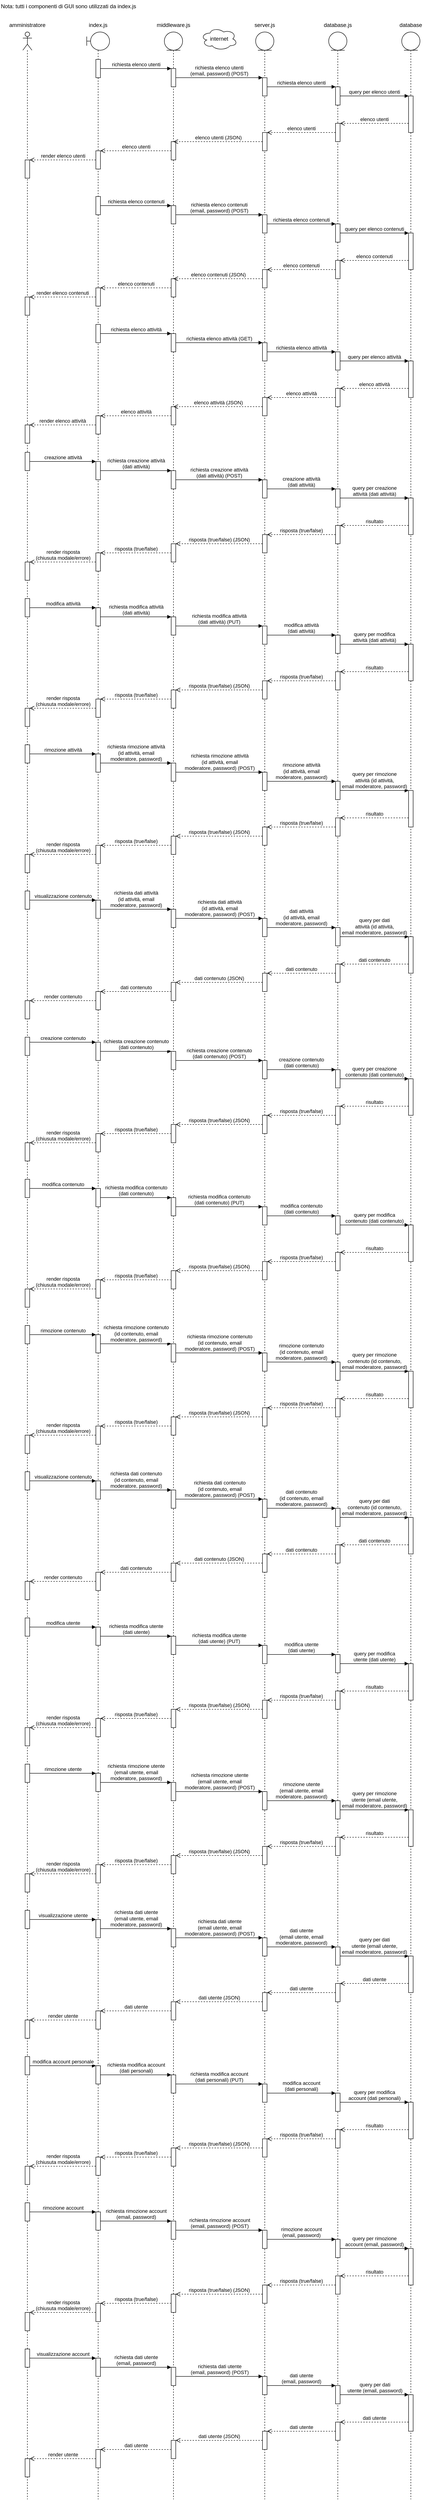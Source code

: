 <mxfile version="26.2.2">
  <diagram name="Pagina-1" id="mv32YVvHMVMyuoqtQwl8">
    <mxGraphModel dx="1283" dy="1795" grid="1" gridSize="10" guides="1" tooltips="1" connect="1" arrows="1" fold="1" page="1" pageScale="1" pageWidth="827" pageHeight="1169" math="0" shadow="0">
      <root>
        <mxCell id="0" />
        <mxCell id="1" parent="0" />
        <mxCell id="XOGhAr4JvbQyWNxpR1H5-1" value="" style="shape=umlLifeline;perimeter=lifelinePerimeter;whiteSpace=wrap;html=1;container=1;dropTarget=0;collapsible=0;recursiveResize=0;outlineConnect=0;portConstraint=eastwest;newEdgeStyle={&quot;curved&quot;:0,&quot;rounded&quot;:0};participant=umlActor;" parent="1" vertex="1">
          <mxGeometry x="50" y="40" width="20" height="5400" as="geometry" />
        </mxCell>
        <mxCell id="XOGhAr4JvbQyWNxpR1H5-2" value="" style="shape=umlLifeline;perimeter=lifelinePerimeter;whiteSpace=wrap;html=1;container=1;dropTarget=0;collapsible=0;recursiveResize=0;outlineConnect=0;portConstraint=eastwest;newEdgeStyle={&quot;curved&quot;:0,&quot;rounded&quot;:0};participant=umlBoundary;" parent="1" vertex="1">
          <mxGeometry x="190" y="40" width="50" height="5400" as="geometry" />
        </mxCell>
        <mxCell id="XOGhAr4JvbQyWNxpR1H5-3" value="" style="shape=umlLifeline;perimeter=lifelinePerimeter;whiteSpace=wrap;html=1;container=1;dropTarget=0;collapsible=0;recursiveResize=0;outlineConnect=0;portConstraint=eastwest;newEdgeStyle={&quot;curved&quot;:0,&quot;rounded&quot;:0};participant=umlEntity;" parent="1" vertex="1">
          <mxGeometry x="360" y="40" width="40" height="5400" as="geometry" />
        </mxCell>
        <mxCell id="XOGhAr4JvbQyWNxpR1H5-4" value="" style="shape=umlLifeline;perimeter=lifelinePerimeter;whiteSpace=wrap;html=1;container=1;dropTarget=0;collapsible=0;recursiveResize=0;outlineConnect=0;portConstraint=eastwest;newEdgeStyle={&quot;curved&quot;:0,&quot;rounded&quot;:0};participant=umlEntity;" parent="1" vertex="1">
          <mxGeometry x="560" y="40" width="40" height="5400" as="geometry" />
        </mxCell>
        <mxCell id="XOGhAr4JvbQyWNxpR1H5-5" value="internet" style="ellipse;shape=cloud;whiteSpace=wrap;html=1;" parent="1" vertex="1">
          <mxGeometry x="440" y="30" width="80" height="50" as="geometry" />
        </mxCell>
        <mxCell id="XOGhAr4JvbQyWNxpR1H5-6" value="amministratore" style="text;html=1;align=center;verticalAlign=middle;whiteSpace=wrap;rounded=0;" parent="1" vertex="1">
          <mxGeometry x="30" y="10" width="60" height="30" as="geometry" />
        </mxCell>
        <mxCell id="XOGhAr4JvbQyWNxpR1H5-7" value="" style="shape=umlLifeline;perimeter=lifelinePerimeter;whiteSpace=wrap;html=1;container=1;dropTarget=0;collapsible=0;recursiveResize=0;outlineConnect=0;portConstraint=eastwest;newEdgeStyle={&quot;curved&quot;:0,&quot;rounded&quot;:0};participant=umlEntity;" parent="1" vertex="1">
          <mxGeometry x="720" y="40" width="40" height="5400" as="geometry" />
        </mxCell>
        <mxCell id="XOGhAr4JvbQyWNxpR1H5-8" value="index.js" style="text;html=1;align=center;verticalAlign=middle;whiteSpace=wrap;rounded=0;" parent="1" vertex="1">
          <mxGeometry x="185" y="10" width="60" height="30" as="geometry" />
        </mxCell>
        <mxCell id="XOGhAr4JvbQyWNxpR1H5-9" value="middleware.js" style="text;html=1;align=center;verticalAlign=middle;whiteSpace=wrap;rounded=0;" parent="1" vertex="1">
          <mxGeometry x="350" y="10" width="60" height="30" as="geometry" />
        </mxCell>
        <mxCell id="XOGhAr4JvbQyWNxpR1H5-10" value="server.js" style="text;html=1;align=center;verticalAlign=middle;whiteSpace=wrap;rounded=0;" parent="1" vertex="1">
          <mxGeometry x="550" y="10" width="60" height="30" as="geometry" />
        </mxCell>
        <mxCell id="XOGhAr4JvbQyWNxpR1H5-11" value="database.js" style="text;html=1;align=center;verticalAlign=middle;whiteSpace=wrap;rounded=0;" parent="1" vertex="1">
          <mxGeometry x="710" y="10" width="60" height="30" as="geometry" />
        </mxCell>
        <mxCell id="XOGhAr4JvbQyWNxpR1H5-12" value="Nota: tutti i componenti di GUI sono utilizzati da index.js" style="text;html=1;align=left;verticalAlign=top;whiteSpace=wrap;rounded=0;" parent="1" vertex="1">
          <mxGeometry y="-30" width="320" height="30" as="geometry" />
        </mxCell>
        <mxCell id="XOGhAr4JvbQyWNxpR1H5-13" value="" style="shape=umlLifeline;perimeter=lifelinePerimeter;whiteSpace=wrap;html=1;container=1;dropTarget=0;collapsible=0;recursiveResize=0;outlineConnect=0;portConstraint=eastwest;newEdgeStyle={&quot;curved&quot;:0,&quot;rounded&quot;:0};participant=umlEntity;" parent="1" vertex="1">
          <mxGeometry x="880" y="40" width="40" height="5400" as="geometry" />
        </mxCell>
        <mxCell id="XOGhAr4JvbQyWNxpR1H5-34" value="creazione contenuto" style="edgeStyle=orthogonalEdgeStyle;shape=connector;curved=0;rounded=0;orthogonalLoop=1;jettySize=auto;html=1;strokeColor=default;align=center;verticalAlign=bottom;fontFamily=Helvetica;fontSize=11;fontColor=default;labelBackgroundColor=default;endArrow=block;" parent="XOGhAr4JvbQyWNxpR1H5-13" target="XOGhAr4JvbQyWNxpR1H5-136" edge="1">
          <mxGeometry relative="1" as="geometry">
            <Array as="points">
              <mxPoint x="-700" y="2211" />
              <mxPoint x="-700" y="2211" />
            </Array>
            <mxPoint x="-815" y="2211" as="sourcePoint" />
          </mxGeometry>
        </mxCell>
        <mxCell id="XOGhAr4JvbQyWNxpR1H5-35" value="richiesta creazione contenuto&lt;div&gt;(dati contenuto)&lt;/div&gt;" style="edgeStyle=orthogonalEdgeStyle;shape=connector;curved=0;rounded=0;orthogonalLoop=1;jettySize=auto;html=1;strokeColor=default;align=center;verticalAlign=bottom;fontFamily=Helvetica;fontSize=11;fontColor=default;labelBackgroundColor=default;endArrow=block;" parent="XOGhAr4JvbQyWNxpR1H5-13" source="XOGhAr4JvbQyWNxpR1H5-136" target="XOGhAr4JvbQyWNxpR1H5-138" edge="1">
          <mxGeometry relative="1" as="geometry">
            <Array as="points">
              <mxPoint x="-540" y="2231" />
              <mxPoint x="-540" y="2231" />
            </Array>
          </mxGeometry>
        </mxCell>
        <mxCell id="XOGhAr4JvbQyWNxpR1H5-36" value="richiesta creazione contenuto&lt;div&gt;&lt;span style=&quot;background-color: light-dark(#ffffff, var(--ge-dark-color, #121212)); color: light-dark(rgb(0, 0, 0), rgb(255, 255, 255));&quot;&gt;(dati&amp;nbsp;&lt;/span&gt;contenuto&lt;span style=&quot;background-color: light-dark(#ffffff, var(--ge-dark-color, #121212)); color: light-dark(rgb(0, 0, 0), rgb(255, 255, 255));&quot;&gt;)&lt;/span&gt;&amp;nbsp;(POST)&lt;br&gt;&lt;/div&gt;" style="edgeStyle=orthogonalEdgeStyle;shape=connector;curved=0;rounded=0;orthogonalLoop=1;jettySize=auto;html=1;strokeColor=default;align=center;verticalAlign=bottom;fontFamily=Helvetica;fontSize=11;fontColor=default;labelBackgroundColor=default;endArrow=block;" parent="XOGhAr4JvbQyWNxpR1H5-13" source="XOGhAr4JvbQyWNxpR1H5-138" target="XOGhAr4JvbQyWNxpR1H5-140" edge="1">
          <mxGeometry relative="1" as="geometry">
            <mxPoint x="-466" y="2251" as="sourcePoint" />
            <Array as="points">
              <mxPoint x="-350" y="2251" />
              <mxPoint x="-350" y="2251" />
            </Array>
          </mxGeometry>
        </mxCell>
        <mxCell id="XOGhAr4JvbQyWNxpR1H5-37" value="creazione contenuto&lt;br&gt;&lt;div&gt;(dati contenuto)&lt;/div&gt;" style="edgeStyle=orthogonalEdgeStyle;shape=connector;curved=0;rounded=0;orthogonalLoop=1;jettySize=auto;html=1;strokeColor=default;align=center;verticalAlign=bottom;fontFamily=Helvetica;fontSize=11;fontColor=default;labelBackgroundColor=default;endArrow=block;" parent="XOGhAr4JvbQyWNxpR1H5-13" source="XOGhAr4JvbQyWNxpR1H5-140" target="XOGhAr4JvbQyWNxpR1H5-142" edge="1">
          <mxGeometry x="-0.002" relative="1" as="geometry">
            <Array as="points">
              <mxPoint x="-180" y="2271" />
              <mxPoint x="-180" y="2271" />
            </Array>
            <mxPoint as="offset" />
          </mxGeometry>
        </mxCell>
        <mxCell id="XOGhAr4JvbQyWNxpR1H5-38" value="query per creazione&lt;div&gt;contenuto&amp;nbsp;&lt;span style=&quot;background-color: light-dark(#ffffff, var(--ge-dark-color, #121212)); color: light-dark(rgb(0, 0, 0), rgb(255, 255, 255));&quot;&gt;(dati&amp;nbsp;&lt;/span&gt;contenuto&lt;span style=&quot;background-color: light-dark(#ffffff, var(--ge-dark-color, #121212)); color: light-dark(rgb(0, 0, 0), rgb(255, 255, 255));&quot;&gt;)&lt;/span&gt;&lt;/div&gt;" style="edgeStyle=orthogonalEdgeStyle;shape=connector;curved=0;rounded=0;orthogonalLoop=1;jettySize=auto;html=1;strokeColor=default;align=center;verticalAlign=bottom;fontFamily=Helvetica;fontSize=11;fontColor=default;labelBackgroundColor=default;endArrow=block;" parent="XOGhAr4JvbQyWNxpR1H5-13" source="XOGhAr4JvbQyWNxpR1H5-142" target="XOGhAr4JvbQyWNxpR1H5-144" edge="1">
          <mxGeometry relative="1" as="geometry">
            <Array as="points">
              <mxPoint x="-20" y="2291" />
              <mxPoint x="-20" y="2291" />
            </Array>
          </mxGeometry>
        </mxCell>
        <mxCell id="XOGhAr4JvbQyWNxpR1H5-39" value="risultato" style="html=1;verticalAlign=bottom;endArrow=open;dashed=1;endSize=8;curved=0;rounded=0;" parent="XOGhAr4JvbQyWNxpR1H5-13" source="XOGhAr4JvbQyWNxpR1H5-144" target="XOGhAr4JvbQyWNxpR1H5-143" edge="1">
          <mxGeometry x="0.002" relative="1" as="geometry">
            <mxPoint x="-130" y="2351" as="targetPoint" />
            <mxPoint x="20" y="2351" as="sourcePoint" />
            <mxPoint as="offset" />
          </mxGeometry>
        </mxCell>
        <mxCell id="XOGhAr4JvbQyWNxpR1H5-40" value="risposta (true/false)" style="html=1;verticalAlign=bottom;endArrow=open;dashed=1;endSize=8;curved=0;rounded=0;" parent="XOGhAr4JvbQyWNxpR1H5-13" source="XOGhAr4JvbQyWNxpR1H5-143" target="XOGhAr4JvbQyWNxpR1H5-141" edge="1">
          <mxGeometry x="0.002" relative="1" as="geometry">
            <mxPoint x="-300" y="2371" as="targetPoint" />
            <mxPoint x="-150" y="2371" as="sourcePoint" />
            <mxPoint as="offset" />
          </mxGeometry>
        </mxCell>
        <mxCell id="XOGhAr4JvbQyWNxpR1H5-41" value="risposta (true/false) (JSON)" style="html=1;verticalAlign=bottom;endArrow=open;dashed=1;endSize=8;curved=0;rounded=0;" parent="XOGhAr4JvbQyWNxpR1H5-13" source="XOGhAr4JvbQyWNxpR1H5-141" target="XOGhAr4JvbQyWNxpR1H5-139" edge="1">
          <mxGeometry x="0.002" relative="1" as="geometry">
            <mxPoint x="-466" y="2391" as="targetPoint" />
            <mxPoint x="-316" y="2391" as="sourcePoint" />
            <mxPoint as="offset" />
          </mxGeometry>
        </mxCell>
        <mxCell id="XOGhAr4JvbQyWNxpR1H5-42" value="risposta (true/false)" style="html=1;verticalAlign=bottom;endArrow=open;dashed=1;endSize=8;curved=0;rounded=0;" parent="XOGhAr4JvbQyWNxpR1H5-13" source="XOGhAr4JvbQyWNxpR1H5-139" target="XOGhAr4JvbQyWNxpR1H5-137" edge="1">
          <mxGeometry x="0.002" relative="1" as="geometry">
            <mxPoint x="-695" y="2411" as="targetPoint" />
            <mxPoint x="-505" y="2411" as="sourcePoint" />
            <mxPoint as="offset" />
          </mxGeometry>
        </mxCell>
        <mxCell id="XOGhAr4JvbQyWNxpR1H5-43" value="render risposta&lt;div&gt;(chiusuta modale/errore)&lt;/div&gt;" style="html=1;verticalAlign=bottom;endArrow=open;dashed=1;endSize=8;curved=0;rounded=0;" parent="XOGhAr4JvbQyWNxpR1H5-13" source="XOGhAr4JvbQyWNxpR1H5-137" target="XOGhAr4JvbQyWNxpR1H5-134" edge="1">
          <mxGeometry x="0.001" relative="1" as="geometry">
            <mxPoint x="-830" y="2431" as="targetPoint" />
            <mxPoint x="-675" y="2431" as="sourcePoint" />
            <mxPoint as="offset" />
          </mxGeometry>
        </mxCell>
        <mxCell id="XOGhAr4JvbQyWNxpR1H5-44" value="rimozione utente" style="edgeStyle=orthogonalEdgeStyle;shape=connector;curved=0;rounded=0;orthogonalLoop=1;jettySize=auto;html=1;strokeColor=default;align=center;verticalAlign=bottom;fontFamily=Helvetica;fontSize=11;fontColor=default;labelBackgroundColor=default;endArrow=block;" parent="XOGhAr4JvbQyWNxpR1H5-13" source="XOGhAr4JvbQyWNxpR1H5-146" target="XOGhAr4JvbQyWNxpR1H5-147" edge="1">
          <mxGeometry relative="1" as="geometry">
            <Array as="points">
              <mxPoint x="-700" y="3811" />
              <mxPoint x="-700" y="3811" />
            </Array>
          </mxGeometry>
        </mxCell>
        <mxCell id="XOGhAr4JvbQyWNxpR1H5-45" value="richiesta rimozione utente&lt;div&gt;(email utente, email&lt;/div&gt;&lt;div&gt;moderatore, password)&lt;/div&gt;" style="edgeStyle=orthogonalEdgeStyle;shape=connector;curved=0;rounded=0;orthogonalLoop=1;jettySize=auto;html=1;strokeColor=default;align=center;verticalAlign=bottom;fontFamily=Helvetica;fontSize=11;fontColor=default;labelBackgroundColor=default;endArrow=block;" parent="XOGhAr4JvbQyWNxpR1H5-13" source="XOGhAr4JvbQyWNxpR1H5-147" target="XOGhAr4JvbQyWNxpR1H5-149" edge="1">
          <mxGeometry relative="1" as="geometry">
            <Array as="points">
              <mxPoint x="-540" y="3831" />
              <mxPoint x="-540" y="3831" />
            </Array>
          </mxGeometry>
        </mxCell>
        <mxCell id="XOGhAr4JvbQyWNxpR1H5-46" value="richiesta rimozione&amp;nbsp;utente&lt;div&gt;(email utente, email&lt;/div&gt;&lt;div&gt;&lt;span style=&quot;background-color: light-dark(#ffffff, var(--ge-dark-color, #121212)); color: light-dark(rgb(0, 0, 0), rgb(255, 255, 255));&quot;&gt;moderatore, password)&lt;/span&gt;&amp;nbsp;(POST)&lt;br&gt;&lt;/div&gt;" style="edgeStyle=orthogonalEdgeStyle;shape=connector;curved=0;rounded=0;orthogonalLoop=1;jettySize=auto;html=1;strokeColor=default;align=center;verticalAlign=bottom;fontFamily=Helvetica;fontSize=11;fontColor=default;labelBackgroundColor=default;endArrow=block;" parent="XOGhAr4JvbQyWNxpR1H5-13" source="XOGhAr4JvbQyWNxpR1H5-149" target="XOGhAr4JvbQyWNxpR1H5-151" edge="1">
          <mxGeometry x="0.005" relative="1" as="geometry">
            <mxPoint x="-466" y="3851" as="sourcePoint" />
            <Array as="points">
              <mxPoint x="-350" y="3851" />
              <mxPoint x="-350" y="3851" />
            </Array>
            <mxPoint as="offset" />
          </mxGeometry>
        </mxCell>
        <mxCell id="XOGhAr4JvbQyWNxpR1H5-47" value="rimozione utente&lt;br&gt;&lt;div&gt;&lt;div&gt;(email utente, email&lt;/div&gt;&lt;div&gt;moderatore, password)&lt;/div&gt;&lt;/div&gt;" style="edgeStyle=orthogonalEdgeStyle;shape=connector;curved=0;rounded=0;orthogonalLoop=1;jettySize=auto;html=1;strokeColor=default;align=center;verticalAlign=bottom;fontFamily=Helvetica;fontSize=11;fontColor=default;labelBackgroundColor=default;endArrow=block;" parent="XOGhAr4JvbQyWNxpR1H5-13" source="XOGhAr4JvbQyWNxpR1H5-151" target="XOGhAr4JvbQyWNxpR1H5-153" edge="1">
          <mxGeometry x="-0.002" relative="1" as="geometry">
            <Array as="points">
              <mxPoint x="-180" y="3871" />
              <mxPoint x="-180" y="3871" />
            </Array>
            <mxPoint as="offset" />
          </mxGeometry>
        </mxCell>
        <mxCell id="XOGhAr4JvbQyWNxpR1H5-48" value="query per rimozione&lt;div&gt;utente&amp;nbsp;&lt;span style=&quot;background-color: light-dark(#ffffff, var(--ge-dark-color, #121212)); color: light-dark(rgb(0, 0, 0), rgb(255, 255, 255));&quot;&gt;(email utente,&lt;/span&gt;&lt;/div&gt;&lt;div&gt;&lt;span style=&quot;background-color: light-dark(#ffffff, var(--ge-dark-color, #121212)); color: light-dark(rgb(0, 0, 0), rgb(255, 255, 255));&quot;&gt;email&amp;nbsp;&lt;/span&gt;&lt;span style=&quot;background-color: light-dark(#ffffff, var(--ge-dark-color, #121212)); color: light-dark(rgb(0, 0, 0), rgb(255, 255, 255));&quot;&gt;moderatore, password)&lt;/span&gt;&lt;/div&gt;" style="edgeStyle=orthogonalEdgeStyle;shape=connector;curved=0;rounded=0;orthogonalLoop=1;jettySize=auto;html=1;strokeColor=default;align=center;verticalAlign=bottom;fontFamily=Helvetica;fontSize=11;fontColor=default;labelBackgroundColor=default;endArrow=block;" parent="XOGhAr4JvbQyWNxpR1H5-13" source="XOGhAr4JvbQyWNxpR1H5-153" target="XOGhAr4JvbQyWNxpR1H5-155" edge="1">
          <mxGeometry relative="1" as="geometry">
            <Array as="points">
              <mxPoint x="-20" y="3891" />
              <mxPoint x="-20" y="3891" />
            </Array>
          </mxGeometry>
        </mxCell>
        <mxCell id="XOGhAr4JvbQyWNxpR1H5-49" value="risultato" style="html=1;verticalAlign=bottom;endArrow=open;dashed=1;endSize=8;curved=0;rounded=0;" parent="XOGhAr4JvbQyWNxpR1H5-13" source="XOGhAr4JvbQyWNxpR1H5-155" target="XOGhAr4JvbQyWNxpR1H5-154" edge="1">
          <mxGeometry x="0.002" relative="1" as="geometry">
            <mxPoint x="-130" y="3951" as="targetPoint" />
            <mxPoint x="20" y="3951" as="sourcePoint" />
            <mxPoint as="offset" />
          </mxGeometry>
        </mxCell>
        <mxCell id="XOGhAr4JvbQyWNxpR1H5-50" value="risposta (true/false)" style="html=1;verticalAlign=bottom;endArrow=open;dashed=1;endSize=8;curved=0;rounded=0;" parent="XOGhAr4JvbQyWNxpR1H5-13" source="XOGhAr4JvbQyWNxpR1H5-154" target="XOGhAr4JvbQyWNxpR1H5-152" edge="1">
          <mxGeometry x="0.002" relative="1" as="geometry">
            <mxPoint x="-300" y="3971" as="targetPoint" />
            <mxPoint x="-150" y="3971" as="sourcePoint" />
            <mxPoint as="offset" />
          </mxGeometry>
        </mxCell>
        <mxCell id="XOGhAr4JvbQyWNxpR1H5-51" value="risposta (true/false) (JSON)" style="html=1;verticalAlign=bottom;endArrow=open;dashed=1;endSize=8;curved=0;rounded=0;" parent="XOGhAr4JvbQyWNxpR1H5-13" source="XOGhAr4JvbQyWNxpR1H5-152" target="XOGhAr4JvbQyWNxpR1H5-150" edge="1">
          <mxGeometry x="0.002" relative="1" as="geometry">
            <mxPoint x="-466" y="3991" as="targetPoint" />
            <mxPoint x="-316" y="3991" as="sourcePoint" />
            <mxPoint as="offset" />
          </mxGeometry>
        </mxCell>
        <mxCell id="XOGhAr4JvbQyWNxpR1H5-52" value="risposta (true/false)" style="html=1;verticalAlign=bottom;endArrow=open;dashed=1;endSize=8;curved=0;rounded=0;" parent="XOGhAr4JvbQyWNxpR1H5-13" source="XOGhAr4JvbQyWNxpR1H5-150" target="XOGhAr4JvbQyWNxpR1H5-148" edge="1">
          <mxGeometry x="0.002" relative="1" as="geometry">
            <mxPoint x="-695" y="4011" as="targetPoint" />
            <mxPoint x="-505" y="4011" as="sourcePoint" />
            <mxPoint as="offset" />
          </mxGeometry>
        </mxCell>
        <mxCell id="XOGhAr4JvbQyWNxpR1H5-53" value="render risposta&lt;div&gt;(chiusuta modale/errore)&lt;/div&gt;" style="html=1;verticalAlign=bottom;endArrow=open;dashed=1;endSize=8;curved=0;rounded=0;" parent="XOGhAr4JvbQyWNxpR1H5-13" source="XOGhAr4JvbQyWNxpR1H5-148" target="XOGhAr4JvbQyWNxpR1H5-145" edge="1">
          <mxGeometry x="0.001" relative="1" as="geometry">
            <mxPoint x="-830" y="4031" as="targetPoint" />
            <mxPoint x="-675" y="4031" as="sourcePoint" />
            <mxPoint as="offset" />
          </mxGeometry>
        </mxCell>
        <mxCell id="XOGhAr4JvbQyWNxpR1H5-54" value="visualizzazione utente" style="edgeStyle=orthogonalEdgeStyle;shape=connector;curved=0;rounded=0;orthogonalLoop=1;jettySize=auto;html=1;strokeColor=default;align=center;verticalAlign=bottom;fontFamily=Helvetica;fontSize=11;fontColor=default;labelBackgroundColor=default;endArrow=block;" parent="XOGhAr4JvbQyWNxpR1H5-13" source="XOGhAr4JvbQyWNxpR1H5-157" target="XOGhAr4JvbQyWNxpR1H5-158" edge="1">
          <mxGeometry relative="1" as="geometry">
            <Array as="points">
              <mxPoint x="-700" y="4131" />
              <mxPoint x="-700" y="4131" />
            </Array>
          </mxGeometry>
        </mxCell>
        <mxCell id="XOGhAr4JvbQyWNxpR1H5-55" value="richiesta dati utente&lt;div&gt;&lt;div&gt;(email utente, email&lt;/div&gt;&lt;div&gt;moderatore, password)&lt;/div&gt;&lt;/div&gt;" style="edgeStyle=orthogonalEdgeStyle;shape=connector;curved=0;rounded=0;orthogonalLoop=1;jettySize=auto;html=1;strokeColor=default;align=center;verticalAlign=bottom;fontFamily=Helvetica;fontSize=11;fontColor=default;labelBackgroundColor=default;endArrow=block;" parent="XOGhAr4JvbQyWNxpR1H5-13" source="XOGhAr4JvbQyWNxpR1H5-158" target="XOGhAr4JvbQyWNxpR1H5-160" edge="1">
          <mxGeometry relative="1" as="geometry">
            <Array as="points">
              <mxPoint x="-540" y="4151" />
              <mxPoint x="-540" y="4151" />
            </Array>
          </mxGeometry>
        </mxCell>
        <mxCell id="XOGhAr4JvbQyWNxpR1H5-56" value="richiesta dati utente&lt;div&gt;(email utente, email&lt;/div&gt;&lt;div&gt;&lt;span style=&quot;background-color: light-dark(#ffffff, var(--ge-dark-color, #121212)); color: light-dark(rgb(0, 0, 0), rgb(255, 255, 255));&quot;&gt;moderatore, password)&lt;/span&gt;&amp;nbsp;(POST)&lt;br&gt;&lt;/div&gt;" style="edgeStyle=orthogonalEdgeStyle;shape=connector;curved=0;rounded=0;orthogonalLoop=1;jettySize=auto;html=1;strokeColor=default;align=center;verticalAlign=bottom;fontFamily=Helvetica;fontSize=11;fontColor=default;labelBackgroundColor=default;endArrow=block;" parent="XOGhAr4JvbQyWNxpR1H5-13" source="XOGhAr4JvbQyWNxpR1H5-160" target="XOGhAr4JvbQyWNxpR1H5-162" edge="1">
          <mxGeometry x="0.005" relative="1" as="geometry">
            <mxPoint x="-466" y="4171" as="sourcePoint" />
            <Array as="points">
              <mxPoint x="-350" y="4171" />
              <mxPoint x="-350" y="4171" />
            </Array>
            <mxPoint as="offset" />
          </mxGeometry>
        </mxCell>
        <mxCell id="XOGhAr4JvbQyWNxpR1H5-57" value="dati utente&lt;br&gt;&lt;div&gt;&lt;div&gt;(email utente, email&lt;/div&gt;&lt;div&gt;moderatore, password)&lt;/div&gt;&lt;/div&gt;" style="edgeStyle=orthogonalEdgeStyle;shape=connector;curved=0;rounded=0;orthogonalLoop=1;jettySize=auto;html=1;strokeColor=default;align=center;verticalAlign=bottom;fontFamily=Helvetica;fontSize=11;fontColor=default;labelBackgroundColor=default;endArrow=block;" parent="XOGhAr4JvbQyWNxpR1H5-13" source="XOGhAr4JvbQyWNxpR1H5-162" target="XOGhAr4JvbQyWNxpR1H5-164" edge="1">
          <mxGeometry x="-0.002" relative="1" as="geometry">
            <Array as="points">
              <mxPoint x="-180" y="4191" />
              <mxPoint x="-180" y="4191" />
            </Array>
            <mxPoint as="offset" />
          </mxGeometry>
        </mxCell>
        <mxCell id="XOGhAr4JvbQyWNxpR1H5-58" value="query per dati&lt;div&gt;utente&amp;nbsp;&lt;span style=&quot;background-color: light-dark(#ffffff, var(--ge-dark-color, #121212)); color: light-dark(rgb(0, 0, 0), rgb(255, 255, 255));&quot;&gt;(email utente,&lt;/span&gt;&lt;/div&gt;&lt;div&gt;&lt;span style=&quot;background-color: light-dark(#ffffff, var(--ge-dark-color, #121212)); color: light-dark(rgb(0, 0, 0), rgb(255, 255, 255));&quot;&gt;email&amp;nbsp;&lt;/span&gt;&lt;span style=&quot;background-color: light-dark(#ffffff, var(--ge-dark-color, #121212)); color: light-dark(rgb(0, 0, 0), rgb(255, 255, 255));&quot;&gt;moderatore, password)&lt;/span&gt;&lt;/div&gt;" style="edgeStyle=orthogonalEdgeStyle;shape=connector;curved=0;rounded=0;orthogonalLoop=1;jettySize=auto;html=1;strokeColor=default;align=center;verticalAlign=bottom;fontFamily=Helvetica;fontSize=11;fontColor=default;labelBackgroundColor=default;endArrow=block;" parent="XOGhAr4JvbQyWNxpR1H5-13" source="XOGhAr4JvbQyWNxpR1H5-164" target="XOGhAr4JvbQyWNxpR1H5-166" edge="1">
          <mxGeometry relative="1" as="geometry">
            <Array as="points">
              <mxPoint x="-20" y="4211" />
              <mxPoint x="-20" y="4211" />
            </Array>
          </mxGeometry>
        </mxCell>
        <mxCell id="XOGhAr4JvbQyWNxpR1H5-59" value="dati utente" style="html=1;verticalAlign=bottom;endArrow=open;dashed=1;endSize=8;curved=0;rounded=0;" parent="XOGhAr4JvbQyWNxpR1H5-13" source="XOGhAr4JvbQyWNxpR1H5-166" target="XOGhAr4JvbQyWNxpR1H5-165" edge="1">
          <mxGeometry x="0.002" relative="1" as="geometry">
            <mxPoint x="-130" y="4271" as="targetPoint" />
            <mxPoint x="20" y="4271" as="sourcePoint" />
            <mxPoint as="offset" />
          </mxGeometry>
        </mxCell>
        <mxCell id="XOGhAr4JvbQyWNxpR1H5-60" value="dati utente" style="html=1;verticalAlign=bottom;endArrow=open;dashed=1;endSize=8;curved=0;rounded=0;" parent="XOGhAr4JvbQyWNxpR1H5-13" source="XOGhAr4JvbQyWNxpR1H5-165" target="XOGhAr4JvbQyWNxpR1H5-163" edge="1">
          <mxGeometry x="0.002" relative="1" as="geometry">
            <mxPoint x="-300" y="4291" as="targetPoint" />
            <mxPoint x="-150" y="4291" as="sourcePoint" />
            <mxPoint as="offset" />
          </mxGeometry>
        </mxCell>
        <mxCell id="XOGhAr4JvbQyWNxpR1H5-61" value="dati utente (JSON)" style="html=1;verticalAlign=bottom;endArrow=open;dashed=1;endSize=8;curved=0;rounded=0;" parent="XOGhAr4JvbQyWNxpR1H5-13" source="XOGhAr4JvbQyWNxpR1H5-163" target="XOGhAr4JvbQyWNxpR1H5-161" edge="1">
          <mxGeometry relative="1" as="geometry">
            <mxPoint x="-466" y="4311" as="targetPoint" />
            <mxPoint x="-316" y="4311" as="sourcePoint" />
            <mxPoint as="offset" />
          </mxGeometry>
        </mxCell>
        <mxCell id="XOGhAr4JvbQyWNxpR1H5-62" value="dati utente" style="html=1;verticalAlign=bottom;endArrow=open;dashed=1;endSize=8;curved=0;rounded=0;" parent="XOGhAr4JvbQyWNxpR1H5-13" source="XOGhAr4JvbQyWNxpR1H5-161" target="XOGhAr4JvbQyWNxpR1H5-159" edge="1">
          <mxGeometry x="0.002" relative="1" as="geometry">
            <mxPoint x="-695" y="4331" as="targetPoint" />
            <mxPoint x="-505" y="4331" as="sourcePoint" />
            <mxPoint as="offset" />
          </mxGeometry>
        </mxCell>
        <mxCell id="XOGhAr4JvbQyWNxpR1H5-63" value="render utente" style="html=1;verticalAlign=bottom;endArrow=open;dashed=1;endSize=8;curved=0;rounded=0;" parent="XOGhAr4JvbQyWNxpR1H5-13" source="XOGhAr4JvbQyWNxpR1H5-159" target="XOGhAr4JvbQyWNxpR1H5-156" edge="1">
          <mxGeometry relative="1" as="geometry">
            <mxPoint x="-830" y="4351" as="targetPoint" />
            <mxPoint x="-675" y="4351" as="sourcePoint" />
            <mxPoint as="offset" />
          </mxGeometry>
        </mxCell>
        <mxCell id="XOGhAr4JvbQyWNxpR1H5-64" value="rimozione account" style="edgeStyle=orthogonalEdgeStyle;shape=connector;curved=0;rounded=0;orthogonalLoop=1;jettySize=auto;html=1;strokeColor=default;align=center;verticalAlign=bottom;fontFamily=Helvetica;fontSize=11;fontColor=default;labelBackgroundColor=default;endArrow=block;" parent="XOGhAr4JvbQyWNxpR1H5-13" source="XOGhAr4JvbQyWNxpR1H5-168" target="XOGhAr4JvbQyWNxpR1H5-169" edge="1">
          <mxGeometry relative="1" as="geometry">
            <Array as="points">
              <mxPoint x="-700" y="4771" />
              <mxPoint x="-700" y="4771" />
            </Array>
          </mxGeometry>
        </mxCell>
        <mxCell id="XOGhAr4JvbQyWNxpR1H5-65" value="richiesta rimozione account&lt;div&gt;(email, password)&lt;/div&gt;" style="edgeStyle=orthogonalEdgeStyle;shape=connector;curved=0;rounded=0;orthogonalLoop=1;jettySize=auto;html=1;strokeColor=default;align=center;verticalAlign=bottom;fontFamily=Helvetica;fontSize=11;fontColor=default;labelBackgroundColor=default;endArrow=block;" parent="XOGhAr4JvbQyWNxpR1H5-13" source="XOGhAr4JvbQyWNxpR1H5-169" target="XOGhAr4JvbQyWNxpR1H5-171" edge="1">
          <mxGeometry relative="1" as="geometry">
            <Array as="points">
              <mxPoint x="-540" y="4791" />
              <mxPoint x="-540" y="4791" />
            </Array>
          </mxGeometry>
        </mxCell>
        <mxCell id="XOGhAr4JvbQyWNxpR1H5-66" value="richiesta rimozione account&lt;br&gt;&lt;div&gt;&lt;span style=&quot;background-color: light-dark(#ffffff, var(--ge-dark-color, #121212)); color: light-dark(rgb(0, 0, 0), rgb(255, 255, 255));&quot;&gt;(email, password)&lt;/span&gt;&amp;nbsp;(POST)&lt;br&gt;&lt;/div&gt;" style="edgeStyle=orthogonalEdgeStyle;shape=connector;curved=0;rounded=0;orthogonalLoop=1;jettySize=auto;html=1;strokeColor=default;align=center;verticalAlign=bottom;fontFamily=Helvetica;fontSize=11;fontColor=default;labelBackgroundColor=default;endArrow=block;" parent="XOGhAr4JvbQyWNxpR1H5-13" source="XOGhAr4JvbQyWNxpR1H5-171" target="XOGhAr4JvbQyWNxpR1H5-173" edge="1">
          <mxGeometry x="0.005" relative="1" as="geometry">
            <mxPoint x="-466" y="4811" as="sourcePoint" />
            <Array as="points">
              <mxPoint x="-350" y="4811" />
              <mxPoint x="-350" y="4811" />
            </Array>
            <mxPoint as="offset" />
          </mxGeometry>
        </mxCell>
        <mxCell id="XOGhAr4JvbQyWNxpR1H5-67" value="rimozione account&lt;br&gt;&lt;div&gt;(enail, password)&lt;/div&gt;" style="edgeStyle=orthogonalEdgeStyle;shape=connector;curved=0;rounded=0;orthogonalLoop=1;jettySize=auto;html=1;strokeColor=default;align=center;verticalAlign=bottom;fontFamily=Helvetica;fontSize=11;fontColor=default;labelBackgroundColor=default;endArrow=block;" parent="XOGhAr4JvbQyWNxpR1H5-13" source="XOGhAr4JvbQyWNxpR1H5-173" target="XOGhAr4JvbQyWNxpR1H5-175" edge="1">
          <mxGeometry x="-0.002" relative="1" as="geometry">
            <Array as="points">
              <mxPoint x="-180" y="4831" />
              <mxPoint x="-180" y="4831" />
            </Array>
            <mxPoint as="offset" />
          </mxGeometry>
        </mxCell>
        <mxCell id="XOGhAr4JvbQyWNxpR1H5-68" value="query per rimozione&lt;div&gt;account&amp;nbsp;&lt;span style=&quot;background-color: light-dark(#ffffff, var(--ge-dark-color, #121212)); color: light-dark(rgb(0, 0, 0), rgb(255, 255, 255));&quot;&gt;(email, password)&lt;/span&gt;&lt;/div&gt;" style="edgeStyle=orthogonalEdgeStyle;shape=connector;curved=0;rounded=0;orthogonalLoop=1;jettySize=auto;html=1;strokeColor=default;align=center;verticalAlign=bottom;fontFamily=Helvetica;fontSize=11;fontColor=default;labelBackgroundColor=default;endArrow=block;" parent="XOGhAr4JvbQyWNxpR1H5-13" source="XOGhAr4JvbQyWNxpR1H5-175" target="XOGhAr4JvbQyWNxpR1H5-177" edge="1">
          <mxGeometry relative="1" as="geometry">
            <Array as="points">
              <mxPoint x="-20" y="4851" />
              <mxPoint x="-20" y="4851" />
            </Array>
          </mxGeometry>
        </mxCell>
        <mxCell id="XOGhAr4JvbQyWNxpR1H5-69" value="risultato" style="html=1;verticalAlign=bottom;endArrow=open;dashed=1;endSize=8;curved=0;rounded=0;" parent="XOGhAr4JvbQyWNxpR1H5-13" source="XOGhAr4JvbQyWNxpR1H5-177" target="XOGhAr4JvbQyWNxpR1H5-176" edge="1">
          <mxGeometry x="0.002" relative="1" as="geometry">
            <mxPoint x="-130" y="4911" as="targetPoint" />
            <mxPoint x="20" y="4911" as="sourcePoint" />
            <mxPoint as="offset" />
          </mxGeometry>
        </mxCell>
        <mxCell id="XOGhAr4JvbQyWNxpR1H5-70" value="risposta (true/false)" style="html=1;verticalAlign=bottom;endArrow=open;dashed=1;endSize=8;curved=0;rounded=0;" parent="XOGhAr4JvbQyWNxpR1H5-13" source="XOGhAr4JvbQyWNxpR1H5-176" target="XOGhAr4JvbQyWNxpR1H5-174" edge="1">
          <mxGeometry x="0.002" relative="1" as="geometry">
            <mxPoint x="-300" y="4931" as="targetPoint" />
            <mxPoint x="-150" y="4931" as="sourcePoint" />
            <mxPoint as="offset" />
          </mxGeometry>
        </mxCell>
        <mxCell id="XOGhAr4JvbQyWNxpR1H5-71" value="risposta (true/false) (JSON)" style="html=1;verticalAlign=bottom;endArrow=open;dashed=1;endSize=8;curved=0;rounded=0;" parent="XOGhAr4JvbQyWNxpR1H5-13" source="XOGhAr4JvbQyWNxpR1H5-174" target="XOGhAr4JvbQyWNxpR1H5-172" edge="1">
          <mxGeometry x="0.002" relative="1" as="geometry">
            <mxPoint x="-466" y="4951" as="targetPoint" />
            <mxPoint x="-316" y="4951" as="sourcePoint" />
            <mxPoint as="offset" />
          </mxGeometry>
        </mxCell>
        <mxCell id="XOGhAr4JvbQyWNxpR1H5-72" value="risposta (true/false)" style="html=1;verticalAlign=bottom;endArrow=open;dashed=1;endSize=8;curved=0;rounded=0;" parent="XOGhAr4JvbQyWNxpR1H5-13" source="XOGhAr4JvbQyWNxpR1H5-172" target="XOGhAr4JvbQyWNxpR1H5-170" edge="1">
          <mxGeometry x="0.002" relative="1" as="geometry">
            <mxPoint x="-695" y="4971" as="targetPoint" />
            <mxPoint x="-505" y="4971" as="sourcePoint" />
            <mxPoint as="offset" />
          </mxGeometry>
        </mxCell>
        <mxCell id="XOGhAr4JvbQyWNxpR1H5-73" value="render risposta&lt;div&gt;(chiusuta modale/errore)&lt;/div&gt;" style="html=1;verticalAlign=bottom;endArrow=open;dashed=1;endSize=8;curved=0;rounded=0;" parent="XOGhAr4JvbQyWNxpR1H5-13" source="XOGhAr4JvbQyWNxpR1H5-170" target="XOGhAr4JvbQyWNxpR1H5-167" edge="1">
          <mxGeometry x="0.001" relative="1" as="geometry">
            <mxPoint x="-830" y="4991" as="targetPoint" />
            <mxPoint x="-675" y="4991" as="sourcePoint" />
            <mxPoint as="offset" />
          </mxGeometry>
        </mxCell>
        <mxCell id="XOGhAr4JvbQyWNxpR1H5-74" value="visualizzazione account" style="edgeStyle=orthogonalEdgeStyle;shape=connector;curved=0;rounded=0;orthogonalLoop=1;jettySize=auto;html=1;strokeColor=default;align=center;verticalAlign=bottom;fontFamily=Helvetica;fontSize=11;fontColor=default;labelBackgroundColor=default;endArrow=block;" parent="XOGhAr4JvbQyWNxpR1H5-13" source="XOGhAr4JvbQyWNxpR1H5-179" target="XOGhAr4JvbQyWNxpR1H5-180" edge="1">
          <mxGeometry relative="1" as="geometry">
            <Array as="points">
              <mxPoint x="-700" y="5091" />
              <mxPoint x="-700" y="5091" />
            </Array>
          </mxGeometry>
        </mxCell>
        <mxCell id="XOGhAr4JvbQyWNxpR1H5-75" value="richiesta dati utente&lt;div&gt;(email, password)&lt;/div&gt;" style="edgeStyle=orthogonalEdgeStyle;shape=connector;curved=0;rounded=0;orthogonalLoop=1;jettySize=auto;html=1;strokeColor=default;align=center;verticalAlign=bottom;fontFamily=Helvetica;fontSize=11;fontColor=default;labelBackgroundColor=default;endArrow=block;" parent="XOGhAr4JvbQyWNxpR1H5-13" source="XOGhAr4JvbQyWNxpR1H5-180" target="XOGhAr4JvbQyWNxpR1H5-182" edge="1">
          <mxGeometry relative="1" as="geometry">
            <Array as="points">
              <mxPoint x="-540" y="5111" />
              <mxPoint x="-540" y="5111" />
            </Array>
          </mxGeometry>
        </mxCell>
        <mxCell id="XOGhAr4JvbQyWNxpR1H5-76" value="richiesta dati utente&lt;br&gt;&lt;div&gt;&lt;span style=&quot;background-color: light-dark(#ffffff, var(--ge-dark-color, #121212)); color: light-dark(rgb(0, 0, 0), rgb(255, 255, 255));&quot;&gt;(email, password)&lt;/span&gt;&amp;nbsp;(POST)&lt;br&gt;&lt;/div&gt;" style="edgeStyle=orthogonalEdgeStyle;shape=connector;curved=0;rounded=0;orthogonalLoop=1;jettySize=auto;html=1;strokeColor=default;align=center;verticalAlign=bottom;fontFamily=Helvetica;fontSize=11;fontColor=default;labelBackgroundColor=default;endArrow=block;" parent="XOGhAr4JvbQyWNxpR1H5-13" source="XOGhAr4JvbQyWNxpR1H5-182" target="XOGhAr4JvbQyWNxpR1H5-184" edge="1">
          <mxGeometry x="0.005" relative="1" as="geometry">
            <mxPoint x="-466" y="5131" as="sourcePoint" />
            <Array as="points">
              <mxPoint x="-350" y="5131" />
              <mxPoint x="-350" y="5131" />
            </Array>
            <mxPoint as="offset" />
          </mxGeometry>
        </mxCell>
        <mxCell id="XOGhAr4JvbQyWNxpR1H5-77" value="dati utente&lt;br&gt;&lt;div&gt;(email, password)&lt;/div&gt;" style="edgeStyle=orthogonalEdgeStyle;shape=connector;curved=0;rounded=0;orthogonalLoop=1;jettySize=auto;html=1;strokeColor=default;align=center;verticalAlign=bottom;fontFamily=Helvetica;fontSize=11;fontColor=default;labelBackgroundColor=default;endArrow=block;" parent="XOGhAr4JvbQyWNxpR1H5-13" source="XOGhAr4JvbQyWNxpR1H5-184" target="XOGhAr4JvbQyWNxpR1H5-186" edge="1">
          <mxGeometry x="-0.002" relative="1" as="geometry">
            <Array as="points">
              <mxPoint x="-180" y="5151" />
              <mxPoint x="-180" y="5151" />
            </Array>
            <mxPoint as="offset" />
          </mxGeometry>
        </mxCell>
        <mxCell id="XOGhAr4JvbQyWNxpR1H5-78" value="query per dati&lt;div&gt;utente&amp;nbsp;&lt;span style=&quot;background-color: light-dark(#ffffff, var(--ge-dark-color, #121212)); color: light-dark(rgb(0, 0, 0), rgb(255, 255, 255));&quot;&gt;(email, password)&lt;/span&gt;&lt;/div&gt;" style="edgeStyle=orthogonalEdgeStyle;shape=connector;curved=0;rounded=0;orthogonalLoop=1;jettySize=auto;html=1;strokeColor=default;align=center;verticalAlign=bottom;fontFamily=Helvetica;fontSize=11;fontColor=default;labelBackgroundColor=default;endArrow=block;" parent="XOGhAr4JvbQyWNxpR1H5-13" source="XOGhAr4JvbQyWNxpR1H5-186" target="XOGhAr4JvbQyWNxpR1H5-188" edge="1">
          <mxGeometry x="0.005" relative="1" as="geometry">
            <Array as="points">
              <mxPoint x="-20" y="5171" />
              <mxPoint x="-20" y="5171" />
            </Array>
            <mxPoint as="offset" />
          </mxGeometry>
        </mxCell>
        <mxCell id="XOGhAr4JvbQyWNxpR1H5-79" value="dati utente" style="html=1;verticalAlign=bottom;endArrow=open;dashed=1;endSize=8;curved=0;rounded=0;" parent="XOGhAr4JvbQyWNxpR1H5-13" source="XOGhAr4JvbQyWNxpR1H5-188" target="XOGhAr4JvbQyWNxpR1H5-187" edge="1">
          <mxGeometry x="0.002" relative="1" as="geometry">
            <mxPoint x="-130" y="5231" as="targetPoint" />
            <mxPoint x="20" y="5231" as="sourcePoint" />
            <mxPoint as="offset" />
          </mxGeometry>
        </mxCell>
        <mxCell id="XOGhAr4JvbQyWNxpR1H5-80" value="dati utente" style="html=1;verticalAlign=bottom;endArrow=open;dashed=1;endSize=8;curved=0;rounded=0;" parent="XOGhAr4JvbQyWNxpR1H5-13" source="XOGhAr4JvbQyWNxpR1H5-187" target="XOGhAr4JvbQyWNxpR1H5-185" edge="1">
          <mxGeometry x="0.002" relative="1" as="geometry">
            <mxPoint x="-300" y="5251" as="targetPoint" />
            <mxPoint x="-150" y="5251" as="sourcePoint" />
            <mxPoint as="offset" />
          </mxGeometry>
        </mxCell>
        <mxCell id="XOGhAr4JvbQyWNxpR1H5-81" value="dati utente (JSON)" style="html=1;verticalAlign=bottom;endArrow=open;dashed=1;endSize=8;curved=0;rounded=0;" parent="XOGhAr4JvbQyWNxpR1H5-13" source="XOGhAr4JvbQyWNxpR1H5-185" target="XOGhAr4JvbQyWNxpR1H5-183" edge="1">
          <mxGeometry relative="1" as="geometry">
            <mxPoint x="-466" y="5271" as="targetPoint" />
            <mxPoint x="-316" y="5271" as="sourcePoint" />
            <mxPoint as="offset" />
          </mxGeometry>
        </mxCell>
        <mxCell id="XOGhAr4JvbQyWNxpR1H5-82" value="dati utente" style="html=1;verticalAlign=bottom;endArrow=open;dashed=1;endSize=8;curved=0;rounded=0;" parent="XOGhAr4JvbQyWNxpR1H5-13" source="XOGhAr4JvbQyWNxpR1H5-183" target="XOGhAr4JvbQyWNxpR1H5-181" edge="1">
          <mxGeometry x="0.002" relative="1" as="geometry">
            <mxPoint x="-695" y="5291" as="targetPoint" />
            <mxPoint x="-505" y="5291" as="sourcePoint" />
            <mxPoint as="offset" />
          </mxGeometry>
        </mxCell>
        <mxCell id="XOGhAr4JvbQyWNxpR1H5-83" value="render utente" style="html=1;verticalAlign=bottom;endArrow=open;dashed=1;endSize=8;curved=0;rounded=0;" parent="XOGhAr4JvbQyWNxpR1H5-13" source="XOGhAr4JvbQyWNxpR1H5-181" target="XOGhAr4JvbQyWNxpR1H5-178" edge="1">
          <mxGeometry relative="1" as="geometry">
            <mxPoint x="-830" y="5311" as="targetPoint" />
            <mxPoint x="-675" y="5311" as="sourcePoint" />
            <mxPoint as="offset" />
          </mxGeometry>
        </mxCell>
        <mxCell id="XOGhAr4JvbQyWNxpR1H5-84" value="modifica account personale" style="edgeStyle=orthogonalEdgeStyle;shape=connector;curved=0;rounded=0;orthogonalLoop=1;jettySize=auto;html=1;strokeColor=default;align=center;verticalAlign=bottom;fontFamily=Helvetica;fontSize=11;fontColor=default;labelBackgroundColor=default;endArrow=block;" parent="XOGhAr4JvbQyWNxpR1H5-13" source="XOGhAr4JvbQyWNxpR1H5-190" target="XOGhAr4JvbQyWNxpR1H5-191" edge="1">
          <mxGeometry relative="1" as="geometry">
            <Array as="points">
              <mxPoint x="-700" y="4451" />
              <mxPoint x="-700" y="4451" />
            </Array>
          </mxGeometry>
        </mxCell>
        <mxCell id="XOGhAr4JvbQyWNxpR1H5-85" value="richiesta modifica account&lt;div&gt;(dati personali)&lt;/div&gt;" style="edgeStyle=orthogonalEdgeStyle;shape=connector;curved=0;rounded=0;orthogonalLoop=1;jettySize=auto;html=1;strokeColor=default;align=center;verticalAlign=bottom;fontFamily=Helvetica;fontSize=11;fontColor=default;labelBackgroundColor=default;endArrow=block;" parent="XOGhAr4JvbQyWNxpR1H5-13" source="XOGhAr4JvbQyWNxpR1H5-191" target="XOGhAr4JvbQyWNxpR1H5-193" edge="1">
          <mxGeometry relative="1" as="geometry">
            <Array as="points">
              <mxPoint x="-540" y="4471" />
              <mxPoint x="-540" y="4471" />
            </Array>
          </mxGeometry>
        </mxCell>
        <mxCell id="XOGhAr4JvbQyWNxpR1H5-86" value="richiesta modifica account&lt;div&gt;&lt;span style=&quot;background-color: light-dark(#ffffff, var(--ge-dark-color, #121212)); color: light-dark(rgb(0, 0, 0), rgb(255, 255, 255));&quot;&gt;(dati personali)&lt;/span&gt;&amp;nbsp;(PUT)&lt;br&gt;&lt;/div&gt;" style="edgeStyle=orthogonalEdgeStyle;shape=connector;curved=0;rounded=0;orthogonalLoop=1;jettySize=auto;html=1;strokeColor=default;align=center;verticalAlign=bottom;fontFamily=Helvetica;fontSize=11;fontColor=default;labelBackgroundColor=default;endArrow=block;" parent="XOGhAr4JvbQyWNxpR1H5-13" source="XOGhAr4JvbQyWNxpR1H5-193" target="XOGhAr4JvbQyWNxpR1H5-195" edge="1">
          <mxGeometry relative="1" as="geometry">
            <mxPoint x="-466" y="4491" as="sourcePoint" />
            <Array as="points">
              <mxPoint x="-350" y="4491" />
              <mxPoint x="-350" y="4491" />
            </Array>
          </mxGeometry>
        </mxCell>
        <mxCell id="XOGhAr4JvbQyWNxpR1H5-87" value="modifica account&lt;br&gt;&lt;div&gt;(dati personali)&lt;/div&gt;" style="edgeStyle=orthogonalEdgeStyle;shape=connector;curved=0;rounded=0;orthogonalLoop=1;jettySize=auto;html=1;strokeColor=default;align=center;verticalAlign=bottom;fontFamily=Helvetica;fontSize=11;fontColor=default;labelBackgroundColor=default;endArrow=block;" parent="XOGhAr4JvbQyWNxpR1H5-13" source="XOGhAr4JvbQyWNxpR1H5-195" target="XOGhAr4JvbQyWNxpR1H5-197" edge="1">
          <mxGeometry x="-0.002" relative="1" as="geometry">
            <Array as="points">
              <mxPoint x="-180" y="4511" />
              <mxPoint x="-180" y="4511" />
            </Array>
            <mxPoint as="offset" />
          </mxGeometry>
        </mxCell>
        <mxCell id="XOGhAr4JvbQyWNxpR1H5-88" value="query per modifica&lt;div&gt;account&amp;nbsp;&lt;span style=&quot;background-color: light-dark(#ffffff, var(--ge-dark-color, #121212)); color: light-dark(rgb(0, 0, 0), rgb(255, 255, 255));&quot;&gt;(dati personali)&lt;/span&gt;&lt;/div&gt;" style="edgeStyle=orthogonalEdgeStyle;shape=connector;curved=0;rounded=0;orthogonalLoop=1;jettySize=auto;html=1;strokeColor=default;align=center;verticalAlign=bottom;fontFamily=Helvetica;fontSize=11;fontColor=default;labelBackgroundColor=default;endArrow=block;" parent="XOGhAr4JvbQyWNxpR1H5-13" source="XOGhAr4JvbQyWNxpR1H5-197" target="XOGhAr4JvbQyWNxpR1H5-199" edge="1">
          <mxGeometry relative="1" as="geometry">
            <Array as="points">
              <mxPoint x="-20" y="4531" />
              <mxPoint x="-20" y="4531" />
            </Array>
          </mxGeometry>
        </mxCell>
        <mxCell id="XOGhAr4JvbQyWNxpR1H5-89" value="risultato" style="html=1;verticalAlign=bottom;endArrow=open;dashed=1;endSize=8;curved=0;rounded=0;" parent="XOGhAr4JvbQyWNxpR1H5-13" source="XOGhAr4JvbQyWNxpR1H5-199" target="XOGhAr4JvbQyWNxpR1H5-198" edge="1">
          <mxGeometry x="0.002" relative="1" as="geometry">
            <mxPoint x="-130" y="4591" as="targetPoint" />
            <mxPoint x="20" y="4591" as="sourcePoint" />
            <mxPoint as="offset" />
          </mxGeometry>
        </mxCell>
        <mxCell id="XOGhAr4JvbQyWNxpR1H5-90" value="risposta (true/false)" style="html=1;verticalAlign=bottom;endArrow=open;dashed=1;endSize=8;curved=0;rounded=0;" parent="XOGhAr4JvbQyWNxpR1H5-13" source="XOGhAr4JvbQyWNxpR1H5-198" target="XOGhAr4JvbQyWNxpR1H5-196" edge="1">
          <mxGeometry x="0.002" relative="1" as="geometry">
            <mxPoint x="-300" y="4611" as="targetPoint" />
            <mxPoint x="-150" y="4611" as="sourcePoint" />
            <mxPoint as="offset" />
          </mxGeometry>
        </mxCell>
        <mxCell id="XOGhAr4JvbQyWNxpR1H5-91" value="risposta (true/false) (JSON)" style="html=1;verticalAlign=bottom;endArrow=open;dashed=1;endSize=8;curved=0;rounded=0;" parent="XOGhAr4JvbQyWNxpR1H5-13" source="XOGhAr4JvbQyWNxpR1H5-196" target="XOGhAr4JvbQyWNxpR1H5-194" edge="1">
          <mxGeometry x="0.002" relative="1" as="geometry">
            <mxPoint x="-466" y="4631" as="targetPoint" />
            <mxPoint x="-316" y="4631" as="sourcePoint" />
            <mxPoint as="offset" />
          </mxGeometry>
        </mxCell>
        <mxCell id="XOGhAr4JvbQyWNxpR1H5-92" value="risposta (true/false)" style="html=1;verticalAlign=bottom;endArrow=open;dashed=1;endSize=8;curved=0;rounded=0;" parent="XOGhAr4JvbQyWNxpR1H5-13" source="XOGhAr4JvbQyWNxpR1H5-194" target="XOGhAr4JvbQyWNxpR1H5-192" edge="1">
          <mxGeometry x="0.002" relative="1" as="geometry">
            <mxPoint x="-695" y="4651" as="targetPoint" />
            <mxPoint x="-505" y="4651" as="sourcePoint" />
            <mxPoint as="offset" />
          </mxGeometry>
        </mxCell>
        <mxCell id="XOGhAr4JvbQyWNxpR1H5-93" value="render risposta&lt;div&gt;(chiusuta modale/errore)&lt;/div&gt;" style="html=1;verticalAlign=bottom;endArrow=open;dashed=1;endSize=8;curved=0;rounded=0;" parent="XOGhAr4JvbQyWNxpR1H5-13" source="XOGhAr4JvbQyWNxpR1H5-192" target="XOGhAr4JvbQyWNxpR1H5-189" edge="1">
          <mxGeometry x="0.001" relative="1" as="geometry">
            <mxPoint x="-830" y="4671" as="targetPoint" />
            <mxPoint x="-675" y="4671" as="sourcePoint" />
            <mxPoint as="offset" />
          </mxGeometry>
        </mxCell>
        <mxCell id="XOGhAr4JvbQyWNxpR1H5-94" value="modifica utente" style="edgeStyle=orthogonalEdgeStyle;shape=connector;curved=0;rounded=0;orthogonalLoop=1;jettySize=auto;html=1;strokeColor=default;align=center;verticalAlign=bottom;fontFamily=Helvetica;fontSize=11;fontColor=default;labelBackgroundColor=default;endArrow=block;" parent="XOGhAr4JvbQyWNxpR1H5-13" source="XOGhAr4JvbQyWNxpR1H5-201" target="XOGhAr4JvbQyWNxpR1H5-202" edge="1">
          <mxGeometry relative="1" as="geometry">
            <Array as="points">
              <mxPoint x="-700" y="3491" />
              <mxPoint x="-700" y="3491" />
            </Array>
          </mxGeometry>
        </mxCell>
        <mxCell id="XOGhAr4JvbQyWNxpR1H5-95" value="richiesta modifica utente&lt;div&gt;(dati utente)&lt;/div&gt;" style="edgeStyle=orthogonalEdgeStyle;shape=connector;curved=0;rounded=0;orthogonalLoop=1;jettySize=auto;html=1;strokeColor=default;align=center;verticalAlign=bottom;fontFamily=Helvetica;fontSize=11;fontColor=default;labelBackgroundColor=default;endArrow=block;" parent="XOGhAr4JvbQyWNxpR1H5-13" source="XOGhAr4JvbQyWNxpR1H5-202" target="XOGhAr4JvbQyWNxpR1H5-204" edge="1">
          <mxGeometry relative="1" as="geometry">
            <Array as="points">
              <mxPoint x="-540" y="3511" />
              <mxPoint x="-540" y="3511" />
            </Array>
          </mxGeometry>
        </mxCell>
        <mxCell id="XOGhAr4JvbQyWNxpR1H5-96" value="richiesta modifica utente&lt;div&gt;&lt;span style=&quot;background-color: light-dark(#ffffff, var(--ge-dark-color, #121212)); color: light-dark(rgb(0, 0, 0), rgb(255, 255, 255));&quot;&gt;(dati utente)&lt;/span&gt;&amp;nbsp;(PUT)&lt;br&gt;&lt;/div&gt;" style="edgeStyle=orthogonalEdgeStyle;shape=connector;curved=0;rounded=0;orthogonalLoop=1;jettySize=auto;html=1;strokeColor=default;align=center;verticalAlign=bottom;fontFamily=Helvetica;fontSize=11;fontColor=default;labelBackgroundColor=default;endArrow=block;" parent="XOGhAr4JvbQyWNxpR1H5-13" source="XOGhAr4JvbQyWNxpR1H5-204" target="XOGhAr4JvbQyWNxpR1H5-206" edge="1">
          <mxGeometry relative="1" as="geometry">
            <mxPoint x="-466" y="3531" as="sourcePoint" />
            <Array as="points">
              <mxPoint x="-350" y="3531" />
              <mxPoint x="-350" y="3531" />
            </Array>
          </mxGeometry>
        </mxCell>
        <mxCell id="XOGhAr4JvbQyWNxpR1H5-97" value="modifica utente&lt;br&gt;&lt;div&gt;(dati utente)&lt;/div&gt;" style="edgeStyle=orthogonalEdgeStyle;shape=connector;curved=0;rounded=0;orthogonalLoop=1;jettySize=auto;html=1;strokeColor=default;align=center;verticalAlign=bottom;fontFamily=Helvetica;fontSize=11;fontColor=default;labelBackgroundColor=default;endArrow=block;" parent="XOGhAr4JvbQyWNxpR1H5-13" source="XOGhAr4JvbQyWNxpR1H5-206" target="XOGhAr4JvbQyWNxpR1H5-208" edge="1">
          <mxGeometry x="-0.002" relative="1" as="geometry">
            <Array as="points">
              <mxPoint x="-180" y="3551" />
              <mxPoint x="-180" y="3551" />
            </Array>
            <mxPoint as="offset" />
          </mxGeometry>
        </mxCell>
        <mxCell id="XOGhAr4JvbQyWNxpR1H5-98" value="query per modifica&lt;div&gt;utente&amp;nbsp;&lt;span style=&quot;background-color: light-dark(#ffffff, var(--ge-dark-color, #121212)); color: light-dark(rgb(0, 0, 0), rgb(255, 255, 255));&quot;&gt;(dati utente)&lt;/span&gt;&lt;/div&gt;" style="edgeStyle=orthogonalEdgeStyle;shape=connector;curved=0;rounded=0;orthogonalLoop=1;jettySize=auto;html=1;strokeColor=default;align=center;verticalAlign=bottom;fontFamily=Helvetica;fontSize=11;fontColor=default;labelBackgroundColor=default;endArrow=block;" parent="XOGhAr4JvbQyWNxpR1H5-13" source="XOGhAr4JvbQyWNxpR1H5-208" target="XOGhAr4JvbQyWNxpR1H5-210" edge="1">
          <mxGeometry relative="1" as="geometry">
            <Array as="points">
              <mxPoint x="-20" y="3571" />
              <mxPoint x="-20" y="3571" />
            </Array>
          </mxGeometry>
        </mxCell>
        <mxCell id="XOGhAr4JvbQyWNxpR1H5-99" value="risultato" style="html=1;verticalAlign=bottom;endArrow=open;dashed=1;endSize=8;curved=0;rounded=0;" parent="XOGhAr4JvbQyWNxpR1H5-13" source="XOGhAr4JvbQyWNxpR1H5-210" target="XOGhAr4JvbQyWNxpR1H5-209" edge="1">
          <mxGeometry x="0.002" relative="1" as="geometry">
            <mxPoint x="-130" y="3631" as="targetPoint" />
            <mxPoint x="20" y="3631" as="sourcePoint" />
            <mxPoint as="offset" />
          </mxGeometry>
        </mxCell>
        <mxCell id="XOGhAr4JvbQyWNxpR1H5-100" value="risposta (true/false)" style="html=1;verticalAlign=bottom;endArrow=open;dashed=1;endSize=8;curved=0;rounded=0;" parent="XOGhAr4JvbQyWNxpR1H5-13" source="XOGhAr4JvbQyWNxpR1H5-209" target="XOGhAr4JvbQyWNxpR1H5-207" edge="1">
          <mxGeometry x="0.002" relative="1" as="geometry">
            <mxPoint x="-300" y="3651" as="targetPoint" />
            <mxPoint x="-150" y="3651" as="sourcePoint" />
            <mxPoint as="offset" />
          </mxGeometry>
        </mxCell>
        <mxCell id="XOGhAr4JvbQyWNxpR1H5-101" value="risposta (true/false) (JSON)" style="html=1;verticalAlign=bottom;endArrow=open;dashed=1;endSize=8;curved=0;rounded=0;" parent="XOGhAr4JvbQyWNxpR1H5-13" source="XOGhAr4JvbQyWNxpR1H5-207" target="XOGhAr4JvbQyWNxpR1H5-205" edge="1">
          <mxGeometry x="0.002" relative="1" as="geometry">
            <mxPoint x="-466" y="3671" as="targetPoint" />
            <mxPoint x="-316" y="3671" as="sourcePoint" />
            <mxPoint as="offset" />
          </mxGeometry>
        </mxCell>
        <mxCell id="XOGhAr4JvbQyWNxpR1H5-102" value="risposta (true/false)" style="html=1;verticalAlign=bottom;endArrow=open;dashed=1;endSize=8;curved=0;rounded=0;" parent="XOGhAr4JvbQyWNxpR1H5-13" source="XOGhAr4JvbQyWNxpR1H5-205" target="XOGhAr4JvbQyWNxpR1H5-203" edge="1">
          <mxGeometry x="0.002" relative="1" as="geometry">
            <mxPoint x="-695" y="3691" as="targetPoint" />
            <mxPoint x="-505" y="3691" as="sourcePoint" />
            <mxPoint as="offset" />
          </mxGeometry>
        </mxCell>
        <mxCell id="XOGhAr4JvbQyWNxpR1H5-103" value="render risposta&lt;div&gt;(chiusuta modale/errore)&lt;/div&gt;" style="html=1;verticalAlign=bottom;endArrow=open;dashed=1;endSize=8;curved=0;rounded=0;" parent="XOGhAr4JvbQyWNxpR1H5-13" source="XOGhAr4JvbQyWNxpR1H5-203" target="XOGhAr4JvbQyWNxpR1H5-200" edge="1">
          <mxGeometry x="0.001" relative="1" as="geometry">
            <mxPoint x="-830" y="3711" as="targetPoint" />
            <mxPoint x="-675" y="3711" as="sourcePoint" />
            <mxPoint as="offset" />
          </mxGeometry>
        </mxCell>
        <mxCell id="XOGhAr4JvbQyWNxpR1H5-104" value="rimozione contenuto" style="edgeStyle=orthogonalEdgeStyle;shape=connector;curved=0;rounded=0;orthogonalLoop=1;jettySize=auto;html=1;strokeColor=default;align=center;verticalAlign=bottom;fontFamily=Helvetica;fontSize=11;fontColor=default;labelBackgroundColor=default;endArrow=block;" parent="XOGhAr4JvbQyWNxpR1H5-13" source="XOGhAr4JvbQyWNxpR1H5-212" target="XOGhAr4JvbQyWNxpR1H5-213" edge="1">
          <mxGeometry x="0.004" relative="1" as="geometry">
            <Array as="points">
              <mxPoint x="-700" y="2851" />
              <mxPoint x="-700" y="2851" />
            </Array>
            <mxPoint as="offset" />
          </mxGeometry>
        </mxCell>
        <mxCell id="XOGhAr4JvbQyWNxpR1H5-105" value="richiesta rimozione contenuto&lt;div&gt;(id contenuto, email&lt;/div&gt;&lt;div&gt;moderatore, password)&lt;/div&gt;" style="edgeStyle=orthogonalEdgeStyle;shape=connector;curved=0;rounded=0;orthogonalLoop=1;jettySize=auto;html=1;strokeColor=default;align=center;verticalAlign=bottom;fontFamily=Helvetica;fontSize=11;fontColor=default;labelBackgroundColor=default;endArrow=block;" parent="XOGhAr4JvbQyWNxpR1H5-13" source="XOGhAr4JvbQyWNxpR1H5-213" target="XOGhAr4JvbQyWNxpR1H5-215" edge="1">
          <mxGeometry relative="1" as="geometry">
            <Array as="points">
              <mxPoint x="-540" y="2871" />
              <mxPoint x="-540" y="2871" />
            </Array>
          </mxGeometry>
        </mxCell>
        <mxCell id="XOGhAr4JvbQyWNxpR1H5-106" value="richiesta rimozione contenuto&lt;div&gt;(id contenuto,&amp;nbsp;email&lt;/div&gt;&lt;div&gt;&lt;span style=&quot;background-color: light-dark(#ffffff, var(--ge-dark-color, #121212)); color: light-dark(rgb(0, 0, 0), rgb(255, 255, 255));&quot;&gt;moderatore, password)&lt;/span&gt;&amp;nbsp;(POST)&lt;br&gt;&lt;/div&gt;" style="edgeStyle=orthogonalEdgeStyle;shape=connector;curved=0;rounded=0;orthogonalLoop=1;jettySize=auto;html=1;strokeColor=default;align=center;verticalAlign=bottom;fontFamily=Helvetica;fontSize=11;fontColor=default;labelBackgroundColor=default;endArrow=block;" parent="XOGhAr4JvbQyWNxpR1H5-13" source="XOGhAr4JvbQyWNxpR1H5-215" target="XOGhAr4JvbQyWNxpR1H5-217" edge="1">
          <mxGeometry x="0.006" relative="1" as="geometry">
            <mxPoint x="-466" y="2891" as="sourcePoint" />
            <Array as="points">
              <mxPoint x="-350" y="2891" />
              <mxPoint x="-350" y="2891" />
            </Array>
            <mxPoint as="offset" />
          </mxGeometry>
        </mxCell>
        <mxCell id="XOGhAr4JvbQyWNxpR1H5-107" value="rimozione contenuto&lt;br&gt;&lt;div&gt;&lt;div&gt;(i&lt;span style=&quot;background-color: light-dark(#ffffff, var(--ge-dark-color, #121212)); color: light-dark(rgb(0, 0, 0), rgb(255, 255, 255));&quot;&gt;d contenuto&lt;/span&gt;&lt;span style=&quot;background-color: light-dark(#ffffff, var(--ge-dark-color, #121212)); color: light-dark(rgb(0, 0, 0), rgb(255, 255, 255));&quot;&gt;, email&lt;/span&gt;&lt;/div&gt;&lt;div&gt;moderatore, password)&lt;/div&gt;&lt;/div&gt;" style="edgeStyle=orthogonalEdgeStyle;shape=connector;curved=0;rounded=0;orthogonalLoop=1;jettySize=auto;html=1;strokeColor=default;align=center;verticalAlign=bottom;fontFamily=Helvetica;fontSize=11;fontColor=default;labelBackgroundColor=default;endArrow=block;" parent="XOGhAr4JvbQyWNxpR1H5-13" source="XOGhAr4JvbQyWNxpR1H5-217" target="XOGhAr4JvbQyWNxpR1H5-219" edge="1">
          <mxGeometry x="-0.002" relative="1" as="geometry">
            <Array as="points">
              <mxPoint x="-180" y="2911" />
              <mxPoint x="-180" y="2911" />
            </Array>
            <mxPoint as="offset" />
          </mxGeometry>
        </mxCell>
        <mxCell id="XOGhAr4JvbQyWNxpR1H5-108" value="query per rimozione&lt;br&gt;&lt;div&gt;&lt;span style=&quot;background-color: light-dark(#ffffff, var(--ge-dark-color, #121212)); color: light-dark(rgb(0, 0, 0), rgb(255, 255, 255));&quot;&gt;contenuto&amp;nbsp;&lt;/span&gt;&lt;span style=&quot;background-color: light-dark(#ffffff, var(--ge-dark-color, #121212)); color: light-dark(rgb(0, 0, 0), rgb(255, 255, 255));&quot;&gt;(i&lt;/span&gt;&lt;span style=&quot;background-color: light-dark(#ffffff, var(--ge-dark-color, #121212)); color: light-dark(rgb(0, 0, 0), rgb(255, 255, 255));&quot;&gt;d contenuto&lt;/span&gt;&lt;span style=&quot;background-color: light-dark(#ffffff, var(--ge-dark-color, #121212)); color: light-dark(rgb(0, 0, 0), rgb(255, 255, 255));&quot;&gt;,&lt;/span&gt;&lt;/div&gt;&lt;div&gt;&lt;span style=&quot;background-color: light-dark(#ffffff, var(--ge-dark-color, #121212)); color: light-dark(rgb(0, 0, 0), rgb(255, 255, 255));&quot;&gt;email&amp;nbsp;&lt;/span&gt;&lt;span style=&quot;background-color: light-dark(#ffffff, var(--ge-dark-color, #121212)); color: light-dark(rgb(0, 0, 0), rgb(255, 255, 255));&quot;&gt;moderatore, password)&lt;/span&gt;&lt;/div&gt;" style="edgeStyle=orthogonalEdgeStyle;shape=connector;curved=0;rounded=0;orthogonalLoop=1;jettySize=auto;html=1;strokeColor=default;align=center;verticalAlign=bottom;fontFamily=Helvetica;fontSize=11;fontColor=default;labelBackgroundColor=default;endArrow=block;" parent="XOGhAr4JvbQyWNxpR1H5-13" source="XOGhAr4JvbQyWNxpR1H5-219" target="XOGhAr4JvbQyWNxpR1H5-221" edge="1">
          <mxGeometry relative="1" as="geometry">
            <Array as="points">
              <mxPoint x="-20" y="2931" />
              <mxPoint x="-20" y="2931" />
            </Array>
          </mxGeometry>
        </mxCell>
        <mxCell id="XOGhAr4JvbQyWNxpR1H5-109" value="risultato" style="html=1;verticalAlign=bottom;endArrow=open;dashed=1;endSize=8;curved=0;rounded=0;" parent="XOGhAr4JvbQyWNxpR1H5-13" source="XOGhAr4JvbQyWNxpR1H5-221" target="XOGhAr4JvbQyWNxpR1H5-220" edge="1">
          <mxGeometry x="0.002" relative="1" as="geometry">
            <mxPoint x="-130" y="2991" as="targetPoint" />
            <mxPoint x="20" y="2991" as="sourcePoint" />
            <mxPoint as="offset" />
          </mxGeometry>
        </mxCell>
        <mxCell id="XOGhAr4JvbQyWNxpR1H5-110" value="risposta (true/false)" style="html=1;verticalAlign=bottom;endArrow=open;dashed=1;endSize=8;curved=0;rounded=0;" parent="XOGhAr4JvbQyWNxpR1H5-13" source="XOGhAr4JvbQyWNxpR1H5-220" target="XOGhAr4JvbQyWNxpR1H5-218" edge="1">
          <mxGeometry x="0.002" relative="1" as="geometry">
            <mxPoint x="-300" y="3011" as="targetPoint" />
            <mxPoint x="-150" y="3011" as="sourcePoint" />
            <mxPoint as="offset" />
          </mxGeometry>
        </mxCell>
        <mxCell id="XOGhAr4JvbQyWNxpR1H5-111" value="risposta (true/false) (JSON)" style="html=1;verticalAlign=bottom;endArrow=open;dashed=1;endSize=8;curved=0;rounded=0;" parent="XOGhAr4JvbQyWNxpR1H5-13" source="XOGhAr4JvbQyWNxpR1H5-218" target="XOGhAr4JvbQyWNxpR1H5-216" edge="1">
          <mxGeometry x="0.002" relative="1" as="geometry">
            <mxPoint x="-466" y="3031" as="targetPoint" />
            <mxPoint x="-316" y="3031" as="sourcePoint" />
            <mxPoint as="offset" />
          </mxGeometry>
        </mxCell>
        <mxCell id="XOGhAr4JvbQyWNxpR1H5-112" value="risposta (true/false)" style="html=1;verticalAlign=bottom;endArrow=open;dashed=1;endSize=8;curved=0;rounded=0;" parent="XOGhAr4JvbQyWNxpR1H5-13" source="XOGhAr4JvbQyWNxpR1H5-216" target="XOGhAr4JvbQyWNxpR1H5-214" edge="1">
          <mxGeometry x="0.002" relative="1" as="geometry">
            <mxPoint x="-695" y="3051" as="targetPoint" />
            <mxPoint x="-505" y="3051" as="sourcePoint" />
            <mxPoint as="offset" />
          </mxGeometry>
        </mxCell>
        <mxCell id="XOGhAr4JvbQyWNxpR1H5-113" value="render risposta&lt;div&gt;(chiusuta modale/errore)&lt;/div&gt;" style="html=1;verticalAlign=bottom;endArrow=open;dashed=1;endSize=8;curved=0;rounded=0;" parent="XOGhAr4JvbQyWNxpR1H5-13" source="XOGhAr4JvbQyWNxpR1H5-214" target="XOGhAr4JvbQyWNxpR1H5-211" edge="1">
          <mxGeometry x="0.001" relative="1" as="geometry">
            <mxPoint x="-830" y="3071" as="targetPoint" />
            <mxPoint x="-675" y="3071" as="sourcePoint" />
            <mxPoint as="offset" />
          </mxGeometry>
        </mxCell>
        <mxCell id="XOGhAr4JvbQyWNxpR1H5-114" value="visualizzazione contenuto" style="edgeStyle=orthogonalEdgeStyle;shape=connector;curved=0;rounded=0;orthogonalLoop=1;jettySize=auto;html=1;strokeColor=default;align=center;verticalAlign=bottom;fontFamily=Helvetica;fontSize=11;fontColor=default;labelBackgroundColor=default;endArrow=block;" parent="XOGhAr4JvbQyWNxpR1H5-13" source="XOGhAr4JvbQyWNxpR1H5-223" target="XOGhAr4JvbQyWNxpR1H5-224" edge="1">
          <mxGeometry relative="1" as="geometry">
            <Array as="points">
              <mxPoint x="-700" y="3171" />
              <mxPoint x="-700" y="3171" />
            </Array>
          </mxGeometry>
        </mxCell>
        <mxCell id="XOGhAr4JvbQyWNxpR1H5-115" value="richiesta dati contenuto&lt;div&gt;&lt;div&gt;(i&lt;span style=&quot;background-color: light-dark(#ffffff, var(--ge-dark-color, #121212)); color: light-dark(rgb(0, 0, 0), rgb(255, 255, 255));&quot;&gt;d contenuto&lt;/span&gt;&lt;span style=&quot;background-color: light-dark(#ffffff, var(--ge-dark-color, #121212)); color: light-dark(rgb(0, 0, 0), rgb(255, 255, 255));&quot;&gt;, email&lt;/span&gt;&lt;/div&gt;&lt;div&gt;moderatore, password)&lt;/div&gt;&lt;/div&gt;" style="edgeStyle=orthogonalEdgeStyle;shape=connector;curved=0;rounded=0;orthogonalLoop=1;jettySize=auto;html=1;strokeColor=default;align=center;verticalAlign=bottom;fontFamily=Helvetica;fontSize=11;fontColor=default;labelBackgroundColor=default;endArrow=block;" parent="XOGhAr4JvbQyWNxpR1H5-13" source="XOGhAr4JvbQyWNxpR1H5-224" target="XOGhAr4JvbQyWNxpR1H5-226" edge="1">
          <mxGeometry relative="1" as="geometry">
            <Array as="points">
              <mxPoint x="-540" y="3191" />
              <mxPoint x="-540" y="3191" />
            </Array>
          </mxGeometry>
        </mxCell>
        <mxCell id="XOGhAr4JvbQyWNxpR1H5-116" value="richiesta dati contenuto&lt;div&gt;(i&lt;span style=&quot;background-color: light-dark(#ffffff, var(--ge-dark-color, #121212)); color: light-dark(rgb(0, 0, 0), rgb(255, 255, 255));&quot;&gt;d contenuto&lt;/span&gt;&lt;span style=&quot;background-color: light-dark(#ffffff, var(--ge-dark-color, #121212)); color: light-dark(rgb(0, 0, 0), rgb(255, 255, 255));&quot;&gt;, email&lt;/span&gt;&lt;/div&gt;&lt;div&gt;&lt;span style=&quot;background-color: light-dark(#ffffff, var(--ge-dark-color, #121212)); color: light-dark(rgb(0, 0, 0), rgb(255, 255, 255));&quot;&gt;moderatore, password)&lt;/span&gt;&amp;nbsp;(POST)&lt;br&gt;&lt;/div&gt;" style="edgeStyle=orthogonalEdgeStyle;shape=connector;curved=0;rounded=0;orthogonalLoop=1;jettySize=auto;html=1;strokeColor=default;align=center;verticalAlign=bottom;fontFamily=Helvetica;fontSize=11;fontColor=default;labelBackgroundColor=default;endArrow=block;" parent="XOGhAr4JvbQyWNxpR1H5-13" source="XOGhAr4JvbQyWNxpR1H5-226" target="XOGhAr4JvbQyWNxpR1H5-228" edge="1">
          <mxGeometry x="0.005" relative="1" as="geometry">
            <mxPoint x="-466" y="3211" as="sourcePoint" />
            <Array as="points">
              <mxPoint x="-350" y="3211" />
              <mxPoint x="-350" y="3211" />
            </Array>
            <mxPoint as="offset" />
          </mxGeometry>
        </mxCell>
        <mxCell id="XOGhAr4JvbQyWNxpR1H5-117" value="dati contenuto&lt;br&gt;&lt;div&gt;&lt;div&gt;(i&lt;span style=&quot;background-color: light-dark(#ffffff, var(--ge-dark-color, #121212)); color: light-dark(rgb(0, 0, 0), rgb(255, 255, 255));&quot;&gt;d contenuto&lt;/span&gt;&lt;span style=&quot;background-color: light-dark(#ffffff, var(--ge-dark-color, #121212)); color: light-dark(rgb(0, 0, 0), rgb(255, 255, 255));&quot;&gt;, email&lt;/span&gt;&lt;/div&gt;&lt;div&gt;moderatore, password)&lt;/div&gt;&lt;/div&gt;" style="edgeStyle=orthogonalEdgeStyle;shape=connector;curved=0;rounded=0;orthogonalLoop=1;jettySize=auto;html=1;strokeColor=default;align=center;verticalAlign=bottom;fontFamily=Helvetica;fontSize=11;fontColor=default;labelBackgroundColor=default;endArrow=block;" parent="XOGhAr4JvbQyWNxpR1H5-13" source="XOGhAr4JvbQyWNxpR1H5-228" target="XOGhAr4JvbQyWNxpR1H5-230" edge="1">
          <mxGeometry x="-0.002" relative="1" as="geometry">
            <Array as="points">
              <mxPoint x="-180" y="3231" />
              <mxPoint x="-180" y="3231" />
            </Array>
            <mxPoint as="offset" />
          </mxGeometry>
        </mxCell>
        <mxCell id="XOGhAr4JvbQyWNxpR1H5-118" value="query per dati&lt;br&gt;&lt;div&gt;&lt;span style=&quot;background-color: light-dark(#ffffff, var(--ge-dark-color, #121212)); color: light-dark(rgb(0, 0, 0), rgb(255, 255, 255));&quot;&gt;contenuto&amp;nbsp;&lt;/span&gt;&lt;span style=&quot;background-color: light-dark(#ffffff, var(--ge-dark-color, #121212)); color: light-dark(rgb(0, 0, 0), rgb(255, 255, 255));&quot;&gt;(i&lt;/span&gt;&lt;span style=&quot;background-color: light-dark(#ffffff, var(--ge-dark-color, #121212)); color: light-dark(rgb(0, 0, 0), rgb(255, 255, 255));&quot;&gt;d contenuto&lt;/span&gt;&lt;span style=&quot;background-color: light-dark(#ffffff, var(--ge-dark-color, #121212)); color: light-dark(rgb(0, 0, 0), rgb(255, 255, 255));&quot;&gt;,&lt;/span&gt;&lt;/div&gt;&lt;div&gt;&lt;span style=&quot;background-color: light-dark(#ffffff, var(--ge-dark-color, #121212)); color: light-dark(rgb(0, 0, 0), rgb(255, 255, 255));&quot;&gt;email&amp;nbsp;&lt;/span&gt;&lt;span style=&quot;background-color: light-dark(#ffffff, var(--ge-dark-color, #121212)); color: light-dark(rgb(0, 0, 0), rgb(255, 255, 255));&quot;&gt;moderatore, password)&lt;/span&gt;&lt;/div&gt;" style="edgeStyle=orthogonalEdgeStyle;shape=connector;curved=0;rounded=0;orthogonalLoop=1;jettySize=auto;html=1;strokeColor=default;align=center;verticalAlign=bottom;fontFamily=Helvetica;fontSize=11;fontColor=default;labelBackgroundColor=default;endArrow=block;" parent="XOGhAr4JvbQyWNxpR1H5-13" source="XOGhAr4JvbQyWNxpR1H5-230" target="XOGhAr4JvbQyWNxpR1H5-232" edge="1">
          <mxGeometry relative="1" as="geometry">
            <Array as="points">
              <mxPoint x="-20" y="3251" />
              <mxPoint x="-20" y="3251" />
            </Array>
          </mxGeometry>
        </mxCell>
        <mxCell id="XOGhAr4JvbQyWNxpR1H5-119" value="dati contenuto" style="html=1;verticalAlign=bottom;endArrow=open;dashed=1;endSize=8;curved=0;rounded=0;" parent="XOGhAr4JvbQyWNxpR1H5-13" source="XOGhAr4JvbQyWNxpR1H5-232" target="XOGhAr4JvbQyWNxpR1H5-231" edge="1">
          <mxGeometry x="0.002" relative="1" as="geometry">
            <mxPoint x="-130" y="3311" as="targetPoint" />
            <mxPoint x="20" y="3311" as="sourcePoint" />
            <mxPoint as="offset" />
          </mxGeometry>
        </mxCell>
        <mxCell id="XOGhAr4JvbQyWNxpR1H5-120" value="dati contenuto" style="html=1;verticalAlign=bottom;endArrow=open;dashed=1;endSize=8;curved=0;rounded=0;" parent="XOGhAr4JvbQyWNxpR1H5-13" source="XOGhAr4JvbQyWNxpR1H5-231" target="XOGhAr4JvbQyWNxpR1H5-229" edge="1">
          <mxGeometry x="0.002" relative="1" as="geometry">
            <mxPoint x="-300" y="3331" as="targetPoint" />
            <mxPoint x="-150" y="3331" as="sourcePoint" />
            <mxPoint as="offset" />
          </mxGeometry>
        </mxCell>
        <mxCell id="XOGhAr4JvbQyWNxpR1H5-121" value="dati contenuto (JSON)" style="html=1;verticalAlign=bottom;endArrow=open;dashed=1;endSize=8;curved=0;rounded=0;" parent="XOGhAr4JvbQyWNxpR1H5-13" source="XOGhAr4JvbQyWNxpR1H5-229" target="XOGhAr4JvbQyWNxpR1H5-227" edge="1">
          <mxGeometry relative="1" as="geometry">
            <mxPoint x="-466" y="3351" as="targetPoint" />
            <mxPoint x="-316" y="3351" as="sourcePoint" />
            <mxPoint as="offset" />
          </mxGeometry>
        </mxCell>
        <mxCell id="XOGhAr4JvbQyWNxpR1H5-122" value="dati contenuto" style="html=1;verticalAlign=bottom;endArrow=open;dashed=1;endSize=8;curved=0;rounded=0;" parent="XOGhAr4JvbQyWNxpR1H5-13" source="XOGhAr4JvbQyWNxpR1H5-227" target="XOGhAr4JvbQyWNxpR1H5-225" edge="1">
          <mxGeometry x="0.002" relative="1" as="geometry">
            <mxPoint x="-695" y="3371" as="targetPoint" />
            <mxPoint x="-505" y="3371" as="sourcePoint" />
            <mxPoint as="offset" />
          </mxGeometry>
        </mxCell>
        <mxCell id="XOGhAr4JvbQyWNxpR1H5-123" value="render contenuto" style="html=1;verticalAlign=bottom;endArrow=open;dashed=1;endSize=8;curved=0;rounded=0;" parent="XOGhAr4JvbQyWNxpR1H5-13" source="XOGhAr4JvbQyWNxpR1H5-225" target="XOGhAr4JvbQyWNxpR1H5-222" edge="1">
          <mxGeometry relative="1" as="geometry">
            <mxPoint x="-830" y="3391" as="targetPoint" />
            <mxPoint x="-675" y="3391" as="sourcePoint" />
            <mxPoint as="offset" />
          </mxGeometry>
        </mxCell>
        <mxCell id="XOGhAr4JvbQyWNxpR1H5-124" value="modifica contenuto" style="edgeStyle=orthogonalEdgeStyle;shape=connector;curved=0;rounded=0;orthogonalLoop=1;jettySize=auto;html=1;strokeColor=default;align=center;verticalAlign=bottom;fontFamily=Helvetica;fontSize=11;fontColor=default;labelBackgroundColor=default;endArrow=block;" parent="XOGhAr4JvbQyWNxpR1H5-13" source="XOGhAr4JvbQyWNxpR1H5-234" target="XOGhAr4JvbQyWNxpR1H5-235" edge="1">
          <mxGeometry relative="1" as="geometry">
            <Array as="points">
              <mxPoint x="-700" y="2531" />
              <mxPoint x="-700" y="2531" />
            </Array>
          </mxGeometry>
        </mxCell>
        <mxCell id="XOGhAr4JvbQyWNxpR1H5-125" value="richiesta modifica contenuto&lt;div&gt;(dati contenuto)&lt;/div&gt;" style="edgeStyle=orthogonalEdgeStyle;shape=connector;curved=0;rounded=0;orthogonalLoop=1;jettySize=auto;html=1;strokeColor=default;align=center;verticalAlign=bottom;fontFamily=Helvetica;fontSize=11;fontColor=default;labelBackgroundColor=default;endArrow=block;" parent="XOGhAr4JvbQyWNxpR1H5-13" source="XOGhAr4JvbQyWNxpR1H5-235" target="XOGhAr4JvbQyWNxpR1H5-237" edge="1">
          <mxGeometry relative="1" as="geometry">
            <Array as="points">
              <mxPoint x="-540" y="2551" />
              <mxPoint x="-540" y="2551" />
            </Array>
          </mxGeometry>
        </mxCell>
        <mxCell id="XOGhAr4JvbQyWNxpR1H5-126" value="richiesta modifica contenuto&lt;div&gt;&lt;span style=&quot;background-color: light-dark(#ffffff, var(--ge-dark-color, #121212)); color: light-dark(rgb(0, 0, 0), rgb(255, 255, 255));&quot;&gt;(dati&amp;nbsp;&lt;/span&gt;contenuto&lt;span style=&quot;background-color: light-dark(#ffffff, var(--ge-dark-color, #121212)); color: light-dark(rgb(0, 0, 0), rgb(255, 255, 255));&quot;&gt;)&lt;/span&gt;&amp;nbsp;(PUT)&lt;br&gt;&lt;/div&gt;" style="edgeStyle=orthogonalEdgeStyle;shape=connector;curved=0;rounded=0;orthogonalLoop=1;jettySize=auto;html=1;strokeColor=default;align=center;verticalAlign=bottom;fontFamily=Helvetica;fontSize=11;fontColor=default;labelBackgroundColor=default;endArrow=block;" parent="XOGhAr4JvbQyWNxpR1H5-13" source="XOGhAr4JvbQyWNxpR1H5-237" target="XOGhAr4JvbQyWNxpR1H5-239" edge="1">
          <mxGeometry relative="1" as="geometry">
            <mxPoint x="-466" y="2571" as="sourcePoint" />
            <Array as="points">
              <mxPoint x="-350" y="2571" />
              <mxPoint x="-350" y="2571" />
            </Array>
          </mxGeometry>
        </mxCell>
        <mxCell id="XOGhAr4JvbQyWNxpR1H5-127" value="modifica contenuto&lt;br&gt;&lt;div&gt;(dati contenuto)&lt;/div&gt;" style="edgeStyle=orthogonalEdgeStyle;shape=connector;curved=0;rounded=0;orthogonalLoop=1;jettySize=auto;html=1;strokeColor=default;align=center;verticalAlign=bottom;fontFamily=Helvetica;fontSize=11;fontColor=default;labelBackgroundColor=default;endArrow=block;" parent="XOGhAr4JvbQyWNxpR1H5-13" source="XOGhAr4JvbQyWNxpR1H5-239" target="XOGhAr4JvbQyWNxpR1H5-241" edge="1">
          <mxGeometry x="-0.002" relative="1" as="geometry">
            <Array as="points">
              <mxPoint x="-180" y="2591" />
              <mxPoint x="-180" y="2591" />
            </Array>
            <mxPoint as="offset" />
          </mxGeometry>
        </mxCell>
        <mxCell id="XOGhAr4JvbQyWNxpR1H5-128" value="query per modifica&lt;div&gt;contenuto&amp;nbsp;&lt;span style=&quot;background-color: light-dark(#ffffff, var(--ge-dark-color, #121212)); color: light-dark(rgb(0, 0, 0), rgb(255, 255, 255));&quot;&gt;(dati&amp;nbsp;&lt;/span&gt;contenuto&lt;span style=&quot;background-color: light-dark(#ffffff, var(--ge-dark-color, #121212)); color: light-dark(rgb(0, 0, 0), rgb(255, 255, 255));&quot;&gt;)&lt;/span&gt;&lt;/div&gt;" style="edgeStyle=orthogonalEdgeStyle;shape=connector;curved=0;rounded=0;orthogonalLoop=1;jettySize=auto;html=1;strokeColor=default;align=center;verticalAlign=bottom;fontFamily=Helvetica;fontSize=11;fontColor=default;labelBackgroundColor=default;endArrow=block;" parent="XOGhAr4JvbQyWNxpR1H5-13" source="XOGhAr4JvbQyWNxpR1H5-241" target="XOGhAr4JvbQyWNxpR1H5-243" edge="1">
          <mxGeometry x="0.003" relative="1" as="geometry">
            <Array as="points">
              <mxPoint x="-20" y="2611" />
              <mxPoint x="-20" y="2611" />
            </Array>
            <mxPoint as="offset" />
          </mxGeometry>
        </mxCell>
        <mxCell id="XOGhAr4JvbQyWNxpR1H5-129" value="risultato" style="html=1;verticalAlign=bottom;endArrow=open;dashed=1;endSize=8;curved=0;rounded=0;" parent="XOGhAr4JvbQyWNxpR1H5-13" source="XOGhAr4JvbQyWNxpR1H5-243" target="XOGhAr4JvbQyWNxpR1H5-242" edge="1">
          <mxGeometry x="0.002" relative="1" as="geometry">
            <mxPoint x="-130" y="2671" as="targetPoint" />
            <mxPoint x="20" y="2671" as="sourcePoint" />
            <mxPoint as="offset" />
          </mxGeometry>
        </mxCell>
        <mxCell id="XOGhAr4JvbQyWNxpR1H5-130" value="risposta (true/false)" style="html=1;verticalAlign=bottom;endArrow=open;dashed=1;endSize=8;curved=0;rounded=0;" parent="XOGhAr4JvbQyWNxpR1H5-13" source="XOGhAr4JvbQyWNxpR1H5-242" target="XOGhAr4JvbQyWNxpR1H5-240" edge="1">
          <mxGeometry x="0.002" relative="1" as="geometry">
            <mxPoint x="-300" y="2691" as="targetPoint" />
            <mxPoint x="-150" y="2691" as="sourcePoint" />
            <mxPoint as="offset" />
          </mxGeometry>
        </mxCell>
        <mxCell id="XOGhAr4JvbQyWNxpR1H5-131" value="risposta (true/false) (JSON)" style="html=1;verticalAlign=bottom;endArrow=open;dashed=1;endSize=8;curved=0;rounded=0;" parent="XOGhAr4JvbQyWNxpR1H5-13" source="XOGhAr4JvbQyWNxpR1H5-240" target="XOGhAr4JvbQyWNxpR1H5-238" edge="1">
          <mxGeometry x="0.002" relative="1" as="geometry">
            <mxPoint x="-466" y="2711" as="targetPoint" />
            <mxPoint x="-316" y="2711" as="sourcePoint" />
            <mxPoint as="offset" />
          </mxGeometry>
        </mxCell>
        <mxCell id="XOGhAr4JvbQyWNxpR1H5-132" value="risposta (true/false)" style="html=1;verticalAlign=bottom;endArrow=open;dashed=1;endSize=8;curved=0;rounded=0;" parent="XOGhAr4JvbQyWNxpR1H5-13" source="XOGhAr4JvbQyWNxpR1H5-238" target="XOGhAr4JvbQyWNxpR1H5-236" edge="1">
          <mxGeometry x="0.002" relative="1" as="geometry">
            <mxPoint x="-695" y="2731" as="targetPoint" />
            <mxPoint x="-505" y="2731" as="sourcePoint" />
            <mxPoint as="offset" />
          </mxGeometry>
        </mxCell>
        <mxCell id="XOGhAr4JvbQyWNxpR1H5-133" value="render risposta&lt;div&gt;(chiusuta modale/errore)&lt;/div&gt;" style="html=1;verticalAlign=bottom;endArrow=open;dashed=1;endSize=8;curved=0;rounded=0;" parent="XOGhAr4JvbQyWNxpR1H5-13" source="XOGhAr4JvbQyWNxpR1H5-236" target="XOGhAr4JvbQyWNxpR1H5-233" edge="1">
          <mxGeometry x="0.001" relative="1" as="geometry">
            <mxPoint x="-830" y="2751" as="targetPoint" />
            <mxPoint x="-675" y="2751" as="sourcePoint" />
            <mxPoint as="offset" />
          </mxGeometry>
        </mxCell>
        <mxCell id="XOGhAr4JvbQyWNxpR1H5-412" value="creazione attività" style="edgeStyle=orthogonalEdgeStyle;shape=connector;curved=0;rounded=0;orthogonalLoop=1;jettySize=auto;html=1;strokeColor=default;align=center;verticalAlign=bottom;fontFamily=Helvetica;fontSize=11;fontColor=default;labelBackgroundColor=default;endArrow=block;" parent="XOGhAr4JvbQyWNxpR1H5-13" source="XOGhAr4JvbQyWNxpR1H5-453" target="XOGhAr4JvbQyWNxpR1H5-454" edge="1">
          <mxGeometry relative="1" as="geometry">
            <Array as="points">
              <mxPoint x="-700" y="940" />
              <mxPoint x="-700" y="940" />
            </Array>
          </mxGeometry>
        </mxCell>
        <mxCell id="XOGhAr4JvbQyWNxpR1H5-413" value="richiesta creazione attività&lt;div&gt;(dati attività)&lt;/div&gt;" style="edgeStyle=orthogonalEdgeStyle;shape=connector;curved=0;rounded=0;orthogonalLoop=1;jettySize=auto;html=1;strokeColor=default;align=center;verticalAlign=bottom;fontFamily=Helvetica;fontSize=11;fontColor=default;labelBackgroundColor=default;endArrow=block;" parent="XOGhAr4JvbQyWNxpR1H5-13" source="XOGhAr4JvbQyWNxpR1H5-454" target="XOGhAr4JvbQyWNxpR1H5-456" edge="1">
          <mxGeometry relative="1" as="geometry">
            <Array as="points">
              <mxPoint x="-540" y="960" />
              <mxPoint x="-540" y="960" />
            </Array>
          </mxGeometry>
        </mxCell>
        <mxCell id="XOGhAr4JvbQyWNxpR1H5-414" value="richiesta creazione attività&lt;div&gt;&lt;span style=&quot;background-color: light-dark(#ffffff, var(--ge-dark-color, #121212)); color: light-dark(rgb(0, 0, 0), rgb(255, 255, 255));&quot;&gt;(dati&amp;nbsp;&lt;/span&gt;attività&lt;span style=&quot;background-color: light-dark(#ffffff, var(--ge-dark-color, #121212)); color: light-dark(rgb(0, 0, 0), rgb(255, 255, 255));&quot;&gt;)&lt;/span&gt;&amp;nbsp;(POST)&lt;br&gt;&lt;/div&gt;" style="edgeStyle=orthogonalEdgeStyle;shape=connector;curved=0;rounded=0;orthogonalLoop=1;jettySize=auto;html=1;strokeColor=default;align=center;verticalAlign=bottom;fontFamily=Helvetica;fontSize=11;fontColor=default;labelBackgroundColor=default;endArrow=block;" parent="XOGhAr4JvbQyWNxpR1H5-13" source="XOGhAr4JvbQyWNxpR1H5-456" target="XOGhAr4JvbQyWNxpR1H5-458" edge="1">
          <mxGeometry relative="1" as="geometry">
            <mxPoint x="-466" y="980" as="sourcePoint" />
            <Array as="points">
              <mxPoint x="-350" y="980" />
              <mxPoint x="-350" y="980" />
            </Array>
          </mxGeometry>
        </mxCell>
        <mxCell id="XOGhAr4JvbQyWNxpR1H5-415" value="creazione attività&lt;br&gt;&lt;div&gt;(dati attività)&lt;/div&gt;" style="edgeStyle=orthogonalEdgeStyle;shape=connector;curved=0;rounded=0;orthogonalLoop=1;jettySize=auto;html=1;strokeColor=default;align=center;verticalAlign=bottom;fontFamily=Helvetica;fontSize=11;fontColor=default;labelBackgroundColor=default;endArrow=block;" parent="XOGhAr4JvbQyWNxpR1H5-13" source="XOGhAr4JvbQyWNxpR1H5-458" target="XOGhAr4JvbQyWNxpR1H5-460" edge="1">
          <mxGeometry x="-0.002" relative="1" as="geometry">
            <Array as="points">
              <mxPoint x="-180" y="1000" />
              <mxPoint x="-180" y="1000" />
            </Array>
            <mxPoint as="offset" />
          </mxGeometry>
        </mxCell>
        <mxCell id="XOGhAr4JvbQyWNxpR1H5-416" value="query per creazione&lt;br&gt;&lt;div&gt;&lt;span style=&quot;background-color: light-dark(#ffffff, var(--ge-dark-color, #121212)); color: light-dark(rgb(0, 0, 0), rgb(255, 255, 255));&quot;&gt;attività&amp;nbsp;&lt;/span&gt;&lt;span style=&quot;background-color: light-dark(#ffffff, var(--ge-dark-color, #121212)); color: light-dark(rgb(0, 0, 0), rgb(255, 255, 255));&quot;&gt;(dati&amp;nbsp;&lt;/span&gt;attività&lt;span style=&quot;background-color: light-dark(#ffffff, var(--ge-dark-color, #121212)); color: light-dark(rgb(0, 0, 0), rgb(255, 255, 255));&quot;&gt;)&lt;/span&gt;&lt;/div&gt;" style="edgeStyle=orthogonalEdgeStyle;shape=connector;curved=0;rounded=0;orthogonalLoop=1;jettySize=auto;html=1;strokeColor=default;align=center;verticalAlign=bottom;fontFamily=Helvetica;fontSize=11;fontColor=default;labelBackgroundColor=default;endArrow=block;" parent="XOGhAr4JvbQyWNxpR1H5-13" source="XOGhAr4JvbQyWNxpR1H5-460" target="XOGhAr4JvbQyWNxpR1H5-462" edge="1">
          <mxGeometry relative="1" as="geometry">
            <Array as="points">
              <mxPoint x="-20" y="1020" />
              <mxPoint x="-20" y="1020" />
            </Array>
          </mxGeometry>
        </mxCell>
        <mxCell id="XOGhAr4JvbQyWNxpR1H5-417" value="risultato" style="html=1;verticalAlign=bottom;endArrow=open;dashed=1;endSize=8;curved=0;rounded=0;" parent="XOGhAr4JvbQyWNxpR1H5-13" source="XOGhAr4JvbQyWNxpR1H5-462" target="XOGhAr4JvbQyWNxpR1H5-461" edge="1">
          <mxGeometry x="0.002" relative="1" as="geometry">
            <mxPoint x="-130" y="1080" as="targetPoint" />
            <mxPoint x="20" y="1080" as="sourcePoint" />
            <mxPoint as="offset" />
          </mxGeometry>
        </mxCell>
        <mxCell id="XOGhAr4JvbQyWNxpR1H5-418" value="risposta (true/false)" style="html=1;verticalAlign=bottom;endArrow=open;dashed=1;endSize=8;curved=0;rounded=0;" parent="XOGhAr4JvbQyWNxpR1H5-13" source="XOGhAr4JvbQyWNxpR1H5-461" target="XOGhAr4JvbQyWNxpR1H5-459" edge="1">
          <mxGeometry x="0.002" relative="1" as="geometry">
            <mxPoint x="-300" y="1100" as="targetPoint" />
            <mxPoint x="-150" y="1100" as="sourcePoint" />
            <mxPoint as="offset" />
          </mxGeometry>
        </mxCell>
        <mxCell id="XOGhAr4JvbQyWNxpR1H5-419" value="risposta (true/false) (JSON)" style="html=1;verticalAlign=bottom;endArrow=open;dashed=1;endSize=8;curved=0;rounded=0;" parent="XOGhAr4JvbQyWNxpR1H5-13" source="XOGhAr4JvbQyWNxpR1H5-459" target="XOGhAr4JvbQyWNxpR1H5-457" edge="1">
          <mxGeometry x="0.002" relative="1" as="geometry">
            <mxPoint x="-466" y="1120" as="targetPoint" />
            <mxPoint x="-316" y="1120" as="sourcePoint" />
            <mxPoint as="offset" />
          </mxGeometry>
        </mxCell>
        <mxCell id="XOGhAr4JvbQyWNxpR1H5-420" value="risposta (true/false)" style="html=1;verticalAlign=bottom;endArrow=open;dashed=1;endSize=8;curved=0;rounded=0;" parent="XOGhAr4JvbQyWNxpR1H5-13" source="XOGhAr4JvbQyWNxpR1H5-457" target="XOGhAr4JvbQyWNxpR1H5-455" edge="1">
          <mxGeometry x="0.002" relative="1" as="geometry">
            <mxPoint x="-695" y="1140" as="targetPoint" />
            <mxPoint x="-505" y="1140" as="sourcePoint" />
            <mxPoint as="offset" />
          </mxGeometry>
        </mxCell>
        <mxCell id="XOGhAr4JvbQyWNxpR1H5-421" value="render risposta&lt;div&gt;(chiusuta modale/errore)&lt;/div&gt;" style="html=1;verticalAlign=bottom;endArrow=open;dashed=1;endSize=8;curved=0;rounded=0;" parent="XOGhAr4JvbQyWNxpR1H5-13" source="XOGhAr4JvbQyWNxpR1H5-455" target="XOGhAr4JvbQyWNxpR1H5-452" edge="1">
          <mxGeometry x="0.001" relative="1" as="geometry">
            <mxPoint x="-830" y="1160" as="targetPoint" />
            <mxPoint x="-675" y="1160" as="sourcePoint" />
            <mxPoint as="offset" />
          </mxGeometry>
        </mxCell>
        <mxCell id="XOGhAr4JvbQyWNxpR1H5-422" value="rimozione attività" style="edgeStyle=orthogonalEdgeStyle;shape=connector;curved=0;rounded=0;orthogonalLoop=1;jettySize=auto;html=1;strokeColor=default;align=center;verticalAlign=bottom;fontFamily=Helvetica;fontSize=11;fontColor=default;labelBackgroundColor=default;endArrow=block;" parent="XOGhAr4JvbQyWNxpR1H5-13" source="XOGhAr4JvbQyWNxpR1H5-464" target="XOGhAr4JvbQyWNxpR1H5-465" edge="1">
          <mxGeometry x="0.004" relative="1" as="geometry">
            <Array as="points">
              <mxPoint x="-700" y="1580" />
              <mxPoint x="-700" y="1580" />
            </Array>
            <mxPoint as="offset" />
          </mxGeometry>
        </mxCell>
        <mxCell id="XOGhAr4JvbQyWNxpR1H5-423" value="richiesta rimozione attività&lt;div&gt;(id attività, email&lt;/div&gt;&lt;div&gt;moderatore, password)&lt;/div&gt;" style="edgeStyle=orthogonalEdgeStyle;shape=connector;curved=0;rounded=0;orthogonalLoop=1;jettySize=auto;html=1;strokeColor=default;align=center;verticalAlign=bottom;fontFamily=Helvetica;fontSize=11;fontColor=default;labelBackgroundColor=default;endArrow=block;" parent="XOGhAr4JvbQyWNxpR1H5-13" source="XOGhAr4JvbQyWNxpR1H5-465" target="XOGhAr4JvbQyWNxpR1H5-467" edge="1">
          <mxGeometry relative="1" as="geometry">
            <Array as="points">
              <mxPoint x="-540" y="1600" />
              <mxPoint x="-540" y="1600" />
            </Array>
          </mxGeometry>
        </mxCell>
        <mxCell id="XOGhAr4JvbQyWNxpR1H5-424" value="richiesta rimozione attività&lt;div&gt;(id attività, email&lt;/div&gt;&lt;div&gt;&lt;span style=&quot;background-color: light-dark(#ffffff, var(--ge-dark-color, #121212)); color: light-dark(rgb(0, 0, 0), rgb(255, 255, 255));&quot;&gt;moderatore, password)&lt;/span&gt;&amp;nbsp;(POST)&lt;br&gt;&lt;/div&gt;" style="edgeStyle=orthogonalEdgeStyle;shape=connector;curved=0;rounded=0;orthogonalLoop=1;jettySize=auto;html=1;strokeColor=default;align=center;verticalAlign=bottom;fontFamily=Helvetica;fontSize=11;fontColor=default;labelBackgroundColor=default;endArrow=block;" parent="XOGhAr4JvbQyWNxpR1H5-13" source="XOGhAr4JvbQyWNxpR1H5-467" target="XOGhAr4JvbQyWNxpR1H5-469" edge="1">
          <mxGeometry x="0.005" relative="1" as="geometry">
            <mxPoint x="-466" y="1620" as="sourcePoint" />
            <Array as="points">
              <mxPoint x="-350" y="1620" />
              <mxPoint x="-350" y="1620" />
            </Array>
            <mxPoint as="offset" />
          </mxGeometry>
        </mxCell>
        <mxCell id="XOGhAr4JvbQyWNxpR1H5-425" value="rimozione attività&lt;br&gt;&lt;div&gt;&lt;div&gt;(id attività, email&lt;/div&gt;&lt;div&gt;moderatore, password)&lt;/div&gt;&lt;/div&gt;" style="edgeStyle=orthogonalEdgeStyle;shape=connector;curved=0;rounded=0;orthogonalLoop=1;jettySize=auto;html=1;strokeColor=default;align=center;verticalAlign=bottom;fontFamily=Helvetica;fontSize=11;fontColor=default;labelBackgroundColor=default;endArrow=block;" parent="XOGhAr4JvbQyWNxpR1H5-13" source="XOGhAr4JvbQyWNxpR1H5-469" target="XOGhAr4JvbQyWNxpR1H5-471" edge="1">
          <mxGeometry x="-0.002" relative="1" as="geometry">
            <Array as="points">
              <mxPoint x="-180" y="1640" />
              <mxPoint x="-180" y="1640" />
            </Array>
            <mxPoint as="offset" />
          </mxGeometry>
        </mxCell>
        <mxCell id="XOGhAr4JvbQyWNxpR1H5-426" value="query per rimozione&lt;br&gt;&lt;div&gt;&lt;span style=&quot;background-color: light-dark(#ffffff, var(--ge-dark-color, #121212)); color: light-dark(rgb(0, 0, 0), rgb(255, 255, 255));&quot;&gt;attività&amp;nbsp;&lt;/span&gt;&lt;span style=&quot;background-color: light-dark(#ffffff, var(--ge-dark-color, #121212)); color: light-dark(rgb(0, 0, 0), rgb(255, 255, 255));&quot;&gt;(id&amp;nbsp;&lt;/span&gt;&lt;span style=&quot;background-color: light-dark(#ffffff, var(--ge-dark-color, #121212)); color: light-dark(rgb(0, 0, 0), rgb(255, 255, 255));&quot;&gt;attività&lt;/span&gt;&lt;span style=&quot;background-color: light-dark(#ffffff, var(--ge-dark-color, #121212)); color: light-dark(rgb(0, 0, 0), rgb(255, 255, 255));&quot;&gt;,&lt;/span&gt;&lt;/div&gt;&lt;div&gt;&lt;span style=&quot;background-color: light-dark(#ffffff, var(--ge-dark-color, #121212)); color: light-dark(rgb(0, 0, 0), rgb(255, 255, 255));&quot;&gt;email&amp;nbsp;&lt;/span&gt;&lt;span style=&quot;background-color: light-dark(#ffffff, var(--ge-dark-color, #121212)); color: light-dark(rgb(0, 0, 0), rgb(255, 255, 255));&quot;&gt;moderatore, password)&lt;/span&gt;&lt;/div&gt;" style="edgeStyle=orthogonalEdgeStyle;shape=connector;curved=0;rounded=0;orthogonalLoop=1;jettySize=auto;html=1;strokeColor=default;align=center;verticalAlign=bottom;fontFamily=Helvetica;fontSize=11;fontColor=default;labelBackgroundColor=default;endArrow=block;" parent="XOGhAr4JvbQyWNxpR1H5-13" source="XOGhAr4JvbQyWNxpR1H5-471" target="XOGhAr4JvbQyWNxpR1H5-473" edge="1">
          <mxGeometry x="-0.003" relative="1" as="geometry">
            <Array as="points">
              <mxPoint x="-20" y="1660" />
              <mxPoint x="-20" y="1660" />
            </Array>
            <mxPoint as="offset" />
          </mxGeometry>
        </mxCell>
        <mxCell id="XOGhAr4JvbQyWNxpR1H5-427" value="risultato" style="html=1;verticalAlign=bottom;endArrow=open;dashed=1;endSize=8;curved=0;rounded=0;" parent="XOGhAr4JvbQyWNxpR1H5-13" source="XOGhAr4JvbQyWNxpR1H5-473" target="XOGhAr4JvbQyWNxpR1H5-472" edge="1">
          <mxGeometry x="0.002" relative="1" as="geometry">
            <mxPoint x="-130" y="1720" as="targetPoint" />
            <mxPoint x="20" y="1720" as="sourcePoint" />
            <mxPoint as="offset" />
          </mxGeometry>
        </mxCell>
        <mxCell id="XOGhAr4JvbQyWNxpR1H5-428" value="risposta (true/false)" style="html=1;verticalAlign=bottom;endArrow=open;dashed=1;endSize=8;curved=0;rounded=0;" parent="XOGhAr4JvbQyWNxpR1H5-13" source="XOGhAr4JvbQyWNxpR1H5-472" target="XOGhAr4JvbQyWNxpR1H5-470" edge="1">
          <mxGeometry x="0.002" relative="1" as="geometry">
            <mxPoint x="-300" y="1740" as="targetPoint" />
            <mxPoint x="-150" y="1740" as="sourcePoint" />
            <mxPoint as="offset" />
          </mxGeometry>
        </mxCell>
        <mxCell id="XOGhAr4JvbQyWNxpR1H5-429" value="risposta (true/false) (JSON)" style="html=1;verticalAlign=bottom;endArrow=open;dashed=1;endSize=8;curved=0;rounded=0;" parent="XOGhAr4JvbQyWNxpR1H5-13" source="XOGhAr4JvbQyWNxpR1H5-470" target="XOGhAr4JvbQyWNxpR1H5-468" edge="1">
          <mxGeometry x="0.002" relative="1" as="geometry">
            <mxPoint x="-466" y="1760" as="targetPoint" />
            <mxPoint x="-316" y="1760" as="sourcePoint" />
            <mxPoint as="offset" />
          </mxGeometry>
        </mxCell>
        <mxCell id="XOGhAr4JvbQyWNxpR1H5-430" value="risposta (true/false)" style="html=1;verticalAlign=bottom;endArrow=open;dashed=1;endSize=8;curved=0;rounded=0;" parent="XOGhAr4JvbQyWNxpR1H5-13" source="XOGhAr4JvbQyWNxpR1H5-468" target="XOGhAr4JvbQyWNxpR1H5-466" edge="1">
          <mxGeometry x="0.002" relative="1" as="geometry">
            <mxPoint x="-695" y="1780" as="targetPoint" />
            <mxPoint x="-505" y="1780" as="sourcePoint" />
            <mxPoint as="offset" />
          </mxGeometry>
        </mxCell>
        <mxCell id="XOGhAr4JvbQyWNxpR1H5-431" value="render risposta&lt;div&gt;(chiusuta modale/errore)&lt;/div&gt;" style="html=1;verticalAlign=bottom;endArrow=open;dashed=1;endSize=8;curved=0;rounded=0;" parent="XOGhAr4JvbQyWNxpR1H5-13" source="XOGhAr4JvbQyWNxpR1H5-466" target="XOGhAr4JvbQyWNxpR1H5-463" edge="1">
          <mxGeometry x="0.001" relative="1" as="geometry">
            <mxPoint x="-830" y="1800" as="targetPoint" />
            <mxPoint x="-675" y="1800" as="sourcePoint" />
            <mxPoint as="offset" />
          </mxGeometry>
        </mxCell>
        <mxCell id="XOGhAr4JvbQyWNxpR1H5-432" value="visualizzazione contenuto" style="edgeStyle=orthogonalEdgeStyle;shape=connector;curved=0;rounded=0;orthogonalLoop=1;jettySize=auto;html=1;strokeColor=default;align=center;verticalAlign=bottom;fontFamily=Helvetica;fontSize=11;fontColor=default;labelBackgroundColor=default;endArrow=block;" parent="XOGhAr4JvbQyWNxpR1H5-13" source="XOGhAr4JvbQyWNxpR1H5-475" target="XOGhAr4JvbQyWNxpR1H5-476" edge="1">
          <mxGeometry relative="1" as="geometry">
            <Array as="points">
              <mxPoint x="-700" y="1900" />
              <mxPoint x="-700" y="1900" />
            </Array>
          </mxGeometry>
        </mxCell>
        <mxCell id="XOGhAr4JvbQyWNxpR1H5-433" value="richiesta dati attività&lt;div&gt;&lt;div&gt;(id&amp;nbsp;&lt;span style=&quot;background-color: light-dark(#ffffff, var(--ge-dark-color, #121212)); color: light-dark(rgb(0, 0, 0), rgb(255, 255, 255));&quot;&gt;attività&lt;/span&gt;&lt;span style=&quot;background-color: light-dark(#ffffff, var(--ge-dark-color, #121212)); color: light-dark(rgb(0, 0, 0), rgb(255, 255, 255));&quot;&gt;, email&lt;/span&gt;&lt;/div&gt;&lt;div&gt;moderatore, password)&lt;/div&gt;&lt;/div&gt;" style="edgeStyle=orthogonalEdgeStyle;shape=connector;curved=0;rounded=0;orthogonalLoop=1;jettySize=auto;html=1;strokeColor=default;align=center;verticalAlign=bottom;fontFamily=Helvetica;fontSize=11;fontColor=default;labelBackgroundColor=default;endArrow=block;" parent="XOGhAr4JvbQyWNxpR1H5-13" source="XOGhAr4JvbQyWNxpR1H5-476" target="XOGhAr4JvbQyWNxpR1H5-478" edge="1">
          <mxGeometry relative="1" as="geometry">
            <Array as="points">
              <mxPoint x="-540" y="1920" />
              <mxPoint x="-540" y="1920" />
            </Array>
          </mxGeometry>
        </mxCell>
        <mxCell id="XOGhAr4JvbQyWNxpR1H5-434" value="richiesta dati attività&lt;div&gt;(id&amp;nbsp;&lt;span style=&quot;background-color: light-dark(#ffffff, var(--ge-dark-color, #121212)); color: light-dark(rgb(0, 0, 0), rgb(255, 255, 255));&quot;&gt;attività&lt;/span&gt;&lt;span style=&quot;background-color: light-dark(#ffffff, var(--ge-dark-color, #121212)); color: light-dark(rgb(0, 0, 0), rgb(255, 255, 255));&quot;&gt;, email&lt;/span&gt;&lt;/div&gt;&lt;div&gt;&lt;span style=&quot;background-color: light-dark(#ffffff, var(--ge-dark-color, #121212)); color: light-dark(rgb(0, 0, 0), rgb(255, 255, 255));&quot;&gt;moderatore, password)&lt;/span&gt;&amp;nbsp;(POST)&lt;br&gt;&lt;/div&gt;" style="edgeStyle=orthogonalEdgeStyle;shape=connector;curved=0;rounded=0;orthogonalLoop=1;jettySize=auto;html=1;strokeColor=default;align=center;verticalAlign=bottom;fontFamily=Helvetica;fontSize=11;fontColor=default;labelBackgroundColor=default;endArrow=block;" parent="XOGhAr4JvbQyWNxpR1H5-13" source="XOGhAr4JvbQyWNxpR1H5-478" target="XOGhAr4JvbQyWNxpR1H5-480" edge="1">
          <mxGeometry x="0.005" relative="1" as="geometry">
            <mxPoint x="-466" y="1940" as="sourcePoint" />
            <Array as="points">
              <mxPoint x="-350" y="1940" />
              <mxPoint x="-350" y="1940" />
            </Array>
            <mxPoint as="offset" />
          </mxGeometry>
        </mxCell>
        <mxCell id="XOGhAr4JvbQyWNxpR1H5-435" value="dati attività&lt;br&gt;&lt;div&gt;&lt;div&gt;(id&amp;nbsp;&lt;span style=&quot;background-color: light-dark(#ffffff, var(--ge-dark-color, #121212)); color: light-dark(rgb(0, 0, 0), rgb(255, 255, 255));&quot;&gt;attività&lt;/span&gt;&lt;span style=&quot;background-color: light-dark(#ffffff, var(--ge-dark-color, #121212)); color: light-dark(rgb(0, 0, 0), rgb(255, 255, 255));&quot;&gt;, email&lt;/span&gt;&lt;/div&gt;&lt;div&gt;moderatore, password)&lt;/div&gt;&lt;/div&gt;" style="edgeStyle=orthogonalEdgeStyle;shape=connector;curved=0;rounded=0;orthogonalLoop=1;jettySize=auto;html=1;strokeColor=default;align=center;verticalAlign=bottom;fontFamily=Helvetica;fontSize=11;fontColor=default;labelBackgroundColor=default;endArrow=block;" parent="XOGhAr4JvbQyWNxpR1H5-13" source="XOGhAr4JvbQyWNxpR1H5-480" target="XOGhAr4JvbQyWNxpR1H5-482" edge="1">
          <mxGeometry x="-0.002" relative="1" as="geometry">
            <Array as="points">
              <mxPoint x="-180" y="1960" />
              <mxPoint x="-180" y="1960" />
            </Array>
            <mxPoint as="offset" />
          </mxGeometry>
        </mxCell>
        <mxCell id="XOGhAr4JvbQyWNxpR1H5-436" value="query per dati&lt;br&gt;&lt;div&gt;&lt;span style=&quot;background-color: light-dark(#ffffff, var(--ge-dark-color, #121212)); color: light-dark(rgb(0, 0, 0), rgb(255, 255, 255));&quot;&gt;attività&amp;nbsp;&lt;/span&gt;&lt;span style=&quot;background-color: light-dark(#ffffff, var(--ge-dark-color, #121212)); color: light-dark(rgb(0, 0, 0), rgb(255, 255, 255));&quot;&gt;(id&amp;nbsp;&lt;/span&gt;&lt;span style=&quot;background-color: light-dark(#ffffff, var(--ge-dark-color, #121212)); color: light-dark(rgb(0, 0, 0), rgb(255, 255, 255));&quot;&gt;attività&lt;/span&gt;&lt;span style=&quot;background-color: light-dark(#ffffff, var(--ge-dark-color, #121212)); color: light-dark(rgb(0, 0, 0), rgb(255, 255, 255));&quot;&gt;,&lt;/span&gt;&lt;/div&gt;&lt;div&gt;&lt;span style=&quot;background-color: light-dark(#ffffff, var(--ge-dark-color, #121212)); color: light-dark(rgb(0, 0, 0), rgb(255, 255, 255));&quot;&gt;email&amp;nbsp;&lt;/span&gt;&lt;span style=&quot;background-color: light-dark(#ffffff, var(--ge-dark-color, #121212)); color: light-dark(rgb(0, 0, 0), rgb(255, 255, 255));&quot;&gt;moderatore, password)&lt;/span&gt;&lt;/div&gt;" style="edgeStyle=orthogonalEdgeStyle;shape=connector;curved=0;rounded=0;orthogonalLoop=1;jettySize=auto;html=1;strokeColor=default;align=center;verticalAlign=bottom;fontFamily=Helvetica;fontSize=11;fontColor=default;labelBackgroundColor=default;endArrow=block;" parent="XOGhAr4JvbQyWNxpR1H5-13" source="XOGhAr4JvbQyWNxpR1H5-482" target="XOGhAr4JvbQyWNxpR1H5-484" edge="1">
          <mxGeometry relative="1" as="geometry">
            <Array as="points">
              <mxPoint x="-20" y="1980" />
              <mxPoint x="-20" y="1980" />
            </Array>
          </mxGeometry>
        </mxCell>
        <mxCell id="XOGhAr4JvbQyWNxpR1H5-437" value="dati contenuto" style="html=1;verticalAlign=bottom;endArrow=open;dashed=1;endSize=8;curved=0;rounded=0;" parent="XOGhAr4JvbQyWNxpR1H5-13" source="XOGhAr4JvbQyWNxpR1H5-484" target="XOGhAr4JvbQyWNxpR1H5-483" edge="1">
          <mxGeometry x="0.002" relative="1" as="geometry">
            <mxPoint x="-130" y="2040" as="targetPoint" />
            <mxPoint x="20" y="2040" as="sourcePoint" />
            <mxPoint as="offset" />
          </mxGeometry>
        </mxCell>
        <mxCell id="XOGhAr4JvbQyWNxpR1H5-438" value="dati contenuto" style="html=1;verticalAlign=bottom;endArrow=open;dashed=1;endSize=8;curved=0;rounded=0;" parent="XOGhAr4JvbQyWNxpR1H5-13" source="XOGhAr4JvbQyWNxpR1H5-483" target="XOGhAr4JvbQyWNxpR1H5-481" edge="1">
          <mxGeometry x="0.002" relative="1" as="geometry">
            <mxPoint x="-300" y="2060" as="targetPoint" />
            <mxPoint x="-150" y="2060" as="sourcePoint" />
            <mxPoint as="offset" />
          </mxGeometry>
        </mxCell>
        <mxCell id="XOGhAr4JvbQyWNxpR1H5-439" value="dati contenuto (JSON)" style="html=1;verticalAlign=bottom;endArrow=open;dashed=1;endSize=8;curved=0;rounded=0;" parent="XOGhAr4JvbQyWNxpR1H5-13" source="XOGhAr4JvbQyWNxpR1H5-481" target="XOGhAr4JvbQyWNxpR1H5-479" edge="1">
          <mxGeometry relative="1" as="geometry">
            <mxPoint x="-466" y="2080" as="targetPoint" />
            <mxPoint x="-316" y="2080" as="sourcePoint" />
            <mxPoint as="offset" />
          </mxGeometry>
        </mxCell>
        <mxCell id="XOGhAr4JvbQyWNxpR1H5-440" value="dati contenuto" style="html=1;verticalAlign=bottom;endArrow=open;dashed=1;endSize=8;curved=0;rounded=0;" parent="XOGhAr4JvbQyWNxpR1H5-13" source="XOGhAr4JvbQyWNxpR1H5-479" target="XOGhAr4JvbQyWNxpR1H5-477" edge="1">
          <mxGeometry x="0.002" relative="1" as="geometry">
            <mxPoint x="-695" y="2100" as="targetPoint" />
            <mxPoint x="-505" y="2100" as="sourcePoint" />
            <mxPoint as="offset" />
          </mxGeometry>
        </mxCell>
        <mxCell id="XOGhAr4JvbQyWNxpR1H5-442" value="modifica attività" style="edgeStyle=orthogonalEdgeStyle;shape=connector;curved=0;rounded=0;orthogonalLoop=1;jettySize=auto;html=1;strokeColor=default;align=center;verticalAlign=bottom;fontFamily=Helvetica;fontSize=11;fontColor=default;labelBackgroundColor=default;endArrow=block;" parent="XOGhAr4JvbQyWNxpR1H5-13" source="XOGhAr4JvbQyWNxpR1H5-486" target="XOGhAr4JvbQyWNxpR1H5-487" edge="1">
          <mxGeometry relative="1" as="geometry">
            <Array as="points">
              <mxPoint x="-700" y="1260" />
              <mxPoint x="-700" y="1260" />
            </Array>
          </mxGeometry>
        </mxCell>
        <mxCell id="XOGhAr4JvbQyWNxpR1H5-443" value="richiesta modifica attività&lt;div&gt;(dati attività)&lt;/div&gt;" style="edgeStyle=orthogonalEdgeStyle;shape=connector;curved=0;rounded=0;orthogonalLoop=1;jettySize=auto;html=1;strokeColor=default;align=center;verticalAlign=bottom;fontFamily=Helvetica;fontSize=11;fontColor=default;labelBackgroundColor=default;endArrow=block;" parent="XOGhAr4JvbQyWNxpR1H5-13" source="XOGhAr4JvbQyWNxpR1H5-487" target="XOGhAr4JvbQyWNxpR1H5-489" edge="1">
          <mxGeometry relative="1" as="geometry">
            <Array as="points">
              <mxPoint x="-540" y="1280" />
              <mxPoint x="-540" y="1280" />
            </Array>
          </mxGeometry>
        </mxCell>
        <mxCell id="XOGhAr4JvbQyWNxpR1H5-444" value="richiesta modifica attività&lt;div&gt;&lt;span style=&quot;background-color: light-dark(#ffffff, var(--ge-dark-color, #121212)); color: light-dark(rgb(0, 0, 0), rgb(255, 255, 255));&quot;&gt;(dati&amp;nbsp;&lt;/span&gt;attività&lt;span style=&quot;background-color: light-dark(#ffffff, var(--ge-dark-color, #121212)); color: light-dark(rgb(0, 0, 0), rgb(255, 255, 255));&quot;&gt;)&lt;/span&gt;&amp;nbsp;(PUT)&lt;br&gt;&lt;/div&gt;" style="edgeStyle=orthogonalEdgeStyle;shape=connector;curved=0;rounded=0;orthogonalLoop=1;jettySize=auto;html=1;strokeColor=default;align=center;verticalAlign=bottom;fontFamily=Helvetica;fontSize=11;fontColor=default;labelBackgroundColor=default;endArrow=block;" parent="XOGhAr4JvbQyWNxpR1H5-13" source="XOGhAr4JvbQyWNxpR1H5-489" target="XOGhAr4JvbQyWNxpR1H5-491" edge="1">
          <mxGeometry relative="1" as="geometry">
            <mxPoint x="-466" y="1300" as="sourcePoint" />
            <Array as="points">
              <mxPoint x="-350" y="1300" />
              <mxPoint x="-350" y="1300" />
            </Array>
          </mxGeometry>
        </mxCell>
        <mxCell id="XOGhAr4JvbQyWNxpR1H5-445" value="modifica attività&lt;br&gt;&lt;div&gt;(dati attività)&lt;/div&gt;" style="edgeStyle=orthogonalEdgeStyle;shape=connector;curved=0;rounded=0;orthogonalLoop=1;jettySize=auto;html=1;strokeColor=default;align=center;verticalAlign=bottom;fontFamily=Helvetica;fontSize=11;fontColor=default;labelBackgroundColor=default;endArrow=block;" parent="XOGhAr4JvbQyWNxpR1H5-13" source="XOGhAr4JvbQyWNxpR1H5-491" target="XOGhAr4JvbQyWNxpR1H5-493" edge="1">
          <mxGeometry x="-0.002" relative="1" as="geometry">
            <Array as="points">
              <mxPoint x="-180" y="1320" />
              <mxPoint x="-180" y="1320" />
            </Array>
            <mxPoint as="offset" />
          </mxGeometry>
        </mxCell>
        <mxCell id="XOGhAr4JvbQyWNxpR1H5-446" value="query per modifica&lt;br&gt;&lt;div&gt;&lt;span style=&quot;background-color: light-dark(#ffffff, var(--ge-dark-color, #121212)); color: light-dark(rgb(0, 0, 0), rgb(255, 255, 255));&quot;&gt;attività&amp;nbsp;&lt;/span&gt;&lt;span style=&quot;background-color: light-dark(#ffffff, var(--ge-dark-color, #121212)); color: light-dark(rgb(0, 0, 0), rgb(255, 255, 255));&quot;&gt;(dati&amp;nbsp;&lt;/span&gt;attività&lt;span style=&quot;background-color: light-dark(#ffffff, var(--ge-dark-color, #121212)); color: light-dark(rgb(0, 0, 0), rgb(255, 255, 255));&quot;&gt;)&lt;/span&gt;&lt;/div&gt;" style="edgeStyle=orthogonalEdgeStyle;shape=connector;curved=0;rounded=0;orthogonalLoop=1;jettySize=auto;html=1;strokeColor=default;align=center;verticalAlign=bottom;fontFamily=Helvetica;fontSize=11;fontColor=default;labelBackgroundColor=default;endArrow=block;" parent="XOGhAr4JvbQyWNxpR1H5-13" source="XOGhAr4JvbQyWNxpR1H5-493" target="XOGhAr4JvbQyWNxpR1H5-495" edge="1">
          <mxGeometry x="0.003" relative="1" as="geometry">
            <Array as="points">
              <mxPoint x="-20" y="1340" />
              <mxPoint x="-20" y="1340" />
            </Array>
            <mxPoint as="offset" />
          </mxGeometry>
        </mxCell>
        <mxCell id="XOGhAr4JvbQyWNxpR1H5-447" value="risultato" style="html=1;verticalAlign=bottom;endArrow=open;dashed=1;endSize=8;curved=0;rounded=0;" parent="XOGhAr4JvbQyWNxpR1H5-13" source="XOGhAr4JvbQyWNxpR1H5-495" target="XOGhAr4JvbQyWNxpR1H5-494" edge="1">
          <mxGeometry x="0.002" relative="1" as="geometry">
            <mxPoint x="-130" y="1400" as="targetPoint" />
            <mxPoint x="20" y="1400" as="sourcePoint" />
            <mxPoint as="offset" />
          </mxGeometry>
        </mxCell>
        <mxCell id="XOGhAr4JvbQyWNxpR1H5-448" value="risposta (true/false)" style="html=1;verticalAlign=bottom;endArrow=open;dashed=1;endSize=8;curved=0;rounded=0;" parent="XOGhAr4JvbQyWNxpR1H5-13" source="XOGhAr4JvbQyWNxpR1H5-494" target="XOGhAr4JvbQyWNxpR1H5-492" edge="1">
          <mxGeometry x="0.002" relative="1" as="geometry">
            <mxPoint x="-300" y="1420" as="targetPoint" />
            <mxPoint x="-150" y="1420" as="sourcePoint" />
            <mxPoint as="offset" />
          </mxGeometry>
        </mxCell>
        <mxCell id="XOGhAr4JvbQyWNxpR1H5-449" value="risposta (true/false) (JSON)" style="html=1;verticalAlign=bottom;endArrow=open;dashed=1;endSize=8;curved=0;rounded=0;" parent="XOGhAr4JvbQyWNxpR1H5-13" source="XOGhAr4JvbQyWNxpR1H5-492" target="XOGhAr4JvbQyWNxpR1H5-490" edge="1">
          <mxGeometry x="0.002" relative="1" as="geometry">
            <mxPoint x="-466" y="1440" as="targetPoint" />
            <mxPoint x="-316" y="1440" as="sourcePoint" />
            <mxPoint as="offset" />
          </mxGeometry>
        </mxCell>
        <mxCell id="XOGhAr4JvbQyWNxpR1H5-450" value="risposta (true/false)" style="html=1;verticalAlign=bottom;endArrow=open;dashed=1;endSize=8;curved=0;rounded=0;" parent="XOGhAr4JvbQyWNxpR1H5-13" source="XOGhAr4JvbQyWNxpR1H5-490" target="XOGhAr4JvbQyWNxpR1H5-488" edge="1">
          <mxGeometry x="0.002" relative="1" as="geometry">
            <mxPoint x="-695" y="1460" as="targetPoint" />
            <mxPoint x="-505" y="1460" as="sourcePoint" />
            <mxPoint as="offset" />
          </mxGeometry>
        </mxCell>
        <mxCell id="XOGhAr4JvbQyWNxpR1H5-451" value="render risposta&lt;div&gt;(chiusuta modale/errore)&lt;/div&gt;" style="html=1;verticalAlign=bottom;endArrow=open;dashed=1;endSize=8;curved=0;rounded=0;" parent="XOGhAr4JvbQyWNxpR1H5-13" source="XOGhAr4JvbQyWNxpR1H5-488" target="XOGhAr4JvbQyWNxpR1H5-485" edge="1">
          <mxGeometry x="0.001" relative="1" as="geometry">
            <mxPoint x="-830" y="1480" as="targetPoint" />
            <mxPoint x="-675" y="1480" as="sourcePoint" />
            <mxPoint as="offset" />
          </mxGeometry>
        </mxCell>
        <mxCell id="XOGhAr4JvbQyWNxpR1H5-441" value="render contenuto" style="html=1;verticalAlign=bottom;endArrow=open;dashed=1;endSize=8;curved=0;rounded=0;" parent="XOGhAr4JvbQyWNxpR1H5-13" source="XOGhAr4JvbQyWNxpR1H5-477" target="XOGhAr4JvbQyWNxpR1H5-135" edge="1">
          <mxGeometry relative="1" as="geometry">
            <mxPoint x="-830" y="2200" as="targetPoint" />
            <mxPoint x="-670" y="2200" as="sourcePoint" />
            <mxPoint as="offset" />
          </mxGeometry>
        </mxCell>
        <mxCell id="XOGhAr4JvbQyWNxpR1H5-135" value="" style="html=1;points=[[0,0,0,0,5],[0,1,0,0,-5],[1,0,0,0,5],[1,1,0,0,-5]];perimeter=orthogonalPerimeter;outlineConnect=0;targetShapes=umlLifeline;portConstraint=eastwest;newEdgeStyle={&quot;curved&quot;:0,&quot;rounded&quot;:0};" parent="XOGhAr4JvbQyWNxpR1H5-13" vertex="1">
          <mxGeometry x="-825" y="2120" width="10" height="40" as="geometry" />
        </mxCell>
        <mxCell id="XOGhAr4JvbQyWNxpR1H5-134" value="" style="html=1;points=[[0,0,0,0,5],[0,1,0,0,-5],[1,0,0,0,5],[1,1,0,0,-5]];perimeter=orthogonalPerimeter;outlineConnect=0;targetShapes=umlLifeline;portConstraint=eastwest;newEdgeStyle={&quot;curved&quot;:0,&quot;rounded&quot;:0};" parent="XOGhAr4JvbQyWNxpR1H5-13" vertex="1">
          <mxGeometry x="-825" y="2431" width="10" height="40" as="geometry" />
        </mxCell>
        <mxCell id="XOGhAr4JvbQyWNxpR1H5-136" value="" style="html=1;points=[[0,0,0,0,5],[0,1,0,0,-5],[1,0,0,0,5],[1,1,0,0,-5]];perimeter=orthogonalPerimeter;outlineConnect=0;targetShapes=umlLifeline;portConstraint=eastwest;newEdgeStyle={&quot;curved&quot;:0,&quot;rounded&quot;:0};" parent="XOGhAr4JvbQyWNxpR1H5-13" vertex="1">
          <mxGeometry x="-670" y="2211" width="10" height="40" as="geometry" />
        </mxCell>
        <mxCell id="XOGhAr4JvbQyWNxpR1H5-137" value="" style="html=1;points=[[0,0,0,0,5],[0,1,0,0,-5],[1,0,0,0,5],[1,1,0,0,-5]];perimeter=orthogonalPerimeter;outlineConnect=0;targetShapes=umlLifeline;portConstraint=eastwest;newEdgeStyle={&quot;curved&quot;:0,&quot;rounded&quot;:0};" parent="XOGhAr4JvbQyWNxpR1H5-13" vertex="1">
          <mxGeometry x="-670" y="2411" width="10" height="40" as="geometry" />
        </mxCell>
        <mxCell id="XOGhAr4JvbQyWNxpR1H5-138" value="" style="html=1;points=[[0,0,0,0,5],[0,1,0,0,-5],[1,0,0,0,5],[1,1,0,0,-5]];perimeter=orthogonalPerimeter;outlineConnect=0;targetShapes=umlLifeline;portConstraint=eastwest;newEdgeStyle={&quot;curved&quot;:0,&quot;rounded&quot;:0};" parent="XOGhAr4JvbQyWNxpR1H5-13" vertex="1">
          <mxGeometry x="-505" y="2231" width="10" height="40" as="geometry" />
        </mxCell>
        <mxCell id="XOGhAr4JvbQyWNxpR1H5-139" value="" style="html=1;points=[[0,0,0,0,5],[0,1,0,0,-5],[1,0,0,0,5],[1,1,0,0,-5]];perimeter=orthogonalPerimeter;outlineConnect=0;targetShapes=umlLifeline;portConstraint=eastwest;newEdgeStyle={&quot;curved&quot;:0,&quot;rounded&quot;:0};" parent="XOGhAr4JvbQyWNxpR1H5-13" vertex="1">
          <mxGeometry x="-505" y="2391" width="10" height="40" as="geometry" />
        </mxCell>
        <mxCell id="XOGhAr4JvbQyWNxpR1H5-140" value="" style="html=1;points=[[0,0,0,0,5],[0,1,0,0,-5],[1,0,0,0,5],[1,1,0,0,-5]];perimeter=orthogonalPerimeter;outlineConnect=0;targetShapes=umlLifeline;portConstraint=eastwest;newEdgeStyle={&quot;curved&quot;:0,&quot;rounded&quot;:0};" parent="XOGhAr4JvbQyWNxpR1H5-13" vertex="1">
          <mxGeometry x="-305" y="2251" width="10" height="40" as="geometry" />
        </mxCell>
        <mxCell id="XOGhAr4JvbQyWNxpR1H5-141" value="" style="html=1;points=[[0,0,0,0,5],[0,1,0,0,-5],[1,0,0,0,5],[1,1,0,0,-5]];perimeter=orthogonalPerimeter;outlineConnect=0;targetShapes=umlLifeline;portConstraint=eastwest;newEdgeStyle={&quot;curved&quot;:0,&quot;rounded&quot;:0};" parent="XOGhAr4JvbQyWNxpR1H5-13" vertex="1">
          <mxGeometry x="-305" y="2371" width="10" height="40" as="geometry" />
        </mxCell>
        <mxCell id="XOGhAr4JvbQyWNxpR1H5-142" value="" style="html=1;points=[[0,0,0,0,5],[0,1,0,0,-5],[1,0,0,0,5],[1,1,0,0,-5]];perimeter=orthogonalPerimeter;outlineConnect=0;targetShapes=umlLifeline;portConstraint=eastwest;newEdgeStyle={&quot;curved&quot;:0,&quot;rounded&quot;:0};" parent="XOGhAr4JvbQyWNxpR1H5-13" vertex="1">
          <mxGeometry x="-145" y="2271" width="10" height="40" as="geometry" />
        </mxCell>
        <mxCell id="XOGhAr4JvbQyWNxpR1H5-143" value="" style="html=1;points=[[0,0,0,0,5],[0,1,0,0,-5],[1,0,0,0,5],[1,1,0,0,-5]];perimeter=orthogonalPerimeter;outlineConnect=0;targetShapes=umlLifeline;portConstraint=eastwest;newEdgeStyle={&quot;curved&quot;:0,&quot;rounded&quot;:0};" parent="XOGhAr4JvbQyWNxpR1H5-13" vertex="1">
          <mxGeometry x="-145" y="2351" width="10" height="40" as="geometry" />
        </mxCell>
        <mxCell id="XOGhAr4JvbQyWNxpR1H5-144" value="" style="html=1;points=[[0,0,0,0,5],[0,1,0,0,-5],[1,0,0,0,5],[1,1,0,0,-5]];perimeter=orthogonalPerimeter;outlineConnect=0;targetShapes=umlLifeline;portConstraint=eastwest;newEdgeStyle={&quot;curved&quot;:0,&quot;rounded&quot;:0};" parent="XOGhAr4JvbQyWNxpR1H5-13" vertex="1">
          <mxGeometry x="15" y="2291" width="10" height="80" as="geometry" />
        </mxCell>
        <mxCell id="XOGhAr4JvbQyWNxpR1H5-145" value="" style="html=1;points=[[0,0,0,0,5],[0,1,0,0,-5],[1,0,0,0,5],[1,1,0,0,-5]];perimeter=orthogonalPerimeter;outlineConnect=0;targetShapes=umlLifeline;portConstraint=eastwest;newEdgeStyle={&quot;curved&quot;:0,&quot;rounded&quot;:0};" parent="XOGhAr4JvbQyWNxpR1H5-13" vertex="1">
          <mxGeometry x="-825" y="4031" width="10" height="40" as="geometry" />
        </mxCell>
        <mxCell id="XOGhAr4JvbQyWNxpR1H5-146" value="" style="html=1;points=[[0,0,0,0,5],[0,1,0,0,-5],[1,0,0,0,5],[1,1,0,0,-5]];perimeter=orthogonalPerimeter;outlineConnect=0;targetShapes=umlLifeline;portConstraint=eastwest;newEdgeStyle={&quot;curved&quot;:0,&quot;rounded&quot;:0};" parent="XOGhAr4JvbQyWNxpR1H5-13" vertex="1">
          <mxGeometry x="-825" y="3791" width="10" height="40" as="geometry" />
        </mxCell>
        <mxCell id="XOGhAr4JvbQyWNxpR1H5-147" value="" style="html=1;points=[[0,0,0,0,5],[0,1,0,0,-5],[1,0,0,0,5],[1,1,0,0,-5]];perimeter=orthogonalPerimeter;outlineConnect=0;targetShapes=umlLifeline;portConstraint=eastwest;newEdgeStyle={&quot;curved&quot;:0,&quot;rounded&quot;:0};" parent="XOGhAr4JvbQyWNxpR1H5-13" vertex="1">
          <mxGeometry x="-670" y="3811" width="10" height="40" as="geometry" />
        </mxCell>
        <mxCell id="XOGhAr4JvbQyWNxpR1H5-148" value="" style="html=1;points=[[0,0,0,0,5],[0,1,0,0,-5],[1,0,0,0,5],[1,1,0,0,-5]];perimeter=orthogonalPerimeter;outlineConnect=0;targetShapes=umlLifeline;portConstraint=eastwest;newEdgeStyle={&quot;curved&quot;:0,&quot;rounded&quot;:0};" parent="XOGhAr4JvbQyWNxpR1H5-13" vertex="1">
          <mxGeometry x="-670" y="4011" width="10" height="40" as="geometry" />
        </mxCell>
        <mxCell id="XOGhAr4JvbQyWNxpR1H5-149" value="" style="html=1;points=[[0,0,0,0,5],[0,1,0,0,-5],[1,0,0,0,5],[1,1,0,0,-5]];perimeter=orthogonalPerimeter;outlineConnect=0;targetShapes=umlLifeline;portConstraint=eastwest;newEdgeStyle={&quot;curved&quot;:0,&quot;rounded&quot;:0};" parent="XOGhAr4JvbQyWNxpR1H5-13" vertex="1">
          <mxGeometry x="-505" y="3831" width="10" height="40" as="geometry" />
        </mxCell>
        <mxCell id="XOGhAr4JvbQyWNxpR1H5-150" value="" style="html=1;points=[[0,0,0,0,5],[0,1,0,0,-5],[1,0,0,0,5],[1,1,0,0,-5]];perimeter=orthogonalPerimeter;outlineConnect=0;targetShapes=umlLifeline;portConstraint=eastwest;newEdgeStyle={&quot;curved&quot;:0,&quot;rounded&quot;:0};" parent="XOGhAr4JvbQyWNxpR1H5-13" vertex="1">
          <mxGeometry x="-505" y="3991" width="10" height="40" as="geometry" />
        </mxCell>
        <mxCell id="XOGhAr4JvbQyWNxpR1H5-151" value="" style="html=1;points=[[0,0,0,0,5],[0,1,0,0,-5],[1,0,0,0,5],[1,1,0,0,-5]];perimeter=orthogonalPerimeter;outlineConnect=0;targetShapes=umlLifeline;portConstraint=eastwest;newEdgeStyle={&quot;curved&quot;:0,&quot;rounded&quot;:0};" parent="XOGhAr4JvbQyWNxpR1H5-13" vertex="1">
          <mxGeometry x="-305" y="3851" width="10" height="40" as="geometry" />
        </mxCell>
        <mxCell id="XOGhAr4JvbQyWNxpR1H5-152" value="" style="html=1;points=[[0,0,0,0,5],[0,1,0,0,-5],[1,0,0,0,5],[1,1,0,0,-5]];perimeter=orthogonalPerimeter;outlineConnect=0;targetShapes=umlLifeline;portConstraint=eastwest;newEdgeStyle={&quot;curved&quot;:0,&quot;rounded&quot;:0};" parent="XOGhAr4JvbQyWNxpR1H5-13" vertex="1">
          <mxGeometry x="-305" y="3971" width="10" height="40" as="geometry" />
        </mxCell>
        <mxCell id="XOGhAr4JvbQyWNxpR1H5-153" value="" style="html=1;points=[[0,0,0,0,5],[0,1,0,0,-5],[1,0,0,0,5],[1,1,0,0,-5]];perimeter=orthogonalPerimeter;outlineConnect=0;targetShapes=umlLifeline;portConstraint=eastwest;newEdgeStyle={&quot;curved&quot;:0,&quot;rounded&quot;:0};" parent="XOGhAr4JvbQyWNxpR1H5-13" vertex="1">
          <mxGeometry x="-145" y="3871" width="10" height="40" as="geometry" />
        </mxCell>
        <mxCell id="XOGhAr4JvbQyWNxpR1H5-154" value="" style="html=1;points=[[0,0,0,0,5],[0,1,0,0,-5],[1,0,0,0,5],[1,1,0,0,-5]];perimeter=orthogonalPerimeter;outlineConnect=0;targetShapes=umlLifeline;portConstraint=eastwest;newEdgeStyle={&quot;curved&quot;:0,&quot;rounded&quot;:0};" parent="XOGhAr4JvbQyWNxpR1H5-13" vertex="1">
          <mxGeometry x="-145" y="3951" width="10" height="40" as="geometry" />
        </mxCell>
        <mxCell id="XOGhAr4JvbQyWNxpR1H5-155" value="" style="html=1;points=[[0,0,0,0,5],[0,1,0,0,-5],[1,0,0,0,5],[1,1,0,0,-5]];perimeter=orthogonalPerimeter;outlineConnect=0;targetShapes=umlLifeline;portConstraint=eastwest;newEdgeStyle={&quot;curved&quot;:0,&quot;rounded&quot;:0};" parent="XOGhAr4JvbQyWNxpR1H5-13" vertex="1">
          <mxGeometry x="15" y="3891" width="10" height="80" as="geometry" />
        </mxCell>
        <mxCell id="XOGhAr4JvbQyWNxpR1H5-156" value="" style="html=1;points=[[0,0,0,0,5],[0,1,0,0,-5],[1,0,0,0,5],[1,1,0,0,-5]];perimeter=orthogonalPerimeter;outlineConnect=0;targetShapes=umlLifeline;portConstraint=eastwest;newEdgeStyle={&quot;curved&quot;:0,&quot;rounded&quot;:0};" parent="XOGhAr4JvbQyWNxpR1H5-13" vertex="1">
          <mxGeometry x="-825" y="4351" width="10" height="40" as="geometry" />
        </mxCell>
        <mxCell id="XOGhAr4JvbQyWNxpR1H5-157" value="" style="html=1;points=[[0,0,0,0,5],[0,1,0,0,-5],[1,0,0,0,5],[1,1,0,0,-5]];perimeter=orthogonalPerimeter;outlineConnect=0;targetShapes=umlLifeline;portConstraint=eastwest;newEdgeStyle={&quot;curved&quot;:0,&quot;rounded&quot;:0};" parent="XOGhAr4JvbQyWNxpR1H5-13" vertex="1">
          <mxGeometry x="-825" y="4111" width="10" height="40" as="geometry" />
        </mxCell>
        <mxCell id="XOGhAr4JvbQyWNxpR1H5-158" value="" style="html=1;points=[[0,0,0,0,5],[0,1,0,0,-5],[1,0,0,0,5],[1,1,0,0,-5]];perimeter=orthogonalPerimeter;outlineConnect=0;targetShapes=umlLifeline;portConstraint=eastwest;newEdgeStyle={&quot;curved&quot;:0,&quot;rounded&quot;:0};" parent="XOGhAr4JvbQyWNxpR1H5-13" vertex="1">
          <mxGeometry x="-670" y="4131" width="10" height="40" as="geometry" />
        </mxCell>
        <mxCell id="XOGhAr4JvbQyWNxpR1H5-159" value="" style="html=1;points=[[0,0,0,0,5],[0,1,0,0,-5],[1,0,0,0,5],[1,1,0,0,-5]];perimeter=orthogonalPerimeter;outlineConnect=0;targetShapes=umlLifeline;portConstraint=eastwest;newEdgeStyle={&quot;curved&quot;:0,&quot;rounded&quot;:0};" parent="XOGhAr4JvbQyWNxpR1H5-13" vertex="1">
          <mxGeometry x="-670" y="4331" width="10" height="40" as="geometry" />
        </mxCell>
        <mxCell id="XOGhAr4JvbQyWNxpR1H5-160" value="" style="html=1;points=[[0,0,0,0,5],[0,1,0,0,-5],[1,0,0,0,5],[1,1,0,0,-5]];perimeter=orthogonalPerimeter;outlineConnect=0;targetShapes=umlLifeline;portConstraint=eastwest;newEdgeStyle={&quot;curved&quot;:0,&quot;rounded&quot;:0};" parent="XOGhAr4JvbQyWNxpR1H5-13" vertex="1">
          <mxGeometry x="-505" y="4151" width="10" height="40" as="geometry" />
        </mxCell>
        <mxCell id="XOGhAr4JvbQyWNxpR1H5-161" value="" style="html=1;points=[[0,0,0,0,5],[0,1,0,0,-5],[1,0,0,0,5],[1,1,0,0,-5]];perimeter=orthogonalPerimeter;outlineConnect=0;targetShapes=umlLifeline;portConstraint=eastwest;newEdgeStyle={&quot;curved&quot;:0,&quot;rounded&quot;:0};" parent="XOGhAr4JvbQyWNxpR1H5-13" vertex="1">
          <mxGeometry x="-505" y="4311" width="10" height="40" as="geometry" />
        </mxCell>
        <mxCell id="XOGhAr4JvbQyWNxpR1H5-162" value="" style="html=1;points=[[0,0,0,0,5],[0,1,0,0,-5],[1,0,0,0,5],[1,1,0,0,-5]];perimeter=orthogonalPerimeter;outlineConnect=0;targetShapes=umlLifeline;portConstraint=eastwest;newEdgeStyle={&quot;curved&quot;:0,&quot;rounded&quot;:0};" parent="XOGhAr4JvbQyWNxpR1H5-13" vertex="1">
          <mxGeometry x="-305" y="4171" width="10" height="40" as="geometry" />
        </mxCell>
        <mxCell id="XOGhAr4JvbQyWNxpR1H5-163" value="" style="html=1;points=[[0,0,0,0,5],[0,1,0,0,-5],[1,0,0,0,5],[1,1,0,0,-5]];perimeter=orthogonalPerimeter;outlineConnect=0;targetShapes=umlLifeline;portConstraint=eastwest;newEdgeStyle={&quot;curved&quot;:0,&quot;rounded&quot;:0};" parent="XOGhAr4JvbQyWNxpR1H5-13" vertex="1">
          <mxGeometry x="-305" y="4291" width="10" height="40" as="geometry" />
        </mxCell>
        <mxCell id="XOGhAr4JvbQyWNxpR1H5-164" value="" style="html=1;points=[[0,0,0,0,5],[0,1,0,0,-5],[1,0,0,0,5],[1,1,0,0,-5]];perimeter=orthogonalPerimeter;outlineConnect=0;targetShapes=umlLifeline;portConstraint=eastwest;newEdgeStyle={&quot;curved&quot;:0,&quot;rounded&quot;:0};" parent="XOGhAr4JvbQyWNxpR1H5-13" vertex="1">
          <mxGeometry x="-145" y="4191" width="10" height="40" as="geometry" />
        </mxCell>
        <mxCell id="XOGhAr4JvbQyWNxpR1H5-165" value="" style="html=1;points=[[0,0,0,0,5],[0,1,0,0,-5],[1,0,0,0,5],[1,1,0,0,-5]];perimeter=orthogonalPerimeter;outlineConnect=0;targetShapes=umlLifeline;portConstraint=eastwest;newEdgeStyle={&quot;curved&quot;:0,&quot;rounded&quot;:0};" parent="XOGhAr4JvbQyWNxpR1H5-13" vertex="1">
          <mxGeometry x="-145" y="4271" width="10" height="40" as="geometry" />
        </mxCell>
        <mxCell id="XOGhAr4JvbQyWNxpR1H5-166" value="" style="html=1;points=[[0,0,0,0,5],[0,1,0,0,-5],[1,0,0,0,5],[1,1,0,0,-5]];perimeter=orthogonalPerimeter;outlineConnect=0;targetShapes=umlLifeline;portConstraint=eastwest;newEdgeStyle={&quot;curved&quot;:0,&quot;rounded&quot;:0};" parent="XOGhAr4JvbQyWNxpR1H5-13" vertex="1">
          <mxGeometry x="15" y="4211" width="10" height="80" as="geometry" />
        </mxCell>
        <mxCell id="XOGhAr4JvbQyWNxpR1H5-167" value="" style="html=1;points=[[0,0,0,0,5],[0,1,0,0,-5],[1,0,0,0,5],[1,1,0,0,-5]];perimeter=orthogonalPerimeter;outlineConnect=0;targetShapes=umlLifeline;portConstraint=eastwest;newEdgeStyle={&quot;curved&quot;:0,&quot;rounded&quot;:0};" parent="XOGhAr4JvbQyWNxpR1H5-13" vertex="1">
          <mxGeometry x="-825" y="4991" width="10" height="40" as="geometry" />
        </mxCell>
        <mxCell id="XOGhAr4JvbQyWNxpR1H5-168" value="" style="html=1;points=[[0,0,0,0,5],[0,1,0,0,-5],[1,0,0,0,5],[1,1,0,0,-5]];perimeter=orthogonalPerimeter;outlineConnect=0;targetShapes=umlLifeline;portConstraint=eastwest;newEdgeStyle={&quot;curved&quot;:0,&quot;rounded&quot;:0};" parent="XOGhAr4JvbQyWNxpR1H5-13" vertex="1">
          <mxGeometry x="-825" y="4751" width="10" height="40" as="geometry" />
        </mxCell>
        <mxCell id="XOGhAr4JvbQyWNxpR1H5-169" value="" style="html=1;points=[[0,0,0,0,5],[0,1,0,0,-5],[1,0,0,0,5],[1,1,0,0,-5]];perimeter=orthogonalPerimeter;outlineConnect=0;targetShapes=umlLifeline;portConstraint=eastwest;newEdgeStyle={&quot;curved&quot;:0,&quot;rounded&quot;:0};" parent="XOGhAr4JvbQyWNxpR1H5-13" vertex="1">
          <mxGeometry x="-670" y="4771" width="10" height="40" as="geometry" />
        </mxCell>
        <mxCell id="XOGhAr4JvbQyWNxpR1H5-170" value="" style="html=1;points=[[0,0,0,0,5],[0,1,0,0,-5],[1,0,0,0,5],[1,1,0,0,-5]];perimeter=orthogonalPerimeter;outlineConnect=0;targetShapes=umlLifeline;portConstraint=eastwest;newEdgeStyle={&quot;curved&quot;:0,&quot;rounded&quot;:0};" parent="XOGhAr4JvbQyWNxpR1H5-13" vertex="1">
          <mxGeometry x="-670" y="4971" width="10" height="40" as="geometry" />
        </mxCell>
        <mxCell id="XOGhAr4JvbQyWNxpR1H5-171" value="" style="html=1;points=[[0,0,0,0,5],[0,1,0,0,-5],[1,0,0,0,5],[1,1,0,0,-5]];perimeter=orthogonalPerimeter;outlineConnect=0;targetShapes=umlLifeline;portConstraint=eastwest;newEdgeStyle={&quot;curved&quot;:0,&quot;rounded&quot;:0};" parent="XOGhAr4JvbQyWNxpR1H5-13" vertex="1">
          <mxGeometry x="-505" y="4791" width="10" height="40" as="geometry" />
        </mxCell>
        <mxCell id="XOGhAr4JvbQyWNxpR1H5-172" value="" style="html=1;points=[[0,0,0,0,5],[0,1,0,0,-5],[1,0,0,0,5],[1,1,0,0,-5]];perimeter=orthogonalPerimeter;outlineConnect=0;targetShapes=umlLifeline;portConstraint=eastwest;newEdgeStyle={&quot;curved&quot;:0,&quot;rounded&quot;:0};" parent="XOGhAr4JvbQyWNxpR1H5-13" vertex="1">
          <mxGeometry x="-505" y="4951" width="10" height="40" as="geometry" />
        </mxCell>
        <mxCell id="XOGhAr4JvbQyWNxpR1H5-173" value="" style="html=1;points=[[0,0,0,0,5],[0,1,0,0,-5],[1,0,0,0,5],[1,1,0,0,-5]];perimeter=orthogonalPerimeter;outlineConnect=0;targetShapes=umlLifeline;portConstraint=eastwest;newEdgeStyle={&quot;curved&quot;:0,&quot;rounded&quot;:0};" parent="XOGhAr4JvbQyWNxpR1H5-13" vertex="1">
          <mxGeometry x="-305" y="4811" width="10" height="40" as="geometry" />
        </mxCell>
        <mxCell id="XOGhAr4JvbQyWNxpR1H5-174" value="" style="html=1;points=[[0,0,0,0,5],[0,1,0,0,-5],[1,0,0,0,5],[1,1,0,0,-5]];perimeter=orthogonalPerimeter;outlineConnect=0;targetShapes=umlLifeline;portConstraint=eastwest;newEdgeStyle={&quot;curved&quot;:0,&quot;rounded&quot;:0};" parent="XOGhAr4JvbQyWNxpR1H5-13" vertex="1">
          <mxGeometry x="-305" y="4931" width="10" height="40" as="geometry" />
        </mxCell>
        <mxCell id="XOGhAr4JvbQyWNxpR1H5-175" value="" style="html=1;points=[[0,0,0,0,5],[0,1,0,0,-5],[1,0,0,0,5],[1,1,0,0,-5]];perimeter=orthogonalPerimeter;outlineConnect=0;targetShapes=umlLifeline;portConstraint=eastwest;newEdgeStyle={&quot;curved&quot;:0,&quot;rounded&quot;:0};" parent="XOGhAr4JvbQyWNxpR1H5-13" vertex="1">
          <mxGeometry x="-145" y="4831" width="10" height="40" as="geometry" />
        </mxCell>
        <mxCell id="XOGhAr4JvbQyWNxpR1H5-176" value="" style="html=1;points=[[0,0,0,0,5],[0,1,0,0,-5],[1,0,0,0,5],[1,1,0,0,-5]];perimeter=orthogonalPerimeter;outlineConnect=0;targetShapes=umlLifeline;portConstraint=eastwest;newEdgeStyle={&quot;curved&quot;:0,&quot;rounded&quot;:0};" parent="XOGhAr4JvbQyWNxpR1H5-13" vertex="1">
          <mxGeometry x="-145" y="4911" width="10" height="40" as="geometry" />
        </mxCell>
        <mxCell id="XOGhAr4JvbQyWNxpR1H5-177" value="" style="html=1;points=[[0,0,0,0,5],[0,1,0,0,-5],[1,0,0,0,5],[1,1,0,0,-5]];perimeter=orthogonalPerimeter;outlineConnect=0;targetShapes=umlLifeline;portConstraint=eastwest;newEdgeStyle={&quot;curved&quot;:0,&quot;rounded&quot;:0};" parent="XOGhAr4JvbQyWNxpR1H5-13" vertex="1">
          <mxGeometry x="15" y="4851" width="10" height="80" as="geometry" />
        </mxCell>
        <mxCell id="XOGhAr4JvbQyWNxpR1H5-178" value="" style="html=1;points=[[0,0,0,0,5],[0,1,0,0,-5],[1,0,0,0,5],[1,1,0,0,-5]];perimeter=orthogonalPerimeter;outlineConnect=0;targetShapes=umlLifeline;portConstraint=eastwest;newEdgeStyle={&quot;curved&quot;:0,&quot;rounded&quot;:0};" parent="XOGhAr4JvbQyWNxpR1H5-13" vertex="1">
          <mxGeometry x="-825" y="5311" width="10" height="40" as="geometry" />
        </mxCell>
        <mxCell id="XOGhAr4JvbQyWNxpR1H5-179" value="" style="html=1;points=[[0,0,0,0,5],[0,1,0,0,-5],[1,0,0,0,5],[1,1,0,0,-5]];perimeter=orthogonalPerimeter;outlineConnect=0;targetShapes=umlLifeline;portConstraint=eastwest;newEdgeStyle={&quot;curved&quot;:0,&quot;rounded&quot;:0};" parent="XOGhAr4JvbQyWNxpR1H5-13" vertex="1">
          <mxGeometry x="-825" y="5071" width="10" height="40" as="geometry" />
        </mxCell>
        <mxCell id="XOGhAr4JvbQyWNxpR1H5-180" value="" style="html=1;points=[[0,0,0,0,5],[0,1,0,0,-5],[1,0,0,0,5],[1,1,0,0,-5]];perimeter=orthogonalPerimeter;outlineConnect=0;targetShapes=umlLifeline;portConstraint=eastwest;newEdgeStyle={&quot;curved&quot;:0,&quot;rounded&quot;:0};" parent="XOGhAr4JvbQyWNxpR1H5-13" vertex="1">
          <mxGeometry x="-670" y="5091" width="10" height="40" as="geometry" />
        </mxCell>
        <mxCell id="XOGhAr4JvbQyWNxpR1H5-181" value="" style="html=1;points=[[0,0,0,0,5],[0,1,0,0,-5],[1,0,0,0,5],[1,1,0,0,-5]];perimeter=orthogonalPerimeter;outlineConnect=0;targetShapes=umlLifeline;portConstraint=eastwest;newEdgeStyle={&quot;curved&quot;:0,&quot;rounded&quot;:0};" parent="XOGhAr4JvbQyWNxpR1H5-13" vertex="1">
          <mxGeometry x="-670" y="5291" width="10" height="40" as="geometry" />
        </mxCell>
        <mxCell id="XOGhAr4JvbQyWNxpR1H5-182" value="" style="html=1;points=[[0,0,0,0,5],[0,1,0,0,-5],[1,0,0,0,5],[1,1,0,0,-5]];perimeter=orthogonalPerimeter;outlineConnect=0;targetShapes=umlLifeline;portConstraint=eastwest;newEdgeStyle={&quot;curved&quot;:0,&quot;rounded&quot;:0};" parent="XOGhAr4JvbQyWNxpR1H5-13" vertex="1">
          <mxGeometry x="-505" y="5111" width="10" height="40" as="geometry" />
        </mxCell>
        <mxCell id="XOGhAr4JvbQyWNxpR1H5-183" value="" style="html=1;points=[[0,0,0,0,5],[0,1,0,0,-5],[1,0,0,0,5],[1,1,0,0,-5]];perimeter=orthogonalPerimeter;outlineConnect=0;targetShapes=umlLifeline;portConstraint=eastwest;newEdgeStyle={&quot;curved&quot;:0,&quot;rounded&quot;:0};" parent="XOGhAr4JvbQyWNxpR1H5-13" vertex="1">
          <mxGeometry x="-505" y="5271" width="10" height="40" as="geometry" />
        </mxCell>
        <mxCell id="XOGhAr4JvbQyWNxpR1H5-184" value="" style="html=1;points=[[0,0,0,0,5],[0,1,0,0,-5],[1,0,0,0,5],[1,1,0,0,-5]];perimeter=orthogonalPerimeter;outlineConnect=0;targetShapes=umlLifeline;portConstraint=eastwest;newEdgeStyle={&quot;curved&quot;:0,&quot;rounded&quot;:0};" parent="XOGhAr4JvbQyWNxpR1H5-13" vertex="1">
          <mxGeometry x="-305" y="5131" width="10" height="40" as="geometry" />
        </mxCell>
        <mxCell id="XOGhAr4JvbQyWNxpR1H5-185" value="" style="html=1;points=[[0,0,0,0,5],[0,1,0,0,-5],[1,0,0,0,5],[1,1,0,0,-5]];perimeter=orthogonalPerimeter;outlineConnect=0;targetShapes=umlLifeline;portConstraint=eastwest;newEdgeStyle={&quot;curved&quot;:0,&quot;rounded&quot;:0};" parent="XOGhAr4JvbQyWNxpR1H5-13" vertex="1">
          <mxGeometry x="-305" y="5251" width="10" height="40" as="geometry" />
        </mxCell>
        <mxCell id="XOGhAr4JvbQyWNxpR1H5-186" value="" style="html=1;points=[[0,0,0,0,5],[0,1,0,0,-5],[1,0,0,0,5],[1,1,0,0,-5]];perimeter=orthogonalPerimeter;outlineConnect=0;targetShapes=umlLifeline;portConstraint=eastwest;newEdgeStyle={&quot;curved&quot;:0,&quot;rounded&quot;:0};" parent="XOGhAr4JvbQyWNxpR1H5-13" vertex="1">
          <mxGeometry x="-145" y="5151" width="10" height="40" as="geometry" />
        </mxCell>
        <mxCell id="XOGhAr4JvbQyWNxpR1H5-187" value="" style="html=1;points=[[0,0,0,0,5],[0,1,0,0,-5],[1,0,0,0,5],[1,1,0,0,-5]];perimeter=orthogonalPerimeter;outlineConnect=0;targetShapes=umlLifeline;portConstraint=eastwest;newEdgeStyle={&quot;curved&quot;:0,&quot;rounded&quot;:0};" parent="XOGhAr4JvbQyWNxpR1H5-13" vertex="1">
          <mxGeometry x="-145" y="5231" width="10" height="40" as="geometry" />
        </mxCell>
        <mxCell id="XOGhAr4JvbQyWNxpR1H5-188" value="" style="html=1;points=[[0,0,0,0,5],[0,1,0,0,-5],[1,0,0,0,5],[1,1,0,0,-5]];perimeter=orthogonalPerimeter;outlineConnect=0;targetShapes=umlLifeline;portConstraint=eastwest;newEdgeStyle={&quot;curved&quot;:0,&quot;rounded&quot;:0};" parent="XOGhAr4JvbQyWNxpR1H5-13" vertex="1">
          <mxGeometry x="15" y="5171" width="10" height="80" as="geometry" />
        </mxCell>
        <mxCell id="XOGhAr4JvbQyWNxpR1H5-189" value="" style="html=1;points=[[0,0,0,0,5],[0,1,0,0,-5],[1,0,0,0,5],[1,1,0,0,-5]];perimeter=orthogonalPerimeter;outlineConnect=0;targetShapes=umlLifeline;portConstraint=eastwest;newEdgeStyle={&quot;curved&quot;:0,&quot;rounded&quot;:0};" parent="XOGhAr4JvbQyWNxpR1H5-13" vertex="1">
          <mxGeometry x="-825" y="4671" width="10" height="40" as="geometry" />
        </mxCell>
        <mxCell id="XOGhAr4JvbQyWNxpR1H5-190" value="" style="html=1;points=[[0,0,0,0,5],[0,1,0,0,-5],[1,0,0,0,5],[1,1,0,0,-5]];perimeter=orthogonalPerimeter;outlineConnect=0;targetShapes=umlLifeline;portConstraint=eastwest;newEdgeStyle={&quot;curved&quot;:0,&quot;rounded&quot;:0};" parent="XOGhAr4JvbQyWNxpR1H5-13" vertex="1">
          <mxGeometry x="-825" y="4431" width="10" height="40" as="geometry" />
        </mxCell>
        <mxCell id="XOGhAr4JvbQyWNxpR1H5-191" value="" style="html=1;points=[[0,0,0,0,5],[0,1,0,0,-5],[1,0,0,0,5],[1,1,0,0,-5]];perimeter=orthogonalPerimeter;outlineConnect=0;targetShapes=umlLifeline;portConstraint=eastwest;newEdgeStyle={&quot;curved&quot;:0,&quot;rounded&quot;:0};" parent="XOGhAr4JvbQyWNxpR1H5-13" vertex="1">
          <mxGeometry x="-670" y="4451" width="10" height="40" as="geometry" />
        </mxCell>
        <mxCell id="XOGhAr4JvbQyWNxpR1H5-192" value="" style="html=1;points=[[0,0,0,0,5],[0,1,0,0,-5],[1,0,0,0,5],[1,1,0,0,-5]];perimeter=orthogonalPerimeter;outlineConnect=0;targetShapes=umlLifeline;portConstraint=eastwest;newEdgeStyle={&quot;curved&quot;:0,&quot;rounded&quot;:0};" parent="XOGhAr4JvbQyWNxpR1H5-13" vertex="1">
          <mxGeometry x="-670" y="4651" width="10" height="40" as="geometry" />
        </mxCell>
        <mxCell id="XOGhAr4JvbQyWNxpR1H5-193" value="" style="html=1;points=[[0,0,0,0,5],[0,1,0,0,-5],[1,0,0,0,5],[1,1,0,0,-5]];perimeter=orthogonalPerimeter;outlineConnect=0;targetShapes=umlLifeline;portConstraint=eastwest;newEdgeStyle={&quot;curved&quot;:0,&quot;rounded&quot;:0};" parent="XOGhAr4JvbQyWNxpR1H5-13" vertex="1">
          <mxGeometry x="-505" y="4471" width="10" height="40" as="geometry" />
        </mxCell>
        <mxCell id="XOGhAr4JvbQyWNxpR1H5-194" value="" style="html=1;points=[[0,0,0,0,5],[0,1,0,0,-5],[1,0,0,0,5],[1,1,0,0,-5]];perimeter=orthogonalPerimeter;outlineConnect=0;targetShapes=umlLifeline;portConstraint=eastwest;newEdgeStyle={&quot;curved&quot;:0,&quot;rounded&quot;:0};" parent="XOGhAr4JvbQyWNxpR1H5-13" vertex="1">
          <mxGeometry x="-505" y="4631" width="10" height="40" as="geometry" />
        </mxCell>
        <mxCell id="XOGhAr4JvbQyWNxpR1H5-195" value="" style="html=1;points=[[0,0,0,0,5],[0,1,0,0,-5],[1,0,0,0,5],[1,1,0,0,-5]];perimeter=orthogonalPerimeter;outlineConnect=0;targetShapes=umlLifeline;portConstraint=eastwest;newEdgeStyle={&quot;curved&quot;:0,&quot;rounded&quot;:0};" parent="XOGhAr4JvbQyWNxpR1H5-13" vertex="1">
          <mxGeometry x="-305" y="4491" width="10" height="40" as="geometry" />
        </mxCell>
        <mxCell id="XOGhAr4JvbQyWNxpR1H5-196" value="" style="html=1;points=[[0,0,0,0,5],[0,1,0,0,-5],[1,0,0,0,5],[1,1,0,0,-5]];perimeter=orthogonalPerimeter;outlineConnect=0;targetShapes=umlLifeline;portConstraint=eastwest;newEdgeStyle={&quot;curved&quot;:0,&quot;rounded&quot;:0};" parent="XOGhAr4JvbQyWNxpR1H5-13" vertex="1">
          <mxGeometry x="-305" y="4611" width="10" height="40" as="geometry" />
        </mxCell>
        <mxCell id="XOGhAr4JvbQyWNxpR1H5-197" value="" style="html=1;points=[[0,0,0,0,5],[0,1,0,0,-5],[1,0,0,0,5],[1,1,0,0,-5]];perimeter=orthogonalPerimeter;outlineConnect=0;targetShapes=umlLifeline;portConstraint=eastwest;newEdgeStyle={&quot;curved&quot;:0,&quot;rounded&quot;:0};" parent="XOGhAr4JvbQyWNxpR1H5-13" vertex="1">
          <mxGeometry x="-145" y="4511" width="10" height="40" as="geometry" />
        </mxCell>
        <mxCell id="XOGhAr4JvbQyWNxpR1H5-198" value="" style="html=1;points=[[0,0,0,0,5],[0,1,0,0,-5],[1,0,0,0,5],[1,1,0,0,-5]];perimeter=orthogonalPerimeter;outlineConnect=0;targetShapes=umlLifeline;portConstraint=eastwest;newEdgeStyle={&quot;curved&quot;:0,&quot;rounded&quot;:0};" parent="XOGhAr4JvbQyWNxpR1H5-13" vertex="1">
          <mxGeometry x="-145" y="4591" width="10" height="40" as="geometry" />
        </mxCell>
        <mxCell id="XOGhAr4JvbQyWNxpR1H5-199" value="" style="html=1;points=[[0,0,0,0,5],[0,1,0,0,-5],[1,0,0,0,5],[1,1,0,0,-5]];perimeter=orthogonalPerimeter;outlineConnect=0;targetShapes=umlLifeline;portConstraint=eastwest;newEdgeStyle={&quot;curved&quot;:0,&quot;rounded&quot;:0};" parent="XOGhAr4JvbQyWNxpR1H5-13" vertex="1">
          <mxGeometry x="15" y="4531" width="10" height="80" as="geometry" />
        </mxCell>
        <mxCell id="XOGhAr4JvbQyWNxpR1H5-200" value="" style="html=1;points=[[0,0,0,0,5],[0,1,0,0,-5],[1,0,0,0,5],[1,1,0,0,-5]];perimeter=orthogonalPerimeter;outlineConnect=0;targetShapes=umlLifeline;portConstraint=eastwest;newEdgeStyle={&quot;curved&quot;:0,&quot;rounded&quot;:0};" parent="XOGhAr4JvbQyWNxpR1H5-13" vertex="1">
          <mxGeometry x="-825" y="3711" width="10" height="40" as="geometry" />
        </mxCell>
        <mxCell id="XOGhAr4JvbQyWNxpR1H5-201" value="" style="html=1;points=[[0,0,0,0,5],[0,1,0,0,-5],[1,0,0,0,5],[1,1,0,0,-5]];perimeter=orthogonalPerimeter;outlineConnect=0;targetShapes=umlLifeline;portConstraint=eastwest;newEdgeStyle={&quot;curved&quot;:0,&quot;rounded&quot;:0};" parent="XOGhAr4JvbQyWNxpR1H5-13" vertex="1">
          <mxGeometry x="-825" y="3471" width="10" height="40" as="geometry" />
        </mxCell>
        <mxCell id="XOGhAr4JvbQyWNxpR1H5-202" value="" style="html=1;points=[[0,0,0,0,5],[0,1,0,0,-5],[1,0,0,0,5],[1,1,0,0,-5]];perimeter=orthogonalPerimeter;outlineConnect=0;targetShapes=umlLifeline;portConstraint=eastwest;newEdgeStyle={&quot;curved&quot;:0,&quot;rounded&quot;:0};" parent="XOGhAr4JvbQyWNxpR1H5-13" vertex="1">
          <mxGeometry x="-670" y="3491" width="10" height="40" as="geometry" />
        </mxCell>
        <mxCell id="XOGhAr4JvbQyWNxpR1H5-203" value="" style="html=1;points=[[0,0,0,0,5],[0,1,0,0,-5],[1,0,0,0,5],[1,1,0,0,-5]];perimeter=orthogonalPerimeter;outlineConnect=0;targetShapes=umlLifeline;portConstraint=eastwest;newEdgeStyle={&quot;curved&quot;:0,&quot;rounded&quot;:0};" parent="XOGhAr4JvbQyWNxpR1H5-13" vertex="1">
          <mxGeometry x="-670" y="3691" width="10" height="40" as="geometry" />
        </mxCell>
        <mxCell id="XOGhAr4JvbQyWNxpR1H5-204" value="" style="html=1;points=[[0,0,0,0,5],[0,1,0,0,-5],[1,0,0,0,5],[1,1,0,0,-5]];perimeter=orthogonalPerimeter;outlineConnect=0;targetShapes=umlLifeline;portConstraint=eastwest;newEdgeStyle={&quot;curved&quot;:0,&quot;rounded&quot;:0};" parent="XOGhAr4JvbQyWNxpR1H5-13" vertex="1">
          <mxGeometry x="-505" y="3511" width="10" height="40" as="geometry" />
        </mxCell>
        <mxCell id="XOGhAr4JvbQyWNxpR1H5-205" value="" style="html=1;points=[[0,0,0,0,5],[0,1,0,0,-5],[1,0,0,0,5],[1,1,0,0,-5]];perimeter=orthogonalPerimeter;outlineConnect=0;targetShapes=umlLifeline;portConstraint=eastwest;newEdgeStyle={&quot;curved&quot;:0,&quot;rounded&quot;:0};" parent="XOGhAr4JvbQyWNxpR1H5-13" vertex="1">
          <mxGeometry x="-505" y="3671" width="10" height="40" as="geometry" />
        </mxCell>
        <mxCell id="XOGhAr4JvbQyWNxpR1H5-206" value="" style="html=1;points=[[0,0,0,0,5],[0,1,0,0,-5],[1,0,0,0,5],[1,1,0,0,-5]];perimeter=orthogonalPerimeter;outlineConnect=0;targetShapes=umlLifeline;portConstraint=eastwest;newEdgeStyle={&quot;curved&quot;:0,&quot;rounded&quot;:0};" parent="XOGhAr4JvbQyWNxpR1H5-13" vertex="1">
          <mxGeometry x="-305" y="3531" width="10" height="40" as="geometry" />
        </mxCell>
        <mxCell id="XOGhAr4JvbQyWNxpR1H5-207" value="" style="html=1;points=[[0,0,0,0,5],[0,1,0,0,-5],[1,0,0,0,5],[1,1,0,0,-5]];perimeter=orthogonalPerimeter;outlineConnect=0;targetShapes=umlLifeline;portConstraint=eastwest;newEdgeStyle={&quot;curved&quot;:0,&quot;rounded&quot;:0};" parent="XOGhAr4JvbQyWNxpR1H5-13" vertex="1">
          <mxGeometry x="-305" y="3651" width="10" height="40" as="geometry" />
        </mxCell>
        <mxCell id="XOGhAr4JvbQyWNxpR1H5-208" value="" style="html=1;points=[[0,0,0,0,5],[0,1,0,0,-5],[1,0,0,0,5],[1,1,0,0,-5]];perimeter=orthogonalPerimeter;outlineConnect=0;targetShapes=umlLifeline;portConstraint=eastwest;newEdgeStyle={&quot;curved&quot;:0,&quot;rounded&quot;:0};" parent="XOGhAr4JvbQyWNxpR1H5-13" vertex="1">
          <mxGeometry x="-145" y="3551" width="10" height="40" as="geometry" />
        </mxCell>
        <mxCell id="XOGhAr4JvbQyWNxpR1H5-209" value="" style="html=1;points=[[0,0,0,0,5],[0,1,0,0,-5],[1,0,0,0,5],[1,1,0,0,-5]];perimeter=orthogonalPerimeter;outlineConnect=0;targetShapes=umlLifeline;portConstraint=eastwest;newEdgeStyle={&quot;curved&quot;:0,&quot;rounded&quot;:0};" parent="XOGhAr4JvbQyWNxpR1H5-13" vertex="1">
          <mxGeometry x="-145" y="3631" width="10" height="40" as="geometry" />
        </mxCell>
        <mxCell id="XOGhAr4JvbQyWNxpR1H5-210" value="" style="html=1;points=[[0,0,0,0,5],[0,1,0,0,-5],[1,0,0,0,5],[1,1,0,0,-5]];perimeter=orthogonalPerimeter;outlineConnect=0;targetShapes=umlLifeline;portConstraint=eastwest;newEdgeStyle={&quot;curved&quot;:0,&quot;rounded&quot;:0};" parent="XOGhAr4JvbQyWNxpR1H5-13" vertex="1">
          <mxGeometry x="15" y="3571" width="10" height="80" as="geometry" />
        </mxCell>
        <mxCell id="XOGhAr4JvbQyWNxpR1H5-211" value="" style="html=1;points=[[0,0,0,0,5],[0,1,0,0,-5],[1,0,0,0,5],[1,1,0,0,-5]];perimeter=orthogonalPerimeter;outlineConnect=0;targetShapes=umlLifeline;portConstraint=eastwest;newEdgeStyle={&quot;curved&quot;:0,&quot;rounded&quot;:0};" parent="XOGhAr4JvbQyWNxpR1H5-13" vertex="1">
          <mxGeometry x="-825" y="3071" width="10" height="40" as="geometry" />
        </mxCell>
        <mxCell id="XOGhAr4JvbQyWNxpR1H5-212" value="" style="html=1;points=[[0,0,0,0,5],[0,1,0,0,-5],[1,0,0,0,5],[1,1,0,0,-5]];perimeter=orthogonalPerimeter;outlineConnect=0;targetShapes=umlLifeline;portConstraint=eastwest;newEdgeStyle={&quot;curved&quot;:0,&quot;rounded&quot;:0};" parent="XOGhAr4JvbQyWNxpR1H5-13" vertex="1">
          <mxGeometry x="-825" y="2831" width="10" height="40" as="geometry" />
        </mxCell>
        <mxCell id="XOGhAr4JvbQyWNxpR1H5-213" value="" style="html=1;points=[[0,0,0,0,5],[0,1,0,0,-5],[1,0,0,0,5],[1,1,0,0,-5]];perimeter=orthogonalPerimeter;outlineConnect=0;targetShapes=umlLifeline;portConstraint=eastwest;newEdgeStyle={&quot;curved&quot;:0,&quot;rounded&quot;:0};" parent="XOGhAr4JvbQyWNxpR1H5-13" vertex="1">
          <mxGeometry x="-670" y="2851" width="10" height="40" as="geometry" />
        </mxCell>
        <mxCell id="XOGhAr4JvbQyWNxpR1H5-214" value="" style="html=1;points=[[0,0,0,0,5],[0,1,0,0,-5],[1,0,0,0,5],[1,1,0,0,-5]];perimeter=orthogonalPerimeter;outlineConnect=0;targetShapes=umlLifeline;portConstraint=eastwest;newEdgeStyle={&quot;curved&quot;:0,&quot;rounded&quot;:0};" parent="XOGhAr4JvbQyWNxpR1H5-13" vertex="1">
          <mxGeometry x="-670" y="3051" width="10" height="40" as="geometry" />
        </mxCell>
        <mxCell id="XOGhAr4JvbQyWNxpR1H5-215" value="" style="html=1;points=[[0,0,0,0,5],[0,1,0,0,-5],[1,0,0,0,5],[1,1,0,0,-5]];perimeter=orthogonalPerimeter;outlineConnect=0;targetShapes=umlLifeline;portConstraint=eastwest;newEdgeStyle={&quot;curved&quot;:0,&quot;rounded&quot;:0};" parent="XOGhAr4JvbQyWNxpR1H5-13" vertex="1">
          <mxGeometry x="-505" y="2871" width="10" height="40" as="geometry" />
        </mxCell>
        <mxCell id="XOGhAr4JvbQyWNxpR1H5-216" value="" style="html=1;points=[[0,0,0,0,5],[0,1,0,0,-5],[1,0,0,0,5],[1,1,0,0,-5]];perimeter=orthogonalPerimeter;outlineConnect=0;targetShapes=umlLifeline;portConstraint=eastwest;newEdgeStyle={&quot;curved&quot;:0,&quot;rounded&quot;:0};" parent="XOGhAr4JvbQyWNxpR1H5-13" vertex="1">
          <mxGeometry x="-505" y="3031" width="10" height="40" as="geometry" />
        </mxCell>
        <mxCell id="XOGhAr4JvbQyWNxpR1H5-217" value="" style="html=1;points=[[0,0,0,0,5],[0,1,0,0,-5],[1,0,0,0,5],[1,1,0,0,-5]];perimeter=orthogonalPerimeter;outlineConnect=0;targetShapes=umlLifeline;portConstraint=eastwest;newEdgeStyle={&quot;curved&quot;:0,&quot;rounded&quot;:0};" parent="XOGhAr4JvbQyWNxpR1H5-13" vertex="1">
          <mxGeometry x="-305" y="2891" width="10" height="40" as="geometry" />
        </mxCell>
        <mxCell id="XOGhAr4JvbQyWNxpR1H5-218" value="" style="html=1;points=[[0,0,0,0,5],[0,1,0,0,-5],[1,0,0,0,5],[1,1,0,0,-5]];perimeter=orthogonalPerimeter;outlineConnect=0;targetShapes=umlLifeline;portConstraint=eastwest;newEdgeStyle={&quot;curved&quot;:0,&quot;rounded&quot;:0};" parent="XOGhAr4JvbQyWNxpR1H5-13" vertex="1">
          <mxGeometry x="-305" y="3011" width="10" height="40" as="geometry" />
        </mxCell>
        <mxCell id="XOGhAr4JvbQyWNxpR1H5-219" value="" style="html=1;points=[[0,0,0,0,5],[0,1,0,0,-5],[1,0,0,0,5],[1,1,0,0,-5]];perimeter=orthogonalPerimeter;outlineConnect=0;targetShapes=umlLifeline;portConstraint=eastwest;newEdgeStyle={&quot;curved&quot;:0,&quot;rounded&quot;:0};" parent="XOGhAr4JvbQyWNxpR1H5-13" vertex="1">
          <mxGeometry x="-145" y="2911" width="10" height="40" as="geometry" />
        </mxCell>
        <mxCell id="XOGhAr4JvbQyWNxpR1H5-220" value="" style="html=1;points=[[0,0,0,0,5],[0,1,0,0,-5],[1,0,0,0,5],[1,1,0,0,-5]];perimeter=orthogonalPerimeter;outlineConnect=0;targetShapes=umlLifeline;portConstraint=eastwest;newEdgeStyle={&quot;curved&quot;:0,&quot;rounded&quot;:0};" parent="XOGhAr4JvbQyWNxpR1H5-13" vertex="1">
          <mxGeometry x="-145" y="2991" width="10" height="40" as="geometry" />
        </mxCell>
        <mxCell id="XOGhAr4JvbQyWNxpR1H5-221" value="" style="html=1;points=[[0,0,0,0,5],[0,1,0,0,-5],[1,0,0,0,5],[1,1,0,0,-5]];perimeter=orthogonalPerimeter;outlineConnect=0;targetShapes=umlLifeline;portConstraint=eastwest;newEdgeStyle={&quot;curved&quot;:0,&quot;rounded&quot;:0};" parent="XOGhAr4JvbQyWNxpR1H5-13" vertex="1">
          <mxGeometry x="15" y="2931" width="10" height="80" as="geometry" />
        </mxCell>
        <mxCell id="XOGhAr4JvbQyWNxpR1H5-222" value="" style="html=1;points=[[0,0,0,0,5],[0,1,0,0,-5],[1,0,0,0,5],[1,1,0,0,-5]];perimeter=orthogonalPerimeter;outlineConnect=0;targetShapes=umlLifeline;portConstraint=eastwest;newEdgeStyle={&quot;curved&quot;:0,&quot;rounded&quot;:0};" parent="XOGhAr4JvbQyWNxpR1H5-13" vertex="1">
          <mxGeometry x="-825" y="3391" width="10" height="40" as="geometry" />
        </mxCell>
        <mxCell id="XOGhAr4JvbQyWNxpR1H5-223" value="" style="html=1;points=[[0,0,0,0,5],[0,1,0,0,-5],[1,0,0,0,5],[1,1,0,0,-5]];perimeter=orthogonalPerimeter;outlineConnect=0;targetShapes=umlLifeline;portConstraint=eastwest;newEdgeStyle={&quot;curved&quot;:0,&quot;rounded&quot;:0};" parent="XOGhAr4JvbQyWNxpR1H5-13" vertex="1">
          <mxGeometry x="-825" y="3151" width="10" height="40" as="geometry" />
        </mxCell>
        <mxCell id="XOGhAr4JvbQyWNxpR1H5-224" value="" style="html=1;points=[[0,0,0,0,5],[0,1,0,0,-5],[1,0,0,0,5],[1,1,0,0,-5]];perimeter=orthogonalPerimeter;outlineConnect=0;targetShapes=umlLifeline;portConstraint=eastwest;newEdgeStyle={&quot;curved&quot;:0,&quot;rounded&quot;:0};" parent="XOGhAr4JvbQyWNxpR1H5-13" vertex="1">
          <mxGeometry x="-670" y="3171" width="10" height="40" as="geometry" />
        </mxCell>
        <mxCell id="XOGhAr4JvbQyWNxpR1H5-225" value="" style="html=1;points=[[0,0,0,0,5],[0,1,0,0,-5],[1,0,0,0,5],[1,1,0,0,-5]];perimeter=orthogonalPerimeter;outlineConnect=0;targetShapes=umlLifeline;portConstraint=eastwest;newEdgeStyle={&quot;curved&quot;:0,&quot;rounded&quot;:0};" parent="XOGhAr4JvbQyWNxpR1H5-13" vertex="1">
          <mxGeometry x="-670" y="3371" width="10" height="40" as="geometry" />
        </mxCell>
        <mxCell id="XOGhAr4JvbQyWNxpR1H5-226" value="" style="html=1;points=[[0,0,0,0,5],[0,1,0,0,-5],[1,0,0,0,5],[1,1,0,0,-5]];perimeter=orthogonalPerimeter;outlineConnect=0;targetShapes=umlLifeline;portConstraint=eastwest;newEdgeStyle={&quot;curved&quot;:0,&quot;rounded&quot;:0};" parent="XOGhAr4JvbQyWNxpR1H5-13" vertex="1">
          <mxGeometry x="-505" y="3191" width="10" height="40" as="geometry" />
        </mxCell>
        <mxCell id="XOGhAr4JvbQyWNxpR1H5-227" value="" style="html=1;points=[[0,0,0,0,5],[0,1,0,0,-5],[1,0,0,0,5],[1,1,0,0,-5]];perimeter=orthogonalPerimeter;outlineConnect=0;targetShapes=umlLifeline;portConstraint=eastwest;newEdgeStyle={&quot;curved&quot;:0,&quot;rounded&quot;:0};" parent="XOGhAr4JvbQyWNxpR1H5-13" vertex="1">
          <mxGeometry x="-505" y="3351" width="10" height="40" as="geometry" />
        </mxCell>
        <mxCell id="XOGhAr4JvbQyWNxpR1H5-228" value="" style="html=1;points=[[0,0,0,0,5],[0,1,0,0,-5],[1,0,0,0,5],[1,1,0,0,-5]];perimeter=orthogonalPerimeter;outlineConnect=0;targetShapes=umlLifeline;portConstraint=eastwest;newEdgeStyle={&quot;curved&quot;:0,&quot;rounded&quot;:0};" parent="XOGhAr4JvbQyWNxpR1H5-13" vertex="1">
          <mxGeometry x="-305" y="3211" width="10" height="40" as="geometry" />
        </mxCell>
        <mxCell id="XOGhAr4JvbQyWNxpR1H5-229" value="" style="html=1;points=[[0,0,0,0,5],[0,1,0,0,-5],[1,0,0,0,5],[1,1,0,0,-5]];perimeter=orthogonalPerimeter;outlineConnect=0;targetShapes=umlLifeline;portConstraint=eastwest;newEdgeStyle={&quot;curved&quot;:0,&quot;rounded&quot;:0};" parent="XOGhAr4JvbQyWNxpR1H5-13" vertex="1">
          <mxGeometry x="-305" y="3331" width="10" height="40" as="geometry" />
        </mxCell>
        <mxCell id="XOGhAr4JvbQyWNxpR1H5-230" value="" style="html=1;points=[[0,0,0,0,5],[0,1,0,0,-5],[1,0,0,0,5],[1,1,0,0,-5]];perimeter=orthogonalPerimeter;outlineConnect=0;targetShapes=umlLifeline;portConstraint=eastwest;newEdgeStyle={&quot;curved&quot;:0,&quot;rounded&quot;:0};" parent="XOGhAr4JvbQyWNxpR1H5-13" vertex="1">
          <mxGeometry x="-145" y="3231" width="10" height="40" as="geometry" />
        </mxCell>
        <mxCell id="XOGhAr4JvbQyWNxpR1H5-231" value="" style="html=1;points=[[0,0,0,0,5],[0,1,0,0,-5],[1,0,0,0,5],[1,1,0,0,-5]];perimeter=orthogonalPerimeter;outlineConnect=0;targetShapes=umlLifeline;portConstraint=eastwest;newEdgeStyle={&quot;curved&quot;:0,&quot;rounded&quot;:0};" parent="XOGhAr4JvbQyWNxpR1H5-13" vertex="1">
          <mxGeometry x="-145" y="3311" width="10" height="40" as="geometry" />
        </mxCell>
        <mxCell id="XOGhAr4JvbQyWNxpR1H5-232" value="" style="html=1;points=[[0,0,0,0,5],[0,1,0,0,-5],[1,0,0,0,5],[1,1,0,0,-5]];perimeter=orthogonalPerimeter;outlineConnect=0;targetShapes=umlLifeline;portConstraint=eastwest;newEdgeStyle={&quot;curved&quot;:0,&quot;rounded&quot;:0};" parent="XOGhAr4JvbQyWNxpR1H5-13" vertex="1">
          <mxGeometry x="15" y="3251" width="10" height="80" as="geometry" />
        </mxCell>
        <mxCell id="XOGhAr4JvbQyWNxpR1H5-233" value="" style="html=1;points=[[0,0,0,0,5],[0,1,0,0,-5],[1,0,0,0,5],[1,1,0,0,-5]];perimeter=orthogonalPerimeter;outlineConnect=0;targetShapes=umlLifeline;portConstraint=eastwest;newEdgeStyle={&quot;curved&quot;:0,&quot;rounded&quot;:0};" parent="XOGhAr4JvbQyWNxpR1H5-13" vertex="1">
          <mxGeometry x="-825" y="2751" width="10" height="40" as="geometry" />
        </mxCell>
        <mxCell id="XOGhAr4JvbQyWNxpR1H5-234" value="" style="html=1;points=[[0,0,0,0,5],[0,1,0,0,-5],[1,0,0,0,5],[1,1,0,0,-5]];perimeter=orthogonalPerimeter;outlineConnect=0;targetShapes=umlLifeline;portConstraint=eastwest;newEdgeStyle={&quot;curved&quot;:0,&quot;rounded&quot;:0};" parent="XOGhAr4JvbQyWNxpR1H5-13" vertex="1">
          <mxGeometry x="-825" y="2511" width="10" height="40" as="geometry" />
        </mxCell>
        <mxCell id="XOGhAr4JvbQyWNxpR1H5-235" value="" style="html=1;points=[[0,0,0,0,5],[0,1,0,0,-5],[1,0,0,0,5],[1,1,0,0,-5]];perimeter=orthogonalPerimeter;outlineConnect=0;targetShapes=umlLifeline;portConstraint=eastwest;newEdgeStyle={&quot;curved&quot;:0,&quot;rounded&quot;:0};" parent="XOGhAr4JvbQyWNxpR1H5-13" vertex="1">
          <mxGeometry x="-670" y="2531" width="10" height="40" as="geometry" />
        </mxCell>
        <mxCell id="XOGhAr4JvbQyWNxpR1H5-236" value="" style="html=1;points=[[0,0,0,0,5],[0,1,0,0,-5],[1,0,0,0,5],[1,1,0,0,-5]];perimeter=orthogonalPerimeter;outlineConnect=0;targetShapes=umlLifeline;portConstraint=eastwest;newEdgeStyle={&quot;curved&quot;:0,&quot;rounded&quot;:0};" parent="XOGhAr4JvbQyWNxpR1H5-13" vertex="1">
          <mxGeometry x="-670" y="2731" width="10" height="40" as="geometry" />
        </mxCell>
        <mxCell id="XOGhAr4JvbQyWNxpR1H5-237" value="" style="html=1;points=[[0,0,0,0,5],[0,1,0,0,-5],[1,0,0,0,5],[1,1,0,0,-5]];perimeter=orthogonalPerimeter;outlineConnect=0;targetShapes=umlLifeline;portConstraint=eastwest;newEdgeStyle={&quot;curved&quot;:0,&quot;rounded&quot;:0};" parent="XOGhAr4JvbQyWNxpR1H5-13" vertex="1">
          <mxGeometry x="-505" y="2551" width="10" height="40" as="geometry" />
        </mxCell>
        <mxCell id="XOGhAr4JvbQyWNxpR1H5-238" value="" style="html=1;points=[[0,0,0,0,5],[0,1,0,0,-5],[1,0,0,0,5],[1,1,0,0,-5]];perimeter=orthogonalPerimeter;outlineConnect=0;targetShapes=umlLifeline;portConstraint=eastwest;newEdgeStyle={&quot;curved&quot;:0,&quot;rounded&quot;:0};" parent="XOGhAr4JvbQyWNxpR1H5-13" vertex="1">
          <mxGeometry x="-505" y="2711" width="10" height="40" as="geometry" />
        </mxCell>
        <mxCell id="XOGhAr4JvbQyWNxpR1H5-239" value="" style="html=1;points=[[0,0,0,0,5],[0,1,0,0,-5],[1,0,0,0,5],[1,1,0,0,-5]];perimeter=orthogonalPerimeter;outlineConnect=0;targetShapes=umlLifeline;portConstraint=eastwest;newEdgeStyle={&quot;curved&quot;:0,&quot;rounded&quot;:0};" parent="XOGhAr4JvbQyWNxpR1H5-13" vertex="1">
          <mxGeometry x="-305" y="2571" width="10" height="40" as="geometry" />
        </mxCell>
        <mxCell id="XOGhAr4JvbQyWNxpR1H5-240" value="" style="html=1;points=[[0,0,0,0,5],[0,1,0,0,-5],[1,0,0,0,5],[1,1,0,0,-5]];perimeter=orthogonalPerimeter;outlineConnect=0;targetShapes=umlLifeline;portConstraint=eastwest;newEdgeStyle={&quot;curved&quot;:0,&quot;rounded&quot;:0};" parent="XOGhAr4JvbQyWNxpR1H5-13" vertex="1">
          <mxGeometry x="-305" y="2691" width="10" height="40" as="geometry" />
        </mxCell>
        <mxCell id="XOGhAr4JvbQyWNxpR1H5-241" value="" style="html=1;points=[[0,0,0,0,5],[0,1,0,0,-5],[1,0,0,0,5],[1,1,0,0,-5]];perimeter=orthogonalPerimeter;outlineConnect=0;targetShapes=umlLifeline;portConstraint=eastwest;newEdgeStyle={&quot;curved&quot;:0,&quot;rounded&quot;:0};" parent="XOGhAr4JvbQyWNxpR1H5-13" vertex="1">
          <mxGeometry x="-145" y="2591" width="10" height="40" as="geometry" />
        </mxCell>
        <mxCell id="XOGhAr4JvbQyWNxpR1H5-242" value="" style="html=1;points=[[0,0,0,0,5],[0,1,0,0,-5],[1,0,0,0,5],[1,1,0,0,-5]];perimeter=orthogonalPerimeter;outlineConnect=0;targetShapes=umlLifeline;portConstraint=eastwest;newEdgeStyle={&quot;curved&quot;:0,&quot;rounded&quot;:0};" parent="XOGhAr4JvbQyWNxpR1H5-13" vertex="1">
          <mxGeometry x="-145" y="2671" width="10" height="40" as="geometry" />
        </mxCell>
        <mxCell id="XOGhAr4JvbQyWNxpR1H5-243" value="" style="html=1;points=[[0,0,0,0,5],[0,1,0,0,-5],[1,0,0,0,5],[1,1,0,0,-5]];perimeter=orthogonalPerimeter;outlineConnect=0;targetShapes=umlLifeline;portConstraint=eastwest;newEdgeStyle={&quot;curved&quot;:0,&quot;rounded&quot;:0};" parent="XOGhAr4JvbQyWNxpR1H5-13" vertex="1">
          <mxGeometry x="15" y="2611" width="10" height="80" as="geometry" />
        </mxCell>
        <mxCell id="XOGhAr4JvbQyWNxpR1H5-474" value="" style="html=1;points=[[0,0,0,0,5],[0,1,0,0,-5],[1,0,0,0,5],[1,1,0,0,-5]];perimeter=orthogonalPerimeter;outlineConnect=0;targetShapes=umlLifeline;portConstraint=eastwest;newEdgeStyle={&quot;curved&quot;:0,&quot;rounded&quot;:0};" parent="XOGhAr4JvbQyWNxpR1H5-13" vertex="1">
          <mxGeometry x="-825" y="2200" width="10" height="40" as="geometry" />
        </mxCell>
        <mxCell id="XOGhAr4JvbQyWNxpR1H5-452" value="" style="html=1;points=[[0,0,0,0,5],[0,1,0,0,-5],[1,0,0,0,5],[1,1,0,0,-5]];perimeter=orthogonalPerimeter;outlineConnect=0;targetShapes=umlLifeline;portConstraint=eastwest;newEdgeStyle={&quot;curved&quot;:0,&quot;rounded&quot;:0};" parent="XOGhAr4JvbQyWNxpR1H5-13" vertex="1">
          <mxGeometry x="-825" y="1160" width="10" height="40" as="geometry" />
        </mxCell>
        <mxCell id="XOGhAr4JvbQyWNxpR1H5-453" value="" style="html=1;points=[[0,0,0,0,5],[0,1,0,0,-5],[1,0,0,0,5],[1,1,0,0,-5]];perimeter=orthogonalPerimeter;outlineConnect=0;targetShapes=umlLifeline;portConstraint=eastwest;newEdgeStyle={&quot;curved&quot;:0,&quot;rounded&quot;:0};" parent="XOGhAr4JvbQyWNxpR1H5-13" vertex="1">
          <mxGeometry x="-825" y="920" width="10" height="40" as="geometry" />
        </mxCell>
        <mxCell id="XOGhAr4JvbQyWNxpR1H5-454" value="" style="html=1;points=[[0,0,0,0,5],[0,1,0,0,-5],[1,0,0,0,5],[1,1,0,0,-5]];perimeter=orthogonalPerimeter;outlineConnect=0;targetShapes=umlLifeline;portConstraint=eastwest;newEdgeStyle={&quot;curved&quot;:0,&quot;rounded&quot;:0};" parent="XOGhAr4JvbQyWNxpR1H5-13" vertex="1">
          <mxGeometry x="-670" y="940" width="10" height="40" as="geometry" />
        </mxCell>
        <mxCell id="XOGhAr4JvbQyWNxpR1H5-455" value="" style="html=1;points=[[0,0,0,0,5],[0,1,0,0,-5],[1,0,0,0,5],[1,1,0,0,-5]];perimeter=orthogonalPerimeter;outlineConnect=0;targetShapes=umlLifeline;portConstraint=eastwest;newEdgeStyle={&quot;curved&quot;:0,&quot;rounded&quot;:0};" parent="XOGhAr4JvbQyWNxpR1H5-13" vertex="1">
          <mxGeometry x="-670" y="1140" width="10" height="40" as="geometry" />
        </mxCell>
        <mxCell id="XOGhAr4JvbQyWNxpR1H5-456" value="" style="html=1;points=[[0,0,0,0,5],[0,1,0,0,-5],[1,0,0,0,5],[1,1,0,0,-5]];perimeter=orthogonalPerimeter;outlineConnect=0;targetShapes=umlLifeline;portConstraint=eastwest;newEdgeStyle={&quot;curved&quot;:0,&quot;rounded&quot;:0};" parent="XOGhAr4JvbQyWNxpR1H5-13" vertex="1">
          <mxGeometry x="-505" y="960" width="10" height="40" as="geometry" />
        </mxCell>
        <mxCell id="XOGhAr4JvbQyWNxpR1H5-457" value="" style="html=1;points=[[0,0,0,0,5],[0,1,0,0,-5],[1,0,0,0,5],[1,1,0,0,-5]];perimeter=orthogonalPerimeter;outlineConnect=0;targetShapes=umlLifeline;portConstraint=eastwest;newEdgeStyle={&quot;curved&quot;:0,&quot;rounded&quot;:0};" parent="XOGhAr4JvbQyWNxpR1H5-13" vertex="1">
          <mxGeometry x="-505" y="1120" width="10" height="40" as="geometry" />
        </mxCell>
        <mxCell id="XOGhAr4JvbQyWNxpR1H5-458" value="" style="html=1;points=[[0,0,0,0,5],[0,1,0,0,-5],[1,0,0,0,5],[1,1,0,0,-5]];perimeter=orthogonalPerimeter;outlineConnect=0;targetShapes=umlLifeline;portConstraint=eastwest;newEdgeStyle={&quot;curved&quot;:0,&quot;rounded&quot;:0};" parent="XOGhAr4JvbQyWNxpR1H5-13" vertex="1">
          <mxGeometry x="-305" y="980" width="10" height="40" as="geometry" />
        </mxCell>
        <mxCell id="XOGhAr4JvbQyWNxpR1H5-459" value="" style="html=1;points=[[0,0,0,0,5],[0,1,0,0,-5],[1,0,0,0,5],[1,1,0,0,-5]];perimeter=orthogonalPerimeter;outlineConnect=0;targetShapes=umlLifeline;portConstraint=eastwest;newEdgeStyle={&quot;curved&quot;:0,&quot;rounded&quot;:0};" parent="XOGhAr4JvbQyWNxpR1H5-13" vertex="1">
          <mxGeometry x="-305" y="1100" width="10" height="40" as="geometry" />
        </mxCell>
        <mxCell id="XOGhAr4JvbQyWNxpR1H5-460" value="" style="html=1;points=[[0,0,0,0,5],[0,1,0,0,-5],[1,0,0,0,5],[1,1,0,0,-5]];perimeter=orthogonalPerimeter;outlineConnect=0;targetShapes=umlLifeline;portConstraint=eastwest;newEdgeStyle={&quot;curved&quot;:0,&quot;rounded&quot;:0};" parent="XOGhAr4JvbQyWNxpR1H5-13" vertex="1">
          <mxGeometry x="-145" y="1000" width="10" height="40" as="geometry" />
        </mxCell>
        <mxCell id="XOGhAr4JvbQyWNxpR1H5-461" value="" style="html=1;points=[[0,0,0,0,5],[0,1,0,0,-5],[1,0,0,0,5],[1,1,0,0,-5]];perimeter=orthogonalPerimeter;outlineConnect=0;targetShapes=umlLifeline;portConstraint=eastwest;newEdgeStyle={&quot;curved&quot;:0,&quot;rounded&quot;:0};" parent="XOGhAr4JvbQyWNxpR1H5-13" vertex="1">
          <mxGeometry x="-145" y="1080" width="10" height="40" as="geometry" />
        </mxCell>
        <mxCell id="XOGhAr4JvbQyWNxpR1H5-462" value="" style="html=1;points=[[0,0,0,0,5],[0,1,0,0,-5],[1,0,0,0,5],[1,1,0,0,-5]];perimeter=orthogonalPerimeter;outlineConnect=0;targetShapes=umlLifeline;portConstraint=eastwest;newEdgeStyle={&quot;curved&quot;:0,&quot;rounded&quot;:0};" parent="XOGhAr4JvbQyWNxpR1H5-13" vertex="1">
          <mxGeometry x="15" y="1020" width="10" height="80" as="geometry" />
        </mxCell>
        <mxCell id="XOGhAr4JvbQyWNxpR1H5-463" value="" style="html=1;points=[[0,0,0,0,5],[0,1,0,0,-5],[1,0,0,0,5],[1,1,0,0,-5]];perimeter=orthogonalPerimeter;outlineConnect=0;targetShapes=umlLifeline;portConstraint=eastwest;newEdgeStyle={&quot;curved&quot;:0,&quot;rounded&quot;:0};" parent="XOGhAr4JvbQyWNxpR1H5-13" vertex="1">
          <mxGeometry x="-825" y="1800" width="10" height="40" as="geometry" />
        </mxCell>
        <mxCell id="XOGhAr4JvbQyWNxpR1H5-464" value="" style="html=1;points=[[0,0,0,0,5],[0,1,0,0,-5],[1,0,0,0,5],[1,1,0,0,-5]];perimeter=orthogonalPerimeter;outlineConnect=0;targetShapes=umlLifeline;portConstraint=eastwest;newEdgeStyle={&quot;curved&quot;:0,&quot;rounded&quot;:0};" parent="XOGhAr4JvbQyWNxpR1H5-13" vertex="1">
          <mxGeometry x="-825" y="1560" width="10" height="40" as="geometry" />
        </mxCell>
        <mxCell id="XOGhAr4JvbQyWNxpR1H5-465" value="" style="html=1;points=[[0,0,0,0,5],[0,1,0,0,-5],[1,0,0,0,5],[1,1,0,0,-5]];perimeter=orthogonalPerimeter;outlineConnect=0;targetShapes=umlLifeline;portConstraint=eastwest;newEdgeStyle={&quot;curved&quot;:0,&quot;rounded&quot;:0};" parent="XOGhAr4JvbQyWNxpR1H5-13" vertex="1">
          <mxGeometry x="-670" y="1580" width="10" height="40" as="geometry" />
        </mxCell>
        <mxCell id="XOGhAr4JvbQyWNxpR1H5-466" value="" style="html=1;points=[[0,0,0,0,5],[0,1,0,0,-5],[1,0,0,0,5],[1,1,0,0,-5]];perimeter=orthogonalPerimeter;outlineConnect=0;targetShapes=umlLifeline;portConstraint=eastwest;newEdgeStyle={&quot;curved&quot;:0,&quot;rounded&quot;:0};" parent="XOGhAr4JvbQyWNxpR1H5-13" vertex="1">
          <mxGeometry x="-670" y="1780" width="10" height="40" as="geometry" />
        </mxCell>
        <mxCell id="XOGhAr4JvbQyWNxpR1H5-467" value="" style="html=1;points=[[0,0,0,0,5],[0,1,0,0,-5],[1,0,0,0,5],[1,1,0,0,-5]];perimeter=orthogonalPerimeter;outlineConnect=0;targetShapes=umlLifeline;portConstraint=eastwest;newEdgeStyle={&quot;curved&quot;:0,&quot;rounded&quot;:0};" parent="XOGhAr4JvbQyWNxpR1H5-13" vertex="1">
          <mxGeometry x="-505" y="1600" width="10" height="40" as="geometry" />
        </mxCell>
        <mxCell id="XOGhAr4JvbQyWNxpR1H5-468" value="" style="html=1;points=[[0,0,0,0,5],[0,1,0,0,-5],[1,0,0,0,5],[1,1,0,0,-5]];perimeter=orthogonalPerimeter;outlineConnect=0;targetShapes=umlLifeline;portConstraint=eastwest;newEdgeStyle={&quot;curved&quot;:0,&quot;rounded&quot;:0};" parent="XOGhAr4JvbQyWNxpR1H5-13" vertex="1">
          <mxGeometry x="-505" y="1760" width="10" height="40" as="geometry" />
        </mxCell>
        <mxCell id="XOGhAr4JvbQyWNxpR1H5-469" value="" style="html=1;points=[[0,0,0,0,5],[0,1,0,0,-5],[1,0,0,0,5],[1,1,0,0,-5]];perimeter=orthogonalPerimeter;outlineConnect=0;targetShapes=umlLifeline;portConstraint=eastwest;newEdgeStyle={&quot;curved&quot;:0,&quot;rounded&quot;:0};" parent="XOGhAr4JvbQyWNxpR1H5-13" vertex="1">
          <mxGeometry x="-305" y="1620" width="10" height="40" as="geometry" />
        </mxCell>
        <mxCell id="XOGhAr4JvbQyWNxpR1H5-470" value="" style="html=1;points=[[0,0,0,0,5],[0,1,0,0,-5],[1,0,0,0,5],[1,1,0,0,-5]];perimeter=orthogonalPerimeter;outlineConnect=0;targetShapes=umlLifeline;portConstraint=eastwest;newEdgeStyle={&quot;curved&quot;:0,&quot;rounded&quot;:0};" parent="XOGhAr4JvbQyWNxpR1H5-13" vertex="1">
          <mxGeometry x="-305" y="1740" width="10" height="40" as="geometry" />
        </mxCell>
        <mxCell id="XOGhAr4JvbQyWNxpR1H5-471" value="" style="html=1;points=[[0,0,0,0,5],[0,1,0,0,-5],[1,0,0,0,5],[1,1,0,0,-5]];perimeter=orthogonalPerimeter;outlineConnect=0;targetShapes=umlLifeline;portConstraint=eastwest;newEdgeStyle={&quot;curved&quot;:0,&quot;rounded&quot;:0};" parent="XOGhAr4JvbQyWNxpR1H5-13" vertex="1">
          <mxGeometry x="-145" y="1640" width="10" height="40" as="geometry" />
        </mxCell>
        <mxCell id="XOGhAr4JvbQyWNxpR1H5-472" value="" style="html=1;points=[[0,0,0,0,5],[0,1,0,0,-5],[1,0,0,0,5],[1,1,0,0,-5]];perimeter=orthogonalPerimeter;outlineConnect=0;targetShapes=umlLifeline;portConstraint=eastwest;newEdgeStyle={&quot;curved&quot;:0,&quot;rounded&quot;:0};" parent="XOGhAr4JvbQyWNxpR1H5-13" vertex="1">
          <mxGeometry x="-145" y="1720" width="10" height="40" as="geometry" />
        </mxCell>
        <mxCell id="XOGhAr4JvbQyWNxpR1H5-473" value="" style="html=1;points=[[0,0,0,0,5],[0,1,0,0,-5],[1,0,0,0,5],[1,1,0,0,-5]];perimeter=orthogonalPerimeter;outlineConnect=0;targetShapes=umlLifeline;portConstraint=eastwest;newEdgeStyle={&quot;curved&quot;:0,&quot;rounded&quot;:0};" parent="XOGhAr4JvbQyWNxpR1H5-13" vertex="1">
          <mxGeometry x="15" y="1660" width="10" height="80" as="geometry" />
        </mxCell>
        <mxCell id="XOGhAr4JvbQyWNxpR1H5-475" value="" style="html=1;points=[[0,0,0,0,5],[0,1,0,0,-5],[1,0,0,0,5],[1,1,0,0,-5]];perimeter=orthogonalPerimeter;outlineConnect=0;targetShapes=umlLifeline;portConstraint=eastwest;newEdgeStyle={&quot;curved&quot;:0,&quot;rounded&quot;:0};" parent="XOGhAr4JvbQyWNxpR1H5-13" vertex="1">
          <mxGeometry x="-825" y="1880" width="10" height="40" as="geometry" />
        </mxCell>
        <mxCell id="XOGhAr4JvbQyWNxpR1H5-476" value="" style="html=1;points=[[0,0,0,0,5],[0,1,0,0,-5],[1,0,0,0,5],[1,1,0,0,-5]];perimeter=orthogonalPerimeter;outlineConnect=0;targetShapes=umlLifeline;portConstraint=eastwest;newEdgeStyle={&quot;curved&quot;:0,&quot;rounded&quot;:0};" parent="XOGhAr4JvbQyWNxpR1H5-13" vertex="1">
          <mxGeometry x="-670" y="1900" width="10" height="40" as="geometry" />
        </mxCell>
        <mxCell id="XOGhAr4JvbQyWNxpR1H5-477" value="" style="html=1;points=[[0,0,0,0,5],[0,1,0,0,-5],[1,0,0,0,5],[1,1,0,0,-5]];perimeter=orthogonalPerimeter;outlineConnect=0;targetShapes=umlLifeline;portConstraint=eastwest;newEdgeStyle={&quot;curved&quot;:0,&quot;rounded&quot;:0};" parent="XOGhAr4JvbQyWNxpR1H5-13" vertex="1">
          <mxGeometry x="-670" y="2100" width="10" height="40" as="geometry" />
        </mxCell>
        <mxCell id="XOGhAr4JvbQyWNxpR1H5-478" value="" style="html=1;points=[[0,0,0,0,5],[0,1,0,0,-5],[1,0,0,0,5],[1,1,0,0,-5]];perimeter=orthogonalPerimeter;outlineConnect=0;targetShapes=umlLifeline;portConstraint=eastwest;newEdgeStyle={&quot;curved&quot;:0,&quot;rounded&quot;:0};" parent="XOGhAr4JvbQyWNxpR1H5-13" vertex="1">
          <mxGeometry x="-505" y="1920" width="10" height="40" as="geometry" />
        </mxCell>
        <mxCell id="XOGhAr4JvbQyWNxpR1H5-479" value="" style="html=1;points=[[0,0,0,0,5],[0,1,0,0,-5],[1,0,0,0,5],[1,1,0,0,-5]];perimeter=orthogonalPerimeter;outlineConnect=0;targetShapes=umlLifeline;portConstraint=eastwest;newEdgeStyle={&quot;curved&quot;:0,&quot;rounded&quot;:0};" parent="XOGhAr4JvbQyWNxpR1H5-13" vertex="1">
          <mxGeometry x="-505" y="2080" width="10" height="40" as="geometry" />
        </mxCell>
        <mxCell id="XOGhAr4JvbQyWNxpR1H5-480" value="" style="html=1;points=[[0,0,0,0,5],[0,1,0,0,-5],[1,0,0,0,5],[1,1,0,0,-5]];perimeter=orthogonalPerimeter;outlineConnect=0;targetShapes=umlLifeline;portConstraint=eastwest;newEdgeStyle={&quot;curved&quot;:0,&quot;rounded&quot;:0};" parent="XOGhAr4JvbQyWNxpR1H5-13" vertex="1">
          <mxGeometry x="-305" y="1940" width="10" height="40" as="geometry" />
        </mxCell>
        <mxCell id="XOGhAr4JvbQyWNxpR1H5-481" value="" style="html=1;points=[[0,0,0,0,5],[0,1,0,0,-5],[1,0,0,0,5],[1,1,0,0,-5]];perimeter=orthogonalPerimeter;outlineConnect=0;targetShapes=umlLifeline;portConstraint=eastwest;newEdgeStyle={&quot;curved&quot;:0,&quot;rounded&quot;:0};" parent="XOGhAr4JvbQyWNxpR1H5-13" vertex="1">
          <mxGeometry x="-305" y="2060" width="10" height="40" as="geometry" />
        </mxCell>
        <mxCell id="XOGhAr4JvbQyWNxpR1H5-482" value="" style="html=1;points=[[0,0,0,0,5],[0,1,0,0,-5],[1,0,0,0,5],[1,1,0,0,-5]];perimeter=orthogonalPerimeter;outlineConnect=0;targetShapes=umlLifeline;portConstraint=eastwest;newEdgeStyle={&quot;curved&quot;:0,&quot;rounded&quot;:0};" parent="XOGhAr4JvbQyWNxpR1H5-13" vertex="1">
          <mxGeometry x="-145" y="1960" width="10" height="40" as="geometry" />
        </mxCell>
        <mxCell id="XOGhAr4JvbQyWNxpR1H5-483" value="" style="html=1;points=[[0,0,0,0,5],[0,1,0,0,-5],[1,0,0,0,5],[1,1,0,0,-5]];perimeter=orthogonalPerimeter;outlineConnect=0;targetShapes=umlLifeline;portConstraint=eastwest;newEdgeStyle={&quot;curved&quot;:0,&quot;rounded&quot;:0};" parent="XOGhAr4JvbQyWNxpR1H5-13" vertex="1">
          <mxGeometry x="-145" y="2040" width="10" height="40" as="geometry" />
        </mxCell>
        <mxCell id="XOGhAr4JvbQyWNxpR1H5-484" value="" style="html=1;points=[[0,0,0,0,5],[0,1,0,0,-5],[1,0,0,0,5],[1,1,0,0,-5]];perimeter=orthogonalPerimeter;outlineConnect=0;targetShapes=umlLifeline;portConstraint=eastwest;newEdgeStyle={&quot;curved&quot;:0,&quot;rounded&quot;:0};" parent="XOGhAr4JvbQyWNxpR1H5-13" vertex="1">
          <mxGeometry x="15" y="1980" width="10" height="80" as="geometry" />
        </mxCell>
        <mxCell id="XOGhAr4JvbQyWNxpR1H5-485" value="" style="html=1;points=[[0,0,0,0,5],[0,1,0,0,-5],[1,0,0,0,5],[1,1,0,0,-5]];perimeter=orthogonalPerimeter;outlineConnect=0;targetShapes=umlLifeline;portConstraint=eastwest;newEdgeStyle={&quot;curved&quot;:0,&quot;rounded&quot;:0};" parent="XOGhAr4JvbQyWNxpR1H5-13" vertex="1">
          <mxGeometry x="-825" y="1480" width="10" height="40" as="geometry" />
        </mxCell>
        <mxCell id="XOGhAr4JvbQyWNxpR1H5-486" value="" style="html=1;points=[[0,0,0,0,5],[0,1,0,0,-5],[1,0,0,0,5],[1,1,0,0,-5]];perimeter=orthogonalPerimeter;outlineConnect=0;targetShapes=umlLifeline;portConstraint=eastwest;newEdgeStyle={&quot;curved&quot;:0,&quot;rounded&quot;:0};" parent="XOGhAr4JvbQyWNxpR1H5-13" vertex="1">
          <mxGeometry x="-825" y="1240" width="10" height="40" as="geometry" />
        </mxCell>
        <mxCell id="XOGhAr4JvbQyWNxpR1H5-487" value="" style="html=1;points=[[0,0,0,0,5],[0,1,0,0,-5],[1,0,0,0,5],[1,1,0,0,-5]];perimeter=orthogonalPerimeter;outlineConnect=0;targetShapes=umlLifeline;portConstraint=eastwest;newEdgeStyle={&quot;curved&quot;:0,&quot;rounded&quot;:0};" parent="XOGhAr4JvbQyWNxpR1H5-13" vertex="1">
          <mxGeometry x="-670" y="1260" width="10" height="40" as="geometry" />
        </mxCell>
        <mxCell id="XOGhAr4JvbQyWNxpR1H5-488" value="" style="html=1;points=[[0,0,0,0,5],[0,1,0,0,-5],[1,0,0,0,5],[1,1,0,0,-5]];perimeter=orthogonalPerimeter;outlineConnect=0;targetShapes=umlLifeline;portConstraint=eastwest;newEdgeStyle={&quot;curved&quot;:0,&quot;rounded&quot;:0};" parent="XOGhAr4JvbQyWNxpR1H5-13" vertex="1">
          <mxGeometry x="-670" y="1460" width="10" height="40" as="geometry" />
        </mxCell>
        <mxCell id="XOGhAr4JvbQyWNxpR1H5-489" value="" style="html=1;points=[[0,0,0,0,5],[0,1,0,0,-5],[1,0,0,0,5],[1,1,0,0,-5]];perimeter=orthogonalPerimeter;outlineConnect=0;targetShapes=umlLifeline;portConstraint=eastwest;newEdgeStyle={&quot;curved&quot;:0,&quot;rounded&quot;:0};" parent="XOGhAr4JvbQyWNxpR1H5-13" vertex="1">
          <mxGeometry x="-505" y="1280" width="10" height="40" as="geometry" />
        </mxCell>
        <mxCell id="XOGhAr4JvbQyWNxpR1H5-490" value="" style="html=1;points=[[0,0,0,0,5],[0,1,0,0,-5],[1,0,0,0,5],[1,1,0,0,-5]];perimeter=orthogonalPerimeter;outlineConnect=0;targetShapes=umlLifeline;portConstraint=eastwest;newEdgeStyle={&quot;curved&quot;:0,&quot;rounded&quot;:0};" parent="XOGhAr4JvbQyWNxpR1H5-13" vertex="1">
          <mxGeometry x="-505" y="1440" width="10" height="40" as="geometry" />
        </mxCell>
        <mxCell id="XOGhAr4JvbQyWNxpR1H5-491" value="" style="html=1;points=[[0,0,0,0,5],[0,1,0,0,-5],[1,0,0,0,5],[1,1,0,0,-5]];perimeter=orthogonalPerimeter;outlineConnect=0;targetShapes=umlLifeline;portConstraint=eastwest;newEdgeStyle={&quot;curved&quot;:0,&quot;rounded&quot;:0};" parent="XOGhAr4JvbQyWNxpR1H5-13" vertex="1">
          <mxGeometry x="-305" y="1300" width="10" height="40" as="geometry" />
        </mxCell>
        <mxCell id="XOGhAr4JvbQyWNxpR1H5-492" value="" style="html=1;points=[[0,0,0,0,5],[0,1,0,0,-5],[1,0,0,0,5],[1,1,0,0,-5]];perimeter=orthogonalPerimeter;outlineConnect=0;targetShapes=umlLifeline;portConstraint=eastwest;newEdgeStyle={&quot;curved&quot;:0,&quot;rounded&quot;:0};" parent="XOGhAr4JvbQyWNxpR1H5-13" vertex="1">
          <mxGeometry x="-305" y="1420" width="10" height="40" as="geometry" />
        </mxCell>
        <mxCell id="XOGhAr4JvbQyWNxpR1H5-493" value="" style="html=1;points=[[0,0,0,0,5],[0,1,0,0,-5],[1,0,0,0,5],[1,1,0,0,-5]];perimeter=orthogonalPerimeter;outlineConnect=0;targetShapes=umlLifeline;portConstraint=eastwest;newEdgeStyle={&quot;curved&quot;:0,&quot;rounded&quot;:0};" parent="XOGhAr4JvbQyWNxpR1H5-13" vertex="1">
          <mxGeometry x="-145" y="1320" width="10" height="40" as="geometry" />
        </mxCell>
        <mxCell id="XOGhAr4JvbQyWNxpR1H5-494" value="" style="html=1;points=[[0,0,0,0,5],[0,1,0,0,-5],[1,0,0,0,5],[1,1,0,0,-5]];perimeter=orthogonalPerimeter;outlineConnect=0;targetShapes=umlLifeline;portConstraint=eastwest;newEdgeStyle={&quot;curved&quot;:0,&quot;rounded&quot;:0};" parent="XOGhAr4JvbQyWNxpR1H5-13" vertex="1">
          <mxGeometry x="-145" y="1400" width="10" height="40" as="geometry" />
        </mxCell>
        <mxCell id="XOGhAr4JvbQyWNxpR1H5-495" value="" style="html=1;points=[[0,0,0,0,5],[0,1,0,0,-5],[1,0,0,0,5],[1,1,0,0,-5]];perimeter=orthogonalPerimeter;outlineConnect=0;targetShapes=umlLifeline;portConstraint=eastwest;newEdgeStyle={&quot;curved&quot;:0,&quot;rounded&quot;:0};" parent="XOGhAr4JvbQyWNxpR1H5-13" vertex="1">
          <mxGeometry x="15" y="1340" width="10" height="80" as="geometry" />
        </mxCell>
        <mxCell id="2ViFO2hv1Z2GqvtyhVn8-39" value="" style="html=1;points=[[0,0,0,0,5],[0,1,0,0,-5],[1,0,0,0,5],[1,1,0,0,-5]];perimeter=orthogonalPerimeter;outlineConnect=0;targetShapes=umlLifeline;portConstraint=eastwest;newEdgeStyle={&quot;curved&quot;:0,&quot;rounded&quot;:0};" parent="XOGhAr4JvbQyWNxpR1H5-13" vertex="1">
          <mxGeometry x="-825" y="860" width="10" height="40" as="geometry" />
        </mxCell>
        <mxCell id="2ViFO2hv1Z2GqvtyhVn8-40" value="" style="html=1;points=[[0,0,0,0,5],[0,1,0,0,-5],[1,0,0,0,5],[1,1,0,0,-5]];perimeter=orthogonalPerimeter;outlineConnect=0;targetShapes=umlLifeline;portConstraint=eastwest;newEdgeStyle={&quot;curved&quot;:0,&quot;rounded&quot;:0};" parent="XOGhAr4JvbQyWNxpR1H5-13" vertex="1">
          <mxGeometry x="-670" y="840" width="10" height="40" as="geometry" />
        </mxCell>
        <mxCell id="2ViFO2hv1Z2GqvtyhVn8-41" value="" style="html=1;points=[[0,0,0,0,5],[0,1,0,0,-5],[1,0,0,0,5],[1,1,0,0,-5]];perimeter=orthogonalPerimeter;outlineConnect=0;targetShapes=umlLifeline;portConstraint=eastwest;newEdgeStyle={&quot;curved&quot;:0,&quot;rounded&quot;:0};" parent="XOGhAr4JvbQyWNxpR1H5-13" vertex="1">
          <mxGeometry x="-670" y="640" width="10" height="40" as="geometry" />
        </mxCell>
        <mxCell id="2ViFO2hv1Z2GqvtyhVn8-42" value="" style="html=1;points=[[0,0,0,0,5],[0,1,0,0,-5],[1,0,0,0,5],[1,1,0,0,-5]];perimeter=orthogonalPerimeter;outlineConnect=0;targetShapes=umlLifeline;portConstraint=eastwest;newEdgeStyle={&quot;curved&quot;:0,&quot;rounded&quot;:0};" parent="XOGhAr4JvbQyWNxpR1H5-13" vertex="1">
          <mxGeometry x="-505" y="660" width="10" height="40" as="geometry" />
        </mxCell>
        <mxCell id="2ViFO2hv1Z2GqvtyhVn8-43" value="richiesta elenco attività" style="html=1;verticalAlign=bottom;endArrow=block;curved=0;rounded=0;entryX=0;entryY=0;entryDx=0;entryDy=5;" parent="XOGhAr4JvbQyWNxpR1H5-13" source="2ViFO2hv1Z2GqvtyhVn8-41" edge="1">
          <mxGeometry relative="1" as="geometry">
            <mxPoint x="-575" y="660" as="sourcePoint" />
            <mxPoint x="-505" y="660" as="targetPoint" />
          </mxGeometry>
        </mxCell>
        <mxCell id="2ViFO2hv1Z2GqvtyhVn8-44" value="" style="html=1;points=[[0,0,0,0,5],[0,1,0,0,-5],[1,0,0,0,5],[1,1,0,0,-5]];perimeter=orthogonalPerimeter;outlineConnect=0;targetShapes=umlLifeline;portConstraint=eastwest;newEdgeStyle={&quot;curved&quot;:0,&quot;rounded&quot;:0};" parent="XOGhAr4JvbQyWNxpR1H5-13" vertex="1">
          <mxGeometry x="-505" y="820" width="10" height="40" as="geometry" />
        </mxCell>
        <mxCell id="2ViFO2hv1Z2GqvtyhVn8-45" value="" style="html=1;points=[[0,0,0,0,5],[0,1,0,0,-5],[1,0,0,0,5],[1,1,0,0,-5]];perimeter=orthogonalPerimeter;outlineConnect=0;targetShapes=umlLifeline;portConstraint=eastwest;newEdgeStyle={&quot;curved&quot;:0,&quot;rounded&quot;:0};" parent="XOGhAr4JvbQyWNxpR1H5-13" vertex="1">
          <mxGeometry x="-305" y="680" width="10" height="40" as="geometry" />
        </mxCell>
        <mxCell id="2ViFO2hv1Z2GqvtyhVn8-46" value="" style="html=1;points=[[0,0,0,0,5],[0,1,0,0,-5],[1,0,0,0,5],[1,1,0,0,-5]];perimeter=orthogonalPerimeter;outlineConnect=0;targetShapes=umlLifeline;portConstraint=eastwest;newEdgeStyle={&quot;curved&quot;:0,&quot;rounded&quot;:0};" parent="XOGhAr4JvbQyWNxpR1H5-13" vertex="1">
          <mxGeometry x="-305" y="800" width="10" height="40" as="geometry" />
        </mxCell>
        <mxCell id="2ViFO2hv1Z2GqvtyhVn8-47" value="" style="html=1;points=[[0,0,0,0,5],[0,1,0,0,-5],[1,0,0,0,5],[1,1,0,0,-5]];perimeter=orthogonalPerimeter;outlineConnect=0;targetShapes=umlLifeline;portConstraint=eastwest;newEdgeStyle={&quot;curved&quot;:0,&quot;rounded&quot;:0};" parent="XOGhAr4JvbQyWNxpR1H5-13" vertex="1">
          <mxGeometry x="-145" y="700" width="10" height="40" as="geometry" />
        </mxCell>
        <mxCell id="2ViFO2hv1Z2GqvtyhVn8-48" value="" style="html=1;points=[[0,0,0,0,5],[0,1,0,0,-5],[1,0,0,0,5],[1,1,0,0,-5]];perimeter=orthogonalPerimeter;outlineConnect=0;targetShapes=umlLifeline;portConstraint=eastwest;newEdgeStyle={&quot;curved&quot;:0,&quot;rounded&quot;:0};" parent="XOGhAr4JvbQyWNxpR1H5-13" vertex="1">
          <mxGeometry x="-145" y="780" width="10" height="40" as="geometry" />
        </mxCell>
        <mxCell id="2ViFO2hv1Z2GqvtyhVn8-49" value="richiesta elenco attività (GET)" style="edgeStyle=orthogonalEdgeStyle;rounded=0;orthogonalLoop=1;jettySize=auto;html=1;curved=0;strokeColor=default;align=center;verticalAlign=bottom;fontFamily=Helvetica;fontSize=11;fontColor=default;labelBackgroundColor=default;endArrow=block;" parent="XOGhAr4JvbQyWNxpR1H5-13" source="2ViFO2hv1Z2GqvtyhVn8-42" target="2ViFO2hv1Z2GqvtyhVn8-45" edge="1">
          <mxGeometry relative="1" as="geometry">
            <Array as="points">
              <mxPoint x="-350" y="680" />
              <mxPoint x="-350" y="680" />
            </Array>
          </mxGeometry>
        </mxCell>
        <mxCell id="2ViFO2hv1Z2GqvtyhVn8-50" value="richiesta elenco attività" style="edgeStyle=orthogonalEdgeStyle;rounded=0;orthogonalLoop=1;jettySize=auto;html=1;curved=0;strokeColor=default;align=center;verticalAlign=bottom;fontFamily=Helvetica;fontSize=11;fontColor=default;labelBackgroundColor=default;endArrow=block;" parent="XOGhAr4JvbQyWNxpR1H5-13" source="2ViFO2hv1Z2GqvtyhVn8-45" target="2ViFO2hv1Z2GqvtyhVn8-47" edge="1">
          <mxGeometry relative="1" as="geometry">
            <Array as="points">
              <mxPoint x="-180" y="700" />
              <mxPoint x="-180" y="700" />
            </Array>
          </mxGeometry>
        </mxCell>
        <mxCell id="2ViFO2hv1Z2GqvtyhVn8-51" value="" style="html=1;points=[[0,0,0,0,5],[0,1,0,0,-5],[1,0,0,0,5],[1,1,0,0,-5]];perimeter=orthogonalPerimeter;outlineConnect=0;targetShapes=umlLifeline;portConstraint=eastwest;newEdgeStyle={&quot;curved&quot;:0,&quot;rounded&quot;:0};" parent="XOGhAr4JvbQyWNxpR1H5-13" vertex="1">
          <mxGeometry x="15" y="720" width="10" height="80" as="geometry" />
        </mxCell>
        <mxCell id="2ViFO2hv1Z2GqvtyhVn8-52" value="query per elenco attività" style="edgeStyle=orthogonalEdgeStyle;shape=connector;curved=0;rounded=0;orthogonalLoop=1;jettySize=auto;html=1;strokeColor=default;align=center;verticalAlign=bottom;fontFamily=Helvetica;fontSize=11;fontColor=default;labelBackgroundColor=default;endArrow=block;" parent="XOGhAr4JvbQyWNxpR1H5-13" source="2ViFO2hv1Z2GqvtyhVn8-47" target="2ViFO2hv1Z2GqvtyhVn8-51" edge="1">
          <mxGeometry relative="1" as="geometry">
            <Array as="points">
              <mxPoint x="-20" y="720" />
              <mxPoint x="-20" y="720" />
            </Array>
          </mxGeometry>
        </mxCell>
        <mxCell id="2ViFO2hv1Z2GqvtyhVn8-53" value="elenco attività" style="html=1;verticalAlign=bottom;endArrow=open;dashed=1;endSize=8;curved=0;rounded=0;" parent="XOGhAr4JvbQyWNxpR1H5-13" source="2ViFO2hv1Z2GqvtyhVn8-51" target="2ViFO2hv1Z2GqvtyhVn8-48" edge="1">
          <mxGeometry x="0.002" relative="1" as="geometry">
            <mxPoint x="-139.997" y="780" as="targetPoint" />
            <mxPoint x="19.92" y="780" as="sourcePoint" />
            <mxPoint as="offset" />
          </mxGeometry>
        </mxCell>
        <mxCell id="2ViFO2hv1Z2GqvtyhVn8-54" value="elenco attività" style="html=1;verticalAlign=bottom;endArrow=open;dashed=1;endSize=8;curved=0;rounded=0;" parent="XOGhAr4JvbQyWNxpR1H5-13" source="2ViFO2hv1Z2GqvtyhVn8-48" target="2ViFO2hv1Z2GqvtyhVn8-46" edge="1">
          <mxGeometry x="0.002" relative="1" as="geometry">
            <mxPoint x="-290" y="799.66" as="targetPoint" />
            <mxPoint x="-140" y="799.66" as="sourcePoint" />
            <mxPoint as="offset" />
          </mxGeometry>
        </mxCell>
        <mxCell id="2ViFO2hv1Z2GqvtyhVn8-55" value="elenco attività (JSON)" style="html=1;verticalAlign=bottom;endArrow=open;dashed=1;endSize=8;curved=0;rounded=0;entryX=0.5;entryY=0;entryDx=0;entryDy=0;entryPerimeter=0;" parent="XOGhAr4JvbQyWNxpR1H5-13" source="2ViFO2hv1Z2GqvtyhVn8-46" target="2ViFO2hv1Z2GqvtyhVn8-44" edge="1">
          <mxGeometry x="0.002" relative="1" as="geometry">
            <mxPoint x="-500" y="830" as="targetPoint" />
            <mxPoint x="-350" y="830" as="sourcePoint" />
            <mxPoint as="offset" />
          </mxGeometry>
        </mxCell>
        <mxCell id="2ViFO2hv1Z2GqvtyhVn8-56" value="elenco attività" style="html=1;verticalAlign=bottom;endArrow=open;dashed=1;endSize=8;curved=0;rounded=0;" parent="XOGhAr4JvbQyWNxpR1H5-13" source="2ViFO2hv1Z2GqvtyhVn8-44" target="2ViFO2hv1Z2GqvtyhVn8-40" edge="1">
          <mxGeometry x="0.002" relative="1" as="geometry">
            <mxPoint x="-710" y="840" as="targetPoint" />
            <mxPoint x="-515" y="840" as="sourcePoint" />
            <mxPoint as="offset" />
          </mxGeometry>
        </mxCell>
        <mxCell id="2ViFO2hv1Z2GqvtyhVn8-57" value="render elenco attività" style="html=1;verticalAlign=bottom;endArrow=open;dashed=1;endSize=8;curved=0;rounded=0;" parent="XOGhAr4JvbQyWNxpR1H5-13" source="2ViFO2hv1Z2GqvtyhVn8-40" target="2ViFO2hv1Z2GqvtyhVn8-39" edge="1">
          <mxGeometry x="0.006" relative="1" as="geometry">
            <mxPoint x="-820" y="870" as="targetPoint" />
            <mxPoint x="-665" y="870" as="sourcePoint" />
            <mxPoint as="offset" />
          </mxGeometry>
        </mxCell>
        <mxCell id="XOGhAr4JvbQyWNxpR1H5-14" value="database" style="text;html=1;align=center;verticalAlign=middle;whiteSpace=wrap;rounded=0;" parent="1" vertex="1">
          <mxGeometry x="870" y="10" width="60" height="30" as="geometry" />
        </mxCell>
        <mxCell id="XOGhAr4JvbQyWNxpR1H5-15" value="" style="html=1;points=[[0,0,0,0,5],[0,1,0,0,-5],[1,0,0,0,5],[1,1,0,0,-5]];perimeter=orthogonalPerimeter;outlineConnect=0;targetShapes=umlLifeline;portConstraint=eastwest;newEdgeStyle={&quot;curved&quot;:0,&quot;rounded&quot;:0};" parent="1" vertex="1">
          <mxGeometry x="55" y="320" width="10" height="40" as="geometry" />
        </mxCell>
        <mxCell id="XOGhAr4JvbQyWNxpR1H5-16" value="" style="html=1;points=[[0,0,0,0,5],[0,1,0,0,-5],[1,0,0,0,5],[1,1,0,0,-5]];perimeter=orthogonalPerimeter;outlineConnect=0;targetShapes=umlLifeline;portConstraint=eastwest;newEdgeStyle={&quot;curved&quot;:0,&quot;rounded&quot;:0};" parent="1" vertex="1">
          <mxGeometry x="210" y="300" width="10" height="40" as="geometry" />
        </mxCell>
        <mxCell id="XOGhAr4JvbQyWNxpR1H5-17" value="" style="html=1;points=[[0,0,0,0,5],[0,1,0,0,-5],[1,0,0,0,5],[1,1,0,0,-5]];perimeter=orthogonalPerimeter;outlineConnect=0;targetShapes=umlLifeline;portConstraint=eastwest;newEdgeStyle={&quot;curved&quot;:0,&quot;rounded&quot;:0};" parent="1" vertex="1">
          <mxGeometry x="210" y="100" width="10" height="40" as="geometry" />
        </mxCell>
        <mxCell id="XOGhAr4JvbQyWNxpR1H5-18" value="" style="html=1;points=[[0,0,0,0,5],[0,1,0,0,-5],[1,0,0,0,5],[1,1,0,0,-5]];perimeter=orthogonalPerimeter;outlineConnect=0;targetShapes=umlLifeline;portConstraint=eastwest;newEdgeStyle={&quot;curved&quot;:0,&quot;rounded&quot;:0};" parent="1" vertex="1">
          <mxGeometry x="375" y="120" width="10" height="40" as="geometry" />
        </mxCell>
        <mxCell id="XOGhAr4JvbQyWNxpR1H5-19" value="richiesta elenco utenti" style="html=1;verticalAlign=bottom;endArrow=block;curved=0;rounded=0;entryX=0;entryY=0;entryDx=0;entryDy=5;" parent="1" source="XOGhAr4JvbQyWNxpR1H5-17" edge="1">
          <mxGeometry relative="1" as="geometry">
            <mxPoint x="305" y="120" as="sourcePoint" />
            <mxPoint x="375" y="120" as="targetPoint" />
          </mxGeometry>
        </mxCell>
        <mxCell id="XOGhAr4JvbQyWNxpR1H5-20" value="" style="html=1;points=[[0,0,0,0,5],[0,1,0,0,-5],[1,0,0,0,5],[1,1,0,0,-5]];perimeter=orthogonalPerimeter;outlineConnect=0;targetShapes=umlLifeline;portConstraint=eastwest;newEdgeStyle={&quot;curved&quot;:0,&quot;rounded&quot;:0};" parent="1" vertex="1">
          <mxGeometry x="375" y="280" width="10" height="40" as="geometry" />
        </mxCell>
        <mxCell id="XOGhAr4JvbQyWNxpR1H5-21" value="" style="html=1;points=[[0,0,0,0,5],[0,1,0,0,-5],[1,0,0,0,5],[1,1,0,0,-5]];perimeter=orthogonalPerimeter;outlineConnect=0;targetShapes=umlLifeline;portConstraint=eastwest;newEdgeStyle={&quot;curved&quot;:0,&quot;rounded&quot;:0};" parent="1" vertex="1">
          <mxGeometry x="575" y="140" width="10" height="40" as="geometry" />
        </mxCell>
        <mxCell id="XOGhAr4JvbQyWNxpR1H5-22" value="" style="html=1;points=[[0,0,0,0,5],[0,1,0,0,-5],[1,0,0,0,5],[1,1,0,0,-5]];perimeter=orthogonalPerimeter;outlineConnect=0;targetShapes=umlLifeline;portConstraint=eastwest;newEdgeStyle={&quot;curved&quot;:0,&quot;rounded&quot;:0};" parent="1" vertex="1">
          <mxGeometry x="575" y="260" width="10" height="40" as="geometry" />
        </mxCell>
        <mxCell id="XOGhAr4JvbQyWNxpR1H5-23" value="" style="html=1;points=[[0,0,0,0,5],[0,1,0,0,-5],[1,0,0,0,5],[1,1,0,0,-5]];perimeter=orthogonalPerimeter;outlineConnect=0;targetShapes=umlLifeline;portConstraint=eastwest;newEdgeStyle={&quot;curved&quot;:0,&quot;rounded&quot;:0};" parent="1" vertex="1">
          <mxGeometry x="735" y="160" width="10" height="40" as="geometry" />
        </mxCell>
        <mxCell id="XOGhAr4JvbQyWNxpR1H5-24" value="" style="html=1;points=[[0,0,0,0,5],[0,1,0,0,-5],[1,0,0,0,5],[1,1,0,0,-5]];perimeter=orthogonalPerimeter;outlineConnect=0;targetShapes=umlLifeline;portConstraint=eastwest;newEdgeStyle={&quot;curved&quot;:0,&quot;rounded&quot;:0};" parent="1" vertex="1">
          <mxGeometry x="735" y="240" width="10" height="40" as="geometry" />
        </mxCell>
        <mxCell id="XOGhAr4JvbQyWNxpR1H5-25" value="richiesta elenco utenti&lt;div&gt;(email, password) (POST)&lt;/div&gt;" style="edgeStyle=orthogonalEdgeStyle;rounded=0;orthogonalLoop=1;jettySize=auto;html=1;curved=0;strokeColor=default;align=center;verticalAlign=bottom;fontFamily=Helvetica;fontSize=11;fontColor=default;labelBackgroundColor=default;endArrow=block;" parent="1" source="XOGhAr4JvbQyWNxpR1H5-18" target="XOGhAr4JvbQyWNxpR1H5-21" edge="1">
          <mxGeometry relative="1" as="geometry">
            <Array as="points">
              <mxPoint x="530" y="140" />
              <mxPoint x="530" y="140" />
            </Array>
            <mxPoint as="offset" />
          </mxGeometry>
        </mxCell>
        <mxCell id="XOGhAr4JvbQyWNxpR1H5-26" value="richiesta elenco utenti" style="edgeStyle=orthogonalEdgeStyle;rounded=0;orthogonalLoop=1;jettySize=auto;html=1;curved=0;strokeColor=default;align=center;verticalAlign=bottom;fontFamily=Helvetica;fontSize=11;fontColor=default;labelBackgroundColor=default;endArrow=block;" parent="1" source="XOGhAr4JvbQyWNxpR1H5-21" target="XOGhAr4JvbQyWNxpR1H5-23" edge="1">
          <mxGeometry relative="1" as="geometry">
            <Array as="points">
              <mxPoint x="700" y="160" />
              <mxPoint x="700" y="160" />
            </Array>
          </mxGeometry>
        </mxCell>
        <mxCell id="XOGhAr4JvbQyWNxpR1H5-27" value="" style="html=1;points=[[0,0,0,0,5],[0,1,0,0,-5],[1,0,0,0,5],[1,1,0,0,-5]];perimeter=orthogonalPerimeter;outlineConnect=0;targetShapes=umlLifeline;portConstraint=eastwest;newEdgeStyle={&quot;curved&quot;:0,&quot;rounded&quot;:0};" parent="1" vertex="1">
          <mxGeometry x="895" y="180" width="10" height="80" as="geometry" />
        </mxCell>
        <mxCell id="XOGhAr4JvbQyWNxpR1H5-28" value="query per elenco utenti" style="edgeStyle=orthogonalEdgeStyle;shape=connector;curved=0;rounded=0;orthogonalLoop=1;jettySize=auto;html=1;strokeColor=default;align=center;verticalAlign=bottom;fontFamily=Helvetica;fontSize=11;fontColor=default;labelBackgroundColor=default;endArrow=block;" parent="1" source="XOGhAr4JvbQyWNxpR1H5-23" target="XOGhAr4JvbQyWNxpR1H5-27" edge="1">
          <mxGeometry relative="1" as="geometry">
            <Array as="points">
              <mxPoint x="860" y="180" />
              <mxPoint x="860" y="180" />
            </Array>
          </mxGeometry>
        </mxCell>
        <mxCell id="XOGhAr4JvbQyWNxpR1H5-29" value="elenco utenti" style="html=1;verticalAlign=bottom;endArrow=open;dashed=1;endSize=8;curved=0;rounded=0;" parent="1" source="XOGhAr4JvbQyWNxpR1H5-27" target="XOGhAr4JvbQyWNxpR1H5-24" edge="1">
          <mxGeometry x="0.002" relative="1" as="geometry">
            <mxPoint x="740.003" y="240.0" as="targetPoint" />
            <mxPoint x="899.92" y="240.0" as="sourcePoint" />
            <mxPoint as="offset" />
          </mxGeometry>
        </mxCell>
        <mxCell id="XOGhAr4JvbQyWNxpR1H5-30" value="elenco utenti" style="html=1;verticalAlign=bottom;endArrow=open;dashed=1;endSize=8;curved=0;rounded=0;" parent="1" source="XOGhAr4JvbQyWNxpR1H5-24" target="XOGhAr4JvbQyWNxpR1H5-22" edge="1">
          <mxGeometry x="0.002" relative="1" as="geometry">
            <mxPoint x="590" y="259.66" as="targetPoint" />
            <mxPoint x="740" y="259.66" as="sourcePoint" />
            <mxPoint as="offset" />
          </mxGeometry>
        </mxCell>
        <mxCell id="XOGhAr4JvbQyWNxpR1H5-31" value="elenco utenti (JSON)" style="html=1;verticalAlign=bottom;endArrow=open;dashed=1;endSize=8;curved=0;rounded=0;entryX=0.5;entryY=0;entryDx=0;entryDy=0;entryPerimeter=0;" parent="1" source="XOGhAr4JvbQyWNxpR1H5-22" target="XOGhAr4JvbQyWNxpR1H5-20" edge="1">
          <mxGeometry x="0.002" relative="1" as="geometry">
            <mxPoint x="380" y="290" as="targetPoint" />
            <mxPoint x="530" y="290" as="sourcePoint" />
            <mxPoint as="offset" />
          </mxGeometry>
        </mxCell>
        <mxCell id="XOGhAr4JvbQyWNxpR1H5-32" value="elenco utenti" style="html=1;verticalAlign=bottom;endArrow=open;dashed=1;endSize=8;curved=0;rounded=0;" parent="1" source="XOGhAr4JvbQyWNxpR1H5-20" target="XOGhAr4JvbQyWNxpR1H5-16" edge="1">
          <mxGeometry x="0.002" relative="1" as="geometry">
            <mxPoint x="170" y="300" as="targetPoint" />
            <mxPoint x="365" y="300" as="sourcePoint" />
            <mxPoint as="offset" />
          </mxGeometry>
        </mxCell>
        <mxCell id="XOGhAr4JvbQyWNxpR1H5-33" value="render elenco utenti" style="html=1;verticalAlign=bottom;endArrow=open;dashed=1;endSize=8;curved=0;rounded=0;" parent="1" source="XOGhAr4JvbQyWNxpR1H5-16" target="XOGhAr4JvbQyWNxpR1H5-15" edge="1">
          <mxGeometry x="0.002" relative="1" as="geometry">
            <mxPoint x="60" y="330" as="targetPoint" />
            <mxPoint x="215" y="330" as="sourcePoint" />
            <mxPoint as="offset" />
          </mxGeometry>
        </mxCell>
        <mxCell id="2ViFO2hv1Z2GqvtyhVn8-1" value="" style="html=1;points=[[0,0,0,0,5],[0,1,0,0,-5],[1,0,0,0,5],[1,1,0,0,-5]];perimeter=orthogonalPerimeter;outlineConnect=0;targetShapes=umlLifeline;portConstraint=eastwest;newEdgeStyle={&quot;curved&quot;:0,&quot;rounded&quot;:0};" parent="1" vertex="1">
          <mxGeometry x="55" y="620" width="10" height="40" as="geometry" />
        </mxCell>
        <mxCell id="2ViFO2hv1Z2GqvtyhVn8-2" value="" style="html=1;points=[[0,0,0,0,5],[0,1,0,0,-5],[1,0,0,0,5],[1,1,0,0,-5]];perimeter=orthogonalPerimeter;outlineConnect=0;targetShapes=umlLifeline;portConstraint=eastwest;newEdgeStyle={&quot;curved&quot;:0,&quot;rounded&quot;:0};" parent="1" vertex="1">
          <mxGeometry x="210" y="600" width="10" height="40" as="geometry" />
        </mxCell>
        <mxCell id="2ViFO2hv1Z2GqvtyhVn8-3" value="" style="html=1;points=[[0,0,0,0,5],[0,1,0,0,-5],[1,0,0,0,5],[1,1,0,0,-5]];perimeter=orthogonalPerimeter;outlineConnect=0;targetShapes=umlLifeline;portConstraint=eastwest;newEdgeStyle={&quot;curved&quot;:0,&quot;rounded&quot;:0};" parent="1" vertex="1">
          <mxGeometry x="210" y="400" width="10" height="40" as="geometry" />
        </mxCell>
        <mxCell id="2ViFO2hv1Z2GqvtyhVn8-4" value="" style="html=1;points=[[0,0,0,0,5],[0,1,0,0,-5],[1,0,0,0,5],[1,1,0,0,-5]];perimeter=orthogonalPerimeter;outlineConnect=0;targetShapes=umlLifeline;portConstraint=eastwest;newEdgeStyle={&quot;curved&quot;:0,&quot;rounded&quot;:0};" parent="1" vertex="1">
          <mxGeometry x="375" y="420" width="10" height="40" as="geometry" />
        </mxCell>
        <mxCell id="2ViFO2hv1Z2GqvtyhVn8-5" value="richiesta elenco contenuti" style="html=1;verticalAlign=bottom;endArrow=block;curved=0;rounded=0;entryX=0;entryY=0;entryDx=0;entryDy=5;" parent="1" source="2ViFO2hv1Z2GqvtyhVn8-3" edge="1">
          <mxGeometry relative="1" as="geometry">
            <mxPoint x="305" y="420" as="sourcePoint" />
            <mxPoint x="375" y="420" as="targetPoint" />
          </mxGeometry>
        </mxCell>
        <mxCell id="2ViFO2hv1Z2GqvtyhVn8-6" value="" style="html=1;points=[[0,0,0,0,5],[0,1,0,0,-5],[1,0,0,0,5],[1,1,0,0,-5]];perimeter=orthogonalPerimeter;outlineConnect=0;targetShapes=umlLifeline;portConstraint=eastwest;newEdgeStyle={&quot;curved&quot;:0,&quot;rounded&quot;:0};" parent="1" vertex="1">
          <mxGeometry x="375" y="580" width="10" height="40" as="geometry" />
        </mxCell>
        <mxCell id="2ViFO2hv1Z2GqvtyhVn8-7" value="" style="html=1;points=[[0,0,0,0,5],[0,1,0,0,-5],[1,0,0,0,5],[1,1,0,0,-5]];perimeter=orthogonalPerimeter;outlineConnect=0;targetShapes=umlLifeline;portConstraint=eastwest;newEdgeStyle={&quot;curved&quot;:0,&quot;rounded&quot;:0};" parent="1" vertex="1">
          <mxGeometry x="575" y="440" width="10" height="40" as="geometry" />
        </mxCell>
        <mxCell id="2ViFO2hv1Z2GqvtyhVn8-8" value="" style="html=1;points=[[0,0,0,0,5],[0,1,0,0,-5],[1,0,0,0,5],[1,1,0,0,-5]];perimeter=orthogonalPerimeter;outlineConnect=0;targetShapes=umlLifeline;portConstraint=eastwest;newEdgeStyle={&quot;curved&quot;:0,&quot;rounded&quot;:0};" parent="1" vertex="1">
          <mxGeometry x="575" y="560" width="10" height="40" as="geometry" />
        </mxCell>
        <mxCell id="2ViFO2hv1Z2GqvtyhVn8-9" value="" style="html=1;points=[[0,0,0,0,5],[0,1,0,0,-5],[1,0,0,0,5],[1,1,0,0,-5]];perimeter=orthogonalPerimeter;outlineConnect=0;targetShapes=umlLifeline;portConstraint=eastwest;newEdgeStyle={&quot;curved&quot;:0,&quot;rounded&quot;:0};" parent="1" vertex="1">
          <mxGeometry x="735" y="460" width="10" height="40" as="geometry" />
        </mxCell>
        <mxCell id="2ViFO2hv1Z2GqvtyhVn8-10" value="" style="html=1;points=[[0,0,0,0,5],[0,1,0,0,-5],[1,0,0,0,5],[1,1,0,0,-5]];perimeter=orthogonalPerimeter;outlineConnect=0;targetShapes=umlLifeline;portConstraint=eastwest;newEdgeStyle={&quot;curved&quot;:0,&quot;rounded&quot;:0};" parent="1" vertex="1">
          <mxGeometry x="735" y="540" width="10" height="40" as="geometry" />
        </mxCell>
        <mxCell id="2ViFO2hv1Z2GqvtyhVn8-11" value="richiesta elenco contenuti&lt;div&gt;(email, password) (POST)&lt;/div&gt;" style="edgeStyle=orthogonalEdgeStyle;rounded=0;orthogonalLoop=1;jettySize=auto;html=1;curved=0;strokeColor=default;align=center;verticalAlign=bottom;fontFamily=Helvetica;fontSize=11;fontColor=default;labelBackgroundColor=default;endArrow=block;" parent="1" source="2ViFO2hv1Z2GqvtyhVn8-4" target="2ViFO2hv1Z2GqvtyhVn8-7" edge="1">
          <mxGeometry relative="1" as="geometry">
            <Array as="points">
              <mxPoint x="530" y="440" />
              <mxPoint x="530" y="440" />
            </Array>
          </mxGeometry>
        </mxCell>
        <mxCell id="2ViFO2hv1Z2GqvtyhVn8-12" value="richiesta elenco contenuti" style="edgeStyle=orthogonalEdgeStyle;rounded=0;orthogonalLoop=1;jettySize=auto;html=1;curved=0;strokeColor=default;align=center;verticalAlign=bottom;fontFamily=Helvetica;fontSize=11;fontColor=default;labelBackgroundColor=default;endArrow=block;" parent="1" source="2ViFO2hv1Z2GqvtyhVn8-7" target="2ViFO2hv1Z2GqvtyhVn8-9" edge="1">
          <mxGeometry relative="1" as="geometry">
            <Array as="points">
              <mxPoint x="700" y="460" />
              <mxPoint x="700" y="460" />
            </Array>
          </mxGeometry>
        </mxCell>
        <mxCell id="2ViFO2hv1Z2GqvtyhVn8-13" value="" style="html=1;points=[[0,0,0,0,5],[0,1,0,0,-5],[1,0,0,0,5],[1,1,0,0,-5]];perimeter=orthogonalPerimeter;outlineConnect=0;targetShapes=umlLifeline;portConstraint=eastwest;newEdgeStyle={&quot;curved&quot;:0,&quot;rounded&quot;:0};" parent="1" vertex="1">
          <mxGeometry x="895" y="480" width="10" height="80" as="geometry" />
        </mxCell>
        <mxCell id="2ViFO2hv1Z2GqvtyhVn8-14" value="query per elenco contenuti" style="edgeStyle=orthogonalEdgeStyle;shape=connector;curved=0;rounded=0;orthogonalLoop=1;jettySize=auto;html=1;strokeColor=default;align=center;verticalAlign=bottom;fontFamily=Helvetica;fontSize=11;fontColor=default;labelBackgroundColor=default;endArrow=block;" parent="1" source="2ViFO2hv1Z2GqvtyhVn8-9" target="2ViFO2hv1Z2GqvtyhVn8-13" edge="1">
          <mxGeometry relative="1" as="geometry">
            <Array as="points">
              <mxPoint x="860" y="480" />
              <mxPoint x="860" y="480" />
            </Array>
          </mxGeometry>
        </mxCell>
        <mxCell id="2ViFO2hv1Z2GqvtyhVn8-15" value="elenco contenuti" style="html=1;verticalAlign=bottom;endArrow=open;dashed=1;endSize=8;curved=0;rounded=0;" parent="1" source="2ViFO2hv1Z2GqvtyhVn8-13" target="2ViFO2hv1Z2GqvtyhVn8-10" edge="1">
          <mxGeometry x="0.002" relative="1" as="geometry">
            <mxPoint x="740.003" y="540" as="targetPoint" />
            <mxPoint x="899.92" y="540" as="sourcePoint" />
            <mxPoint as="offset" />
          </mxGeometry>
        </mxCell>
        <mxCell id="2ViFO2hv1Z2GqvtyhVn8-16" value="elenco contenuti" style="html=1;verticalAlign=bottom;endArrow=open;dashed=1;endSize=8;curved=0;rounded=0;" parent="1" source="2ViFO2hv1Z2GqvtyhVn8-10" target="2ViFO2hv1Z2GqvtyhVn8-8" edge="1">
          <mxGeometry x="0.002" relative="1" as="geometry">
            <mxPoint x="590" y="559.66" as="targetPoint" />
            <mxPoint x="740" y="559.66" as="sourcePoint" />
            <mxPoint as="offset" />
          </mxGeometry>
        </mxCell>
        <mxCell id="2ViFO2hv1Z2GqvtyhVn8-17" value="elenco contenuti (JSON)" style="html=1;verticalAlign=bottom;endArrow=open;dashed=1;endSize=8;curved=0;rounded=0;entryX=0.5;entryY=0;entryDx=0;entryDy=0;entryPerimeter=0;" parent="1" source="2ViFO2hv1Z2GqvtyhVn8-8" target="2ViFO2hv1Z2GqvtyhVn8-6" edge="1">
          <mxGeometry x="0.002" relative="1" as="geometry">
            <mxPoint x="380" y="590" as="targetPoint" />
            <mxPoint x="530" y="590" as="sourcePoint" />
            <mxPoint as="offset" />
          </mxGeometry>
        </mxCell>
        <mxCell id="2ViFO2hv1Z2GqvtyhVn8-18" value="elenco contenuti" style="html=1;verticalAlign=bottom;endArrow=open;dashed=1;endSize=8;curved=0;rounded=0;" parent="1" source="2ViFO2hv1Z2GqvtyhVn8-6" target="2ViFO2hv1Z2GqvtyhVn8-2" edge="1">
          <mxGeometry x="0.002" relative="1" as="geometry">
            <mxPoint x="170" y="600" as="targetPoint" />
            <mxPoint x="365" y="600" as="sourcePoint" />
            <mxPoint as="offset" />
          </mxGeometry>
        </mxCell>
        <mxCell id="2ViFO2hv1Z2GqvtyhVn8-19" value="render elenco contenuti" style="html=1;verticalAlign=bottom;endArrow=open;dashed=1;endSize=8;curved=0;rounded=0;" parent="1" source="2ViFO2hv1Z2GqvtyhVn8-2" target="2ViFO2hv1Z2GqvtyhVn8-1" edge="1">
          <mxGeometry x="0.006" relative="1" as="geometry">
            <mxPoint x="60" y="630" as="targetPoint" />
            <mxPoint x="215" y="630" as="sourcePoint" />
            <mxPoint as="offset" />
          </mxGeometry>
        </mxCell>
      </root>
    </mxGraphModel>
  </diagram>
</mxfile>
